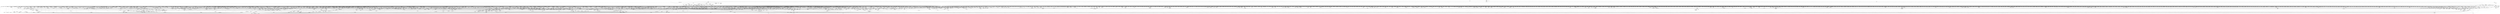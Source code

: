 digraph kerncollapsed {
    "arch_local_irq_restore" [color="black"];
    "mas_prev_slot" [color="black"];
    "prepare_to_wait_event" [color="black"];
    "tlb_remove_table_sync_one" [color="black"];
    "cpumask_any_distribute" [color="black"];
    "fd_install" [color="black"];
    "irq_chip_retrigger_hierarchy" [color="black"];
    "Indirect call201" [color="black"];
    "__hrtimer_next_event_base.constprop.0" [color="black"];
    "vm_unacct_memory_1" [color="black"];
    "Indirect call216" [color="black"];
    "__cmpxchg_case_acq_32.constprop.0_1" [color="black"];
    "rcu_gpnum_ovf" [color="black"];
    "__raw_spin_lock_irq_26" [color="black"];
    "Indirect call13" [color="black"];
    "get_file_1" [color="black"];
    "copy_user_highpage" [color="black"];
    "path_get" [color="black"];
    "Indirect call167" [color="black"];
    "grow_tree_refs" [color="black"];
    "__irq_get_desc_lock" [color="black"];
    "__wake_up_bit" [color="black"];
    "page_ref_inc_1" [color="black"];
    "pick_next_task_idle" [color="black"];
    "arm64_kernel_unmapped_at_el0_4" [color="black"];
    "inode_maybe_inc_iversion" [color="black"];
    "__mod_timer" [color="black"];
    "clear_ti_thread_flag" [color="black"];
    "clear_nonspinnable" [color="black"];
    "sock_rfree" [color="black"];
    "put_cpu_fpsimd_context" [color="black"];
    "wb_stat_mod" [color="black"];
    "Indirect call140" [color="black"];
    "sock_flag_3" [color="black"];
    "io_run_local_work_continue" [color="black"];
    "double_unlock_balance" [color="black"];
    "flush_tlb_kernel_range" [color="black"];
    "Indirect call131" [color="black"];
    "__cmpxchg_case_acq_32.constprop.0_19" [color="black"];
    "pageblock_skip_persistent" [color="black"];
    "ptep_set_access_flags" [color="black"];
    "strncmp" [color="black"];
    "take_dentry_name_snapshot" [color="black"];
    "xa_mk_value" [color="black"];
    "audit_tree_lookup" [color="black"];
    "count_vm_event_2" [color="black"];
    "__raw_write_lock_irq_1" [color="black"];
    "__raw_spin_unlock_irqrestore_10" [color="black"];
    "set_secondary_fwnode" [color="black"];
    "filemap_check_errors" [color="black"];
    "call_function_single_prep_ipi" [color="black"];
    "do_raw_spin_lock_38" [color="black"];
    "vma_needs_dirty_tracking" [color="black"];
    "__raw_spin_lock_irq_32" [color="black"];
    "skb_zcopy_clear" [color="black"];
    "__d_find_any_alias" [color="black"];
    "d_ancestor" [color="black"];
    "strchr" [color="black"];
    "__arch_copy_from_user" [color="black"];
    "Indirect call153" [color="black"];
    "do_raw_spin_lock_69" [color="black"];
    "__raw_spin_trylock_1" [color="black"];
    "cpu_util_cfs" [color="black"];
    "anon_vma_interval_tree_pre_update_vma" [color="black"];
    "__kern_my_cpu_offset_24" [color="black"];
    "__raw_spin_unlock_irqrestore_33" [color="black"];
    "pm_runtime_deactivate_timer" [color="black"];
    "__kern_my_cpu_offset_47" [color="black"];
    "__cmpwait_case_32_1" [color="black"];
    "io_put_kbuf" [color="black"];
    "task_ppid_nr" [color="black"];
    "xas_set_order.part.0" [color="black"];
    "Indirect call128" [color="black"];
    "access_ok_14" [color="black"];
    "rcu_accelerate_cbs" [color="black"];
    "__raise_softirq_irqoff" [color="black"];
    "set_pageblock_migratetype" [color="black"];
    "mab_set_b_end" [color="black"];
    "__set_open_fd" [color="black"];
    "init_entity_runnable_average" [color="black"];
    "min_deadline_cb_rotate" [color="black"];
    "pde_subdir_first" [color="black"];
    "tlb_flush_mmu_tlbonly_1" [color="black"];
    "Indirect call103" [color="black"];
    "tty_termios_input_baud_rate" [color="black"];
    "clear_ti_thread_flag_3" [color="black"];
    "__audit_file" [color="black"];
    "irq_enable" [color="black"];
    "queued_spin_lock_slowpath" [color="black"];
    "mas_walk" [color="black"];
    "__wake_q_add" [color="black"];
    "fsnotify" [color="black"];
    "Indirect call170" [color="black"];
    "is_migration_entry" [color="black"];
    "__xchg_case_mb_64.constprop.0_2" [color="black"];
    "ma_slots" [color="black"];
    "inc_rlimit_ucounts" [color="black"];
    "clear_siginfo" [color="black"];
    "update_curr" [color="black"];
    "__percpu_add_case_64.constprop.0_3" [color="black"];
    "update_sctlr_el1" [color="black"];
    "tlb_gather_mmu_fullmm" [color="black"];
    "mod_zone_state" [color="black"];
    "list_del_init_8" [color="black"];
    "oom_unkillable_task.isra.0" [color="black"];
    "get_ldops" [color="black"];
    "Indirect call10" [color="black"];
    "__wake_up_pollfree" [color="black"];
    "Indirect call148" [color="black"];
    "__raw_spin_unlock_irq.constprop.0_1" [color="black"];
    "__raw_spin_lock_43" [color="black"];
    "bump_cpu_timer" [color="black"];
    "eth_type_vlan" [color="black"];
    "inode_add_lru" [color="black"];
    "__finish_swait" [color="black"];
    "__raw_spin_lock_irq.constprop.0_1" [color="black"];
    "Indirect call24" [color="black"];
    "rseq_migrate" [color="black"];
    "Indirect call150" [color="black"];
    "do_raw_spin_lock.constprop.0_3" [color="black"];
    "attach_entity_load_avg" [color="black"];
    "Indirect call4" [color="black"];
    "cd_forget" [color="black"];
    "pm_qos_update_flags" [color="black"];
    "Indirect call67" [color="black"];
    "console_srcu_read_unlock" [color="black"];
    "___d_drop" [color="black"];
    "__dl_update" [color="black"];
    "__skb_fill_page_desc" [color="black"];
    "membarrier_update_current_mm" [color="black"];
    "kmem_valid_obj" [color="black"];
    "__efistub_caches_clean_inval_pou" [color="black"];
    "security_file_set_fowner" [color="black"];
    "kill_super_notify" [color="black"];
    "get_file" [color="black"];
    "fsnotify_handle_inode_event.isra.0" [color="black"];
    "cpumask_and" [color="black"];
    "list_del_2" [color="black"];
    "smp_call_function_single" [color="black"];
    "__anon_vma_interval_tree_augment_rotate" [color="black"];
    "this_cpu_has_cap.part.0" [color="black"];
    "io_put_kbuf_comp.isra.0" [color="black"];
    "clear_ti_thread_flag_6" [color="black"];
    "arm64_kernel_unmapped_at_el0_2" [color="black"];
    "page_vma_mapped_walk_done" [color="black"];
    "do_raw_spin_lock_117" [color="black"];
    "find_first_bit_6" [color="black"];
    "__raw_spin_unlock_irqrestore_38" [color="black"];
    "mas_wr_node_walk" [color="black"];
    "fpsimd_preserve_current_state" [color="black"];
    "rcu_cblist_dequeue" [color="black"];
    "percpu_down_read_1" [color="black"];
    "__raw_spin_lock_irqsave_12" [color="black"];
    "io_get_cqe_overflow" [color="black"];
    "__cmpxchg_case_mb_64_6" [color="black"];
    "__dev_fwnode" [color="black"];
    "__var_waitqueue" [color="black"];
    "Indirect call18" [color="black"];
    "wb_update_bandwidth" [color="black"];
    "__bitmap_weight" [color="black"];
    "__fsnotify_recalc_mask" [color="black"];
    "folio_size" [color="black"];
    "mas_store_b_node" [color="black"];
    "mapping_allow_writable" [color="black"];
    "pi_state_update_owner" [color="black"];
    "sync_rcu_exp_done_unlocked" [color="black"];
    "get_cred_1" [color="black"];
    "sched_ttwu_pending" [color="black"];
    "do_raw_spin_lock_87" [color="black"];
    "task_set_jobctl_pending" [color="black"];
    "ptep_clear_flush" [color="black"];
    "prb_first_valid_seq" [color="black"];
    "__cmpxchg_case_mb_32_13" [color="black"];
    "__set_fixmap" [color="black"];
    "fpsimd_save" [color="black"];
    "Indirect call198" [color="black"];
    "mm_set_has_pinned_flag" [color="black"];
    "__cmpxchg_case_64.isra.0" [color="black"];
    "try_to_unmap_flush" [color="black"];
    "flush_signal_handlers" [color="black"];
    "dget" [color="black"];
    "kthread_should_stop" [color="black"];
    "Indirect call195" [color="black"];
    "skb_checksum" [color="black"];
    "__cmpxchg_case_mb_32_6" [color="black"];
    "Indirect call193" [color="black"];
    "xas_not_node" [color="black"];
    "mas_split_final_node.isra.0" [color="black"];
    "mas_wr_walk_descend" [color="black"];
    "__sk_mem_reclaim" [color="black"];
    "d_lru_del" [color="black"];
    "cpumask_first_and" [color="black"];
    "__raw_spin_unlock_irqrestore_29" [color="black"];
    "workingset_age_nonresident" [color="black"];
    "sig_handler_ignored" [color="black"];
    "tlb_flush" [color="black"];
    "next_zone" [color="black"];
    "prepare_to_wait_exclusive" [color="black"];
    "group_classify" [color="black"];
    "__raw_spin_lock.constprop.0_2" [color="black"];
    "prep_new_page" [color="black"];
    "mab_shift_right" [color="black"];
    "__raw_spin_lock_18" [color="black"];
    "ktime_get_with_offset" [color="black"];
    "__msecs_to_jiffies" [color="black"];
    "__irq_domain_deactivate_irq" [color="black"];
    "folio_trylock" [color="black"];
    "show_mem_node_skip" [color="black"];
    "find_last_bit" [color="black"];
    "folio_mapped" [color="black"];
    "call_on_irq_stack" [color="black"];
    "xas_next_offset" [color="black"];
    "__udelay" [color="black"];
    "do_raw_spin_lock_116" [color="black"];
    "Indirect call55" [color="black"];
    "percpu_counter_set" [color="black"];
    "update_group_capacity" [color="black"];
    "skb_header_cloned" [color="black"];
    "do_raw_spin_lock_47" [color="black"];
    "do_raw_spin_lock_6" [color="black"];
    "task_rq_unlock" [color="black"];
    "__skb_zcopy_downgrade_managed" [color="black"];
    "__raw_spin_unlock_irq_20" [color="black"];
    "need_active_balance" [color="black"];
    "virt_to_slab" [color="black"];
    "__raw_spin_lock_4" [color="black"];
    "_find_last_bit" [color="black"];
    "find_later_rq" [color="black"];
    "kernfs_name_hash" [color="black"];
    "wb_stat_error" [color="black"];
    "io_acct_run_queue" [color="black"];
    "xas_next_entry.constprop.0" [color="black"];
    "__cmpxchg_case_mb_32_8" [color="black"];
    "get_work_pool" [color="black"];
    "get_file_2" [color="black"];
    "xas_set_mark" [color="black"];
    "fatal_signal_pending_4" [color="black"];
    "fatal_signal_pending_1" [color="black"];
    "allow_write_access" [color="black"];
    "__fsnotify_update_child_dentry_flags" [color="black"];
    "__skb_checksum" [color="black"];
    "__audit_uring_entry" [color="black"];
    "set_ti_thread_flag_4" [color="black"];
    "sb_clear_inode_writeback" [color="black"];
    "rb_erase_cached.isra.0" [color="black"];
    "cpu_online_2" [color="black"];
    "__cmpxchg_case_mb_64" [color="black"];
    "sibling_imbalance.isra.0" [color="black"];
    "_compound_head" [color="black"];
    "__raw_spin_unlock_irq_37" [color="black"];
    "folio_test_uptodate" [color="black"];
    "io_fill_cqe_aux" [color="black"];
    "mas_prev_range" [color="black"];
    "_compound_head_4" [color="black"];
    "__audit_inode" [color="black"];
    "sme_save_state" [color="black"];
    "fatal_signal_pending_6" [color="black"];
    "do_init_timer.constprop.0" [color="black"];
    "Indirect call38" [color="black"];
    "release_thread" [color="black"];
    "io_req_complete_defer" [color="black"];
    "pde_subdir_find" [color="black"];
    "page_ref_inc_3" [color="black"];
    "do_raw_spin_lock_85" [color="black"];
    "Indirect call165" [color="black"];
    "Indirect call15" [color="black"];
    "__raw_spin_lock_irqsave_1" [color="black"];
    "vma_interval_tree_subtree_search" [color="black"];
    "pagetable_pte_dtor" [color="black"];
    "iov_iter_revert" [color="black"];
    "__raw_spin_unlock_irq_19" [color="black"];
    "signal_pending" [color="black"];
    "__kern_my_cpu_offset_35" [color="black"];
    "Indirect call151" [color="black"];
    "tk_clock_read" [color="black"];
    "ttwu_queue_wakelist" [color="black"];
    "tty_port_kopened" [color="black"];
    "workingset_activation" [color="black"];
    "skb_cloned" [color="black"];
    "__percpu_down_write_trylock" [color="black"];
    "pfn_is_map_memory" [color="black"];
    "read_seqbegin.constprop.0" [color="black"];
    "folio_pfn" [color="black"];
    "__cmpxchg_case_mb_32_10" [color="black"];
    "test_and_set_ti_thread_flag_1" [color="black"];
    "pcpu_next_md_free_region" [color="black"];
    "do_raw_spin_lock_27" [color="black"];
    "mte_dead_walk" [color="black"];
    "posixtimer_rearm" [color="black"];
    "find_lock_later_rq" [color="black"];
    "__io_disarm_linked_timeout" [color="black"];
    "Indirect call45" [color="black"];
    "__dev_put.part.0" [color="black"];
    "vfsgid_in_group_p" [color="black"];
    "update_blocked_averages" [color="black"];
    "do_raw_spin_lock_44" [color="black"];
    "__io_acct_run_queue" [color="black"];
    "slab_want_init_on_alloc" [color="black"];
    "csum_block_add_ext" [color="black"];
    "qdisc_maybe_clear_missed" [color="black"];
    "drain_pages_zone" [color="black"];
    "hrtimer_force_reprogram.constprop.0" [color="black"];
    "recalc_sigpending_tsk" [color="black"];
    "__cmpxchg_case_acq_32.constprop.0_18" [color="black"];
    "cleanup_timerqueue" [color="black"];
    "defer_console_output" [color="black"];
    "__acct_reclaim_writeback" [color="black"];
    "io_poll_can_finish_inline.isra.0" [color="black"];
    "queued_write_lock.constprop.0_1" [color="black"];
    "Indirect call133" [color="black"];
    "io_is_timeout_noseq" [color="black"];
    "kmap_atomic_1" [color="black"];
    "Indirect call168" [color="black"];
    "forward_timer_base" [color="black"];
    "lru_note_cost_refault" [color="black"];
    "__raw_spin_unlock_irqrestore_32" [color="black"];
    "Indirect call213" [color="black"];
    "queued_write_lock_slowpath" [color="black"];
    "access_ok_12" [color="black"];
    "__kern_my_cpu_offset_38" [color="black"];
    "flush_dcache_folio" [color="black"];
    "__list_del_entry_2" [color="black"];
    "prb_read_valid" [color="black"];
    "data_alloc" [color="black"];
    "redirty_tail_locked" [color="black"];
    "__fprop_add_percpu_max" [color="black"];
    "__kmem_obj_info" [color="black"];
    "rcu_seq_start" [color="black"];
    "__lock_timer" [color="black"];
    "__put_cpu_fpsimd_context" [color="black"];
    "__pi_strlen" [color="black"];
    "retain_dentry" [color="black"];
    "__percpu_add_return_case_32_1" [color="black"];
    "__kern_my_cpu_offset_50" [color="black"];
    "__skb_flow_get_ports" [color="black"];
    "unlock_page" [color="black"];
    "hrtimer_cancel" [color="black"];
    "__set_task_comm" [color="black"];
    "security_sock_rcv_skb" [color="black"];
    "privileged_wrt_inode_uidgid" [color="black"];
    "timer_reduce" [color="black"];
    "get_work_pwq" [color="black"];
    "arm_timer" [color="black"];
    "plist_add" [color="black"];
    "test_ti_thread_flag_22" [color="black"];
    "__kern_my_cpu_offset_77" [color="black"];
    "do_softirq" [color="black"];
    "folio_activate_fn" [color="black"];
    "__printk_safe_exit" [color="black"];
    "__wb_calc_thresh" [color="black"];
    "copy_fd_bitmaps" [color="black"];
    "pfn_valid_1" [color="black"];
    "__cmpxchg_case_mb_32.constprop.0" [color="black"];
    "sk_leave_memory_pressure" [color="black"];
    "rcu_poll_gp_seq_start_unlocked" [color="black"];
    "pagefault_disable" [color="black"];
    "Indirect call219" [color="black"];
    "disable_irq_nosync" [color="black"];
    "rcu_segcblist_pend_cbs" [color="black"];
    "__raw_write_lock_irq" [color="black"];
    "pte_mkdirty" [color="black"];
    "tick_get_broadcast_device" [color="black"];
    "rcu_poll_gp_seq_end" [color="black"];
    "task_sched_runtime" [color="black"];
    "timer_base.isra.0" [color="black"];
    "Indirect call74" [color="black"];
    "__raw_spin_lock_irq.constprop.0_2" [color="black"];
    "free_vmap_area_rb_augment_cb_rotate" [color="black"];
    "skb_queue_tail" [color="black"];
    "is_rlimit_overlimit" [color="black"];
    "audit_serial" [color="black"];
    "__cmpxchg_case_acq_32_2" [color="black"];
    "__irq_disable" [color="black"];
    "crng_fast_key_erasure" [color="black"];
    "dec_mm_counter" [color="black"];
    "mas_leaf_set_meta" [color="black"];
    "mapping_shrinkable_2" [color="black"];
    "__raw_spin_lock_irq_11" [color="black"];
    "__count_vm_events_2" [color="black"];
    "set_area_direct_map" [color="black"];
    "Indirect call78" [color="black"];
    "bsearch" [color="black"];
    "get_arm64_ftr_reg_nowarn" [color="black"];
    "Indirect call80" [color="black"];
    "do_raw_spin_lock_34" [color="black"];
    "gup_folio_next" [color="black"];
    "is_posix_acl_xattr" [color="black"];
    "radix_tree_iter_tag_clear" [color="black"];
    "io_cancel_task_cb" [color="black"];
    "__irq_put_desc_unlock" [color="black"];
    "__raw_spin_lock_32" [color="black"];
    "folio_nr_pages_4" [color="black"];
    "hlist_del_init" [color="black"];
    "parent_len" [color="black"];
    "do_raw_spin_lock_15" [color="black"];
    "percpu_ref_put_many" [color="black"];
    "lazy_max_pages" [color="black"];
    "do_raw_spin_lock_99" [color="black"];
    "find_next_bit_10" [color="black"];
    "__percpu_add_case_64_3" [color="black"];
    "put_dec" [color="black"];
    "dev_bus_name" [color="black"];
    "io_timeout_extract" [color="black"];
    "memblock_is_map_memory" [color="black"];
    "__reuseport_detach_sock.isra.0" [color="black"];
    "Indirect call85" [color="black"];
    "percpu_ref_put_many.constprop.0_1" [color="black"];
    "freezing" [color="black"];
    "inode_cgwb_move_to_attached" [color="black"];
    "io_wq_cancel_pending_work" [color="black"];
    "pfn_valid_2" [color="black"];
    "next_signal" [color="black"];
    "split_page" [color="black"];
    "d_set_d_op" [color="black"];
    "Indirect call33" [color="black"];
    "bstats_update" [color="black"];
    "__kern_my_cpu_offset_54" [color="black"];
    "d_hash" [color="black"];
    "__raw_spin_lock_irq_3" [color="black"];
    "__kern_my_cpu_offset_29" [color="black"];
    "file_ns_capable" [color="black"];
    "csum_partial_ext" [color="black"];
    "do_raw_spin_lock_37" [color="black"];
    "lowest_in_progress" [color="black"];
    "online_section_nr" [color="black"];
    "__raw_spin_lock_62" [color="black"];
    "do_raw_spin_lock_83" [color="black"];
    "convert_prio" [color="black"];
    "__raw_spin_lock_irq_34" [color="black"];
    "fsnotify_group_assert_locked" [color="black"];
    "__kern_my_cpu_offset_55" [color="black"];
    "Indirect call17" [color="black"];
    "compact_lock_irqsave" [color="black"];
    "rcu_segcblist_extract_done_cbs" [color="black"];
    "find_next_bit.constprop.0_6" [color="black"];
    "vma_interval_tree_remove" [color="black"];
    "desc_make_final" [color="black"];
    "skb_tailroom_1" [color="black"];
    "put_tree_ref" [color="black"];
    "in_group_or_capable" [color="black"];
    "__xchg_case_mb_64.constprop.0_3" [color="black"];
    "find_first_bit_4" [color="black"];
    "arch_local_irq_save_2" [color="black"];
    "fsnotify_compare_groups" [color="black"];
    "Indirect call53" [color="black"];
    "Indirect call119" [color="black"];
    "siginfo_layout" [color="black"];
    "Indirect call135" [color="black"];
    "Indirect call77" [color="black"];
    "io_wq_get_acct" [color="black"];
    "__const_udelay" [color="black"];
    "strcspn" [color="black"];
    "__page_dup_rmap.constprop.0" [color="black"];
    "is_cpu_allowed" [color="black"];
    "__raw_spin_lock_28" [color="black"];
    "klist_node_attached" [color="black"];
    "drain_local_pages" [color="black"];
    "aio_nr_sub" [color="black"];
    "synchronize_rcu.part.0" [color="black"];
    "pud_clear_huge" [color="black"];
    "skb_tailroom" [color="black"];
    "__pageblock_pfn_to_page" [color="black"];
    "idle_cpu" [color="black"];
    "ktime_get_mono_fast_ns" [color="black"];
    "mapping_shrinkable" [color="black"];
    "Indirect call117" [color="black"];
    "__raw_spin_lock.constprop.0" [color="black"];
    "folio_trylock_1" [color="black"];
    "arch_timer_evtstrm_available" [color="black"];
    "move_freelist_tail" [color="black"];
    "do_raw_spin_lock_64" [color="black"];
    "folio_isolate_lru" [color="black"];
    "do_raw_spin_lock_66" [color="black"];
    "Indirect call54" [color="black"];
    "get_group_info.isra.0" [color="black"];
    "set_ti_thread_flag_5" [color="black"];
    "__attach_to_pi_owner" [color="black"];
    "deny_write_access.isra.0" [color="black"];
    "__raw_read_lock.constprop.0_5" [color="black"];
    "futex_get_value_locked" [color="black"];
    "page_ref_inc_2" [color="black"];
    "Indirect call160" [color="black"];
    "__raw_spin_lock_41" [color="black"];
    "errseq_sample" [color="black"];
    "__kern_my_cpu_offset_11" [color="black"];
    "from_vfsuid" [color="black"];
    "__percpu_add_case_32_2" [color="black"];
    "do_raw_spin_lock_67" [color="black"];
    "__raw_spin_lock_irqsave_41" [color="black"];
    "timer_delete_sync" [color="black"];
    "page_mapping" [color="black"];
    "del_page_from_free_list" [color="black"];
    "__fdget" [color="black"];
    "atomic_notifier_call_chain" [color="black"];
    "do_raw_spin_lock_42" [color="black"];
    "__raw_spin_trylock_3" [color="black"];
    "__get_task_comm" [color="black"];
    "anon_vma_interval_tree_iter_next" [color="black"];
    "zone_watermark_fast.constprop.0" [color="black"];
    "get_arm64_ftr_reg" [color="black"];
    "lookup_mountpoint" [color="black"];
    "collect_posix_cputimers" [color="black"];
    "futex_top_waiter" [color="black"];
    "propagate_mount_unlock" [color="black"];
    "process_shares_mm" [color="black"];
    "strscpy_pad" [color="black"];
    "rt_mutex_proxy_unlock" [color="black"];
    "test_ti_thread_flag_19" [color="black"];
    "__printk_cpu_sync_wait" [color="black"];
    "set_next_entity" [color="black"];
    "skb_orphan_1" [color="black"];
    "Indirect call196" [color="black"];
    "d_find_any_alias" [color="black"];
    "io_cqring_wake" [color="black"];
    "security_secid_to_secctx" [color="black"];
    "is_bad_inode" [color="black"];
    "check_and_switch_context" [color="black"];
    "__skb_dequeue_3" [color="black"];
    "wb_io_lists_populated" [color="black"];
    "percpu_counter_add" [color="black"];
    "mas_find_child" [color="black"];
    "xas_set_offset" [color="black"];
    "find_vma" [color="black"];
    "inode_io_list_move_locked" [color="black"];
    "list_del_init_7" [color="black"];
    "arch_get_random_longs" [color="black"];
    "fprop_fraction_percpu" [color="black"];
    "futex_q_lock" [color="black"];
    "get_page" [color="black"];
    "__gfp_pfmemalloc_flags" [color="black"];
    "unlock_mount_hash" [color="black"];
    "update_min_vruntime" [color="black"];
    "inc_tlb_flush_pending" [color="black"];
    "mas_wr_walk_index.isra.0" [color="black"];
    "rb_erase" [color="black"];
    "mmget" [color="black"];
    "pcpu_alloc_area" [color="black"];
    "skb_has_frag_list" [color="black"];
    "Indirect call73" [color="black"];
    "io_poll_get_ownership" [color="black"];
    "i_gid_into_vfsgid_1" [color="black"];
    "local_cpu_stop" [color="black"];
    "zone_page_state_snapshot" [color="black"];
    "io_should_retry_thread" [color="black"];
    "rcu_is_cpu_rrupt_from_idle" [color="black"];
    "d_find_alias" [color="black"];
    "Indirect call16" [color="black"];
    "__raw_spin_lock_irqsave_5" [color="black"];
    "Indirect call92" [color="black"];
    "send_sig" [color="black"];
    "audit_alloc_name" [color="black"];
    "io_poll_add_hash" [color="black"];
    "__cmpxchg_case_mb_32_4" [color="black"];
    "__reset_isolation_pfn" [color="black"];
    "__wake_up_common" [color="black"];
    "Indirect call185" [color="black"];
    "cpu_online_3" [color="black"];
    "_raw_spin_rq_lock_irqsave" [color="black"];
    "Indirect call61" [color="black"];
    "inode_to_bdi" [color="black"];
    "timerqueue_del" [color="black"];
    "__percpu_add_case_64" [color="black"];
    "Indirect call7" [color="black"];
    "tty_name" [color="black"];
    "__rb_insert_augmented" [color="black"];
    "__cmpxchg_case_acq_32.constprop.0_20" [color="black"];
    "qdisc_qstats_cpu_qlen_inc" [color="black"];
    "count_vm_event" [color="black"];
    "pvm_determine_end_from_reverse" [color="black"];
    "__raw_spin_unlock_irq.constprop.0_2" [color="black"];
    "vma_iter_config" [color="black"];
    "__delay" [color="black"];
    "vma_interval_tree_iter_first" [color="black"];
    "__cmpxchg_case_acq_32_1" [color="black"];
    "rcu_exp_need_qs" [color="black"];
    "mte_copy_page_tags" [color="black"];
    "Indirect call86" [color="black"];
    "skb_flow_get_icmp_tci" [color="black"];
    "ma_data_end" [color="black"];
    "__raw_spin_lock_irqsave_3" [color="black"];
    "__lookup_mnt" [color="black"];
    "notifier_call_chain" [color="black"];
    "security_task_kill" [color="black"];
    "lru_deactivate_file_fn" [color="black"];
    "net_eq_idr" [color="black"];
    "get_pwq" [color="black"];
    "sk_memory_allocated_sub" [color="black"];
    "__flow_hash_from_keys" [color="black"];
    "kick_process" [color="black"];
    "dl_bw_cpus" [color="black"];
    "xas_find_conflict" [color="black"];
    "vma_fs_can_writeback" [color="black"];
    "__init_swait_queue_head" [color="black"];
    "inactive_is_low.constprop.0" [color="black"];
    "__raw_read_lock_irqsave.constprop.0_1" [color="black"];
    "mas_next" [color="black"];
    "__raw_spin_unlock_irqrestore_18" [color="black"];
    "find_next_bit.constprop.0_1" [color="black"];
    "copy_highpage" [color="black"];
    "Indirect call75" [color="black"];
    "pvm_find_va_enclose_addr" [color="black"];
    "security_inode_getsecid" [color="black"];
    "security_sk_free" [color="black"];
    "irq_get_irq_data" [color="black"];
    "xas_update.isra.0" [color="black"];
    "set_next_task" [color="black"];
    "__raw_spin_trylock" [color="black"];
    "prb_commit" [color="black"];
    "blake2s_compress" [color="black"];
    "Indirect call141" [color="black"];
    "__kern_my_cpu_offset_16" [color="black"];
    "do_raw_spin_lock_18" [color="black"];
    "Indirect call84" [color="black"];
    "_mix_pool_bytes" [color="black"];
    "folio_trylock_flag" [color="black"];
    "lock_mnt_tree" [color="black"];
    "Indirect call44" [color="black"];
    "count_vm_events_1" [color="black"];
    "mas_pop_node" [color="black"];
    "get_mm_exe_file" [color="black"];
    "new_context" [color="black"];
    "__raw_read_unlock.constprop.0_2" [color="black"];
    "arch_tlbbatch_should_defer.constprop.0" [color="black"];
    "pcpu_chunk_slot" [color="black"];
    "__raw_spin_lock_54" [color="black"];
    "task_active_pid_ns" [color="black"];
    "rb_prev" [color="black"];
    "mas_allocated.isra.0" [color="black"];
    "this_cpu_has_cap" [color="black"];
    "panic_smp_self_stop" [color="black"];
    "__raw_spin_lock_bh.constprop.0_5" [color="black"];
    "split_map_pages" [color="black"];
    "ttwu_do_activate.constprop.0" [color="black"];
    "folio_not_mapped" [color="black"];
    "unmask_irq" [color="black"];
    "_find_next_zero_bit" [color="black"];
    "_find_first_bit" [color="black"];
    "system_supports_tlb_range" [color="black"];
    "security_audit_rule_free" [color="black"];
    "find_next_bit_13" [color="black"];
    "do_raw_spin_lock_24" [color="black"];
    "__raw_spin_lock_12" [color="black"];
    "list_lru_del" [color="black"];
    "Indirect call182" [color="black"];
    "cpudl_set" [color="black"];
    "mas_leaf_max_gap" [color="black"];
    "do_raw_spin_lock_10" [color="black"];
    "xas_result" [color="black"];
    "rcu_gp_is_normal" [color="black"];
    "security_task_getsecid_obj" [color="black"];
    "zone_watermark_ok" [color="black"];
    "arch_local_irq_save_7" [color="black"];
    "__cmpxchg_case_acq_32.constprop.0_10" [color="black"];
    "Indirect call210" [color="black"];
    "Indirect call121" [color="black"];
    "need_seqretry" [color="black"];
    "mas_max_gap" [color="black"];
    "pagefault_enable_1" [color="black"];
    "arch_local_irq_save_5" [color="black"];
    "Indirect call166" [color="black"];
    "__cmpxchg_case_acq_64_1" [color="black"];
    "rcu_segcblist_first_pend_cb" [color="black"];
    "rwsem_read_trylock" [color="black"];
    "rcu_start_this_gp" [color="black"];
    "__kern_my_cpu_offset_25" [color="black"];
    "Indirect call109" [color="black"];
    "down_read_trylock" [color="black"];
    "csum_partial" [color="black"];
    "pcpu_update_empty_pages" [color="black"];
    "cpumask_and.isra.0_3" [color="black"];
    "radix_tree_load_root" [color="black"];
    "__finalize_skb_around" [color="black"];
    "futex_hb_waiters_dec" [color="black"];
    "dev_xmit_recursion_inc" [color="black"];
    "__cmpxchg_case_acq_64" [color="black"];
    "Indirect call89" [color="black"];
    "do_raw_spin_lock" [color="black"];
    "task_pid_vnr_1" [color="black"];
    "get_task_mm" [color="black"];
    "__remove_hrtimer" [color="black"];
    "irq_disable" [color="black"];
    "update_cfs_rq_load_avg.isra.0" [color="black"];
    "mas_safe_min" [color="black"];
    "wakeup_source_deactivate" [color="black"];
    "search_cmp_ftr_reg" [color="black"];
    "arch_send_call_function_single_ipi" [color="black"];
    "exit_oom_victim" [color="black"];
    "Indirect call217" [color="black"];
    "local_bh_disable" [color="black"];
    "cpudl_find" [color="black"];
    "lockref_get_not_zero" [color="black"];
    "list_move_1" [color="black"];
    "sync_exp_work_done" [color="black"];
    "__raw_spin_unlock_irqrestore.constprop.0_1" [color="black"];
    "finish_swait" [color="black"];
    "isolation_suitable.isra.0" [color="black"];
    "arch_send_call_function_ipi_mask" [color="black"];
    "Indirect call79" [color="black"];
    "folio_total_mapcount" [color="black"];
    "post_alloc_hook" [color="black"];
    "task_call_func" [color="black"];
    "test_ti_thread_flag_1" [color="black"];
    "__attach_mnt" [color="black"];
    "do_raw_spin_lock_56" [color="black"];
    "mas_push_data" [color="black"];
    "Indirect call206" [color="black"];
    "Indirect call63" [color="black"];
    "mas_descend" [color="black"];
    "mas_data_end" [color="black"];
    "mte_set_pivot" [color="black"];
    "steal_suitable_fallback" [color="black"];
    "inode_io_list_del" [color="black"];
    "__dl_add" [color="black"];
    "percpu_counter_dec" [color="black"];
    "srcu_gp_start" [color="black"];
    "Indirect call186" [color="black"];
    "__wake_up_locked_key" [color="black"];
    "__raw_spin_lock_irqsave_23" [color="black"];
    "device_links_read_unlock" [color="black"];
    "xas_clear_mark" [color="black"];
    "hrtimer_start_range_ns" [color="black"];
    "pcpu_chunk_populated" [color="black"];
    "io_req_defer_failed" [color="black"];
    "group_open_release" [color="black"];
    "__raw_spin_lock_46" [color="black"];
    "mas_wr_end_piv" [color="black"];
    "arch_stack_walk" [color="black"];
    "__tlb_reset_range" [color="black"];
    "arm64_kernel_unmapped_at_el0_3" [color="black"];
    "Indirect call57" [color="black"];
    "find_task_by_vpid" [color="black"];
    "timer_delete" [color="black"];
    "pfn_swap_entry_to_page" [color="black"];
    "__cmpxchg_case_acq_32_3" [color="black"];
    "_atomic_dec_and_lock_irqsave" [color="black"];
    "enqueue_hrtimer.constprop.0" [color="black"];
    "mas_wr_walk" [color="black"];
    "Indirect call154" [color="black"];
    "try_check_zero" [color="black"];
    "__raw_spin_unlock_irqrestore_3" [color="black"];
    "__dl_sub" [color="black"];
    "cpumask_subset" [color="black"];
    "compound_order_2" [color="black"];
    "lock_mount_hash" [color="black"];
    "clear_bit_unlock.constprop.0" [color="black"];
    "generic_exec_single" [color="black"];
    "__raw_spin_lock_irqsave_4" [color="black"];
    "__folio_cancel_dirty" [color="black"];
    "capable_wrt_inode_uidgid" [color="black"];
    "wakeup_kcompactd" [color="black"];
    "vfs_fchmod" [color="black"];
    "__kern_my_cpu_offset_52" [color="black"];
    "mast_split_data" [color="black"];
    "cpumask_weight.constprop.0_5" [color="black"];
    "__percpu_add_case_64_1" [color="black"];
    "Indirect call37" [color="black"];
    "__pfn_to_section" [color="black"];
    "__raw_spin_unlock_irq_17" [color="black"];
    "noop_dirty_folio" [color="black"];
    "find_first_bit_3" [color="black"];
    "update_pm_runtime_accounting" [color="black"];
    "Indirect call9" [color="black"];
    "mutex_spin_on_owner" [color="black"];
    "__raw_spin_lock_irqsave_19" [color="black"];
    "pid_task" [color="black"];
    "arch_local_irq_save_1" [color="black"];
    "__raw_spin_unlock_irq_7" [color="black"];
    "vma_interval_tree_insert" [color="black"];
    "console_is_usable" [color="black"];
    "__percpu_add_case_32" [color="black"];
    "kthread_insert_work_sanity_check" [color="black"];
    "__raw_spin_lock_irqsave_42" [color="black"];
    "xas_retry" [color="black"];
    "io_cancel_ctx_cb" [color="black"];
    "count_vm_events_2" [color="black"];
    "get_task_exe_file" [color="black"];
    "prb_next_seq" [color="black"];
    "fasync_insert_entry" [color="black"];
    "__raw_spin_lock_irq_23" [color="black"];
    "__raw_spin_unlock_irqrestore_2" [color="black"];
    "get_new_cred" [color="black"];
    "timer_delete_hook" [color="black"];
    "__kern_my_cpu_offset_42" [color="black"];
    "__kern_my_cpu_offset_28" [color="black"];
    "_task_util_est" [color="black"];
    "select_collect" [color="black"];
    "__fprop_add_percpu" [color="black"];
    "Indirect call146" [color="black"];
    "__kern_my_cpu_offset_2" [color="black"];
    "__raw_spin_lock_irqsave_44" [color="black"];
    "is_software_node" [color="black"];
    "mmgrab_2" [color="black"];
    "pmd_install" [color="black"];
    "u64_stats_add_2" [color="black"];
    "get_file.isra.0" [color="black"];
    "__io_put_kbuf_list" [color="black"];
    "arch_local_irq_restore_2" [color="black"];
    "page_move_anon_rmap" [color="black"];
    "__put_unused_fd" [color="black"];
    "radix_tree_lookup" [color="black"];
    "rcu_seq_end_1" [color="black"];
    "xas_find" [color="black"];
    "flush_tlb_mm" [color="black"];
    "__raw_spin_unlock_irqrestore_11" [color="black"];
    "__percpu_add_case_64_2" [color="black"];
    "__kern_my_cpu_offset_79" [color="black"];
    "chmod_common" [color="black"];
    "rcu_segcblist_accelerate" [color="black"];
    "__kern_my_cpu_offset_26" [color="black"];
    "do_raw_spin_lock.constprop.0_6" [color="black"];
    "irqd_irq_disabled.isra.0" [color="black"];
    "__percpu_counter_sum" [color="black"];
    "Indirect call8" [color="black"];
    "clear_ti_thread_flag_1" [color="black"];
    "_prb_commit" [color="black"];
    "folio_invalidate" [color="black"];
    "_compound_head_7" [color="black"];
    "__cmpxchg_case_acq_32.constprop.0_7" [color="black"];
    "folio_anon_vma" [color="black"];
    "add_timer" [color="black"];
    "raw_spin_rq_lock_nested" [color="black"];
    "Indirect call93" [color="black"];
    "gup_must_unshare" [color="black"];
    "list_del_init_6" [color="black"];
    "mutex_trylock" [color="black"];
    "__integrity_iint_find" [color="black"];
    "wp_page_reuse" [color="black"];
    "mas_update_gap" [color="black"];
    "access_ok_16" [color="black"];
    "cpu_timer_dequeue" [color="black"];
    "_compound_head_5" [color="black"];
    "Indirect call108" [color="black"];
    "count_vm_events" [color="black"];
    "dl_clear_overload.part.0" [color="black"];
    "__lock_parent" [color="black"];
    "netlink_unlock_table" [color="black"];
    "read_seqbegin_or_lock" [color="black"];
    "cpumask_empty_3" [color="black"];
    "__kern_my_cpu_offset_61" [color="black"];
    "__raw_spin_lock_irqsave_11" [color="black"];
    "__raw_spin_lock_irq_19" [color="black"];
    "Indirect call189" [color="black"];
    "_find_next_and_bit" [color="black"];
    "do_raw_spin_lock_73" [color="black"];
    "copyin" [color="black"];
    "extract_entropy.constprop.0" [color="black"];
    "debug_locks_off" [color="black"];
    "memcg_charge_kernel_stack.part.0" [color="black"];
    "__kern_my_cpu_offset_49" [color="black"];
    "smp_call_function_many" [color="black"];
    "pwq_activate_inactive_work" [color="black"];
    "rcu_segcblist_move_seglen" [color="black"];
    "find_buddy_page_pfn" [color="black"];
    "__cmpxchg_case_acq_32.constprop.0_5" [color="black"];
    "Indirect call21" [color="black"];
    "enqueue_task" [color="black"];
    "security_d_instantiate" [color="black"];
    "mte_clear_page_tags" [color="black"];
    "rb_insert_color" [color="black"];
    "pcpu_block_refresh_hint" [color="black"];
    "get_data" [color="black"];
    "first_zones_zonelist" [color="black"];
    "memchr" [color="black"];
    "timer_wait_running" [color="black"];
    "__raw_spin_unlock_bh.constprop.0" [color="black"];
    "check_class_changed" [color="black"];
    "kill_device" [color="black"];
    "__radix_tree_lookup" [color="black"];
    "update_dl_migration" [color="black"];
    "mas_start" [color="black"];
    "mnt_add_count" [color="black"];
    "__raw_spin_lock_19" [color="black"];
    "osq_lock" [color="black"];
    "task_rq_lock" [color="black"];
    "_double_lock_balance" [color="black"];
    "mutex_can_spin_on_owner" [color="black"];
    "__raw_spin_lock_irqsave.constprop.0_3" [color="black"];
    "__xchg_case_mb_32.constprop.0" [color="black"];
    "__down_trylock_console_sem.constprop.0" [color="black"];
    "__rb_erase_color" [color="black"];
    "__cmpxchg_case_acq_32.constprop.0" [color="black"];
    "load_unaligned_zeropad_1" [color="black"];
    "__kern_my_cpu_offset_89" [color="black"];
    "__raw_spin_unlock_irqrestore_1" [color="black"];
    "__cmpxchg_case_acq_32.constprop.0_15" [color="black"];
    "do_raw_spin_lock_58" [color="black"];
    "compaction_suitable" [color="black"];
    "invalid_folio_referenced_vma" [color="black"];
    "vma_interval_tree_augment_rotate" [color="black"];
    "Indirect call116" [color="black"];
    "mab_mas_cp" [color="black"];
    "__raw_spin_unlock_irq_1" [color="black"];
    "Indirect call1" [color="black"];
    "dput_to_list" [color="black"];
    "Indirect call122" [color="black"];
    "cpumask_next.constprop.0" [color="black"];
    "set_swapper_pgd" [color="black"];
    "__fswab32_10" [color="black"];
    "sock_flag.constprop.0" [color="black"];
    "__kern_my_cpu_offset_76" [color="black"];
    "__raw_spin_lock_24" [color="black"];
    "__percpu_add_case_32_21" [color="black"];
    "__raw_spin_lock_irqsave_6" [color="black"];
    "desc_make_reusable" [color="black"];
    "__xchg_case_64.constprop.0" [color="black"];
    "mas_safe_pivot" [color="black"];
    "pgdat_balanced" [color="black"];
    "other_cpu_in_panic" [color="black"];
    "__kern_my_cpu_offset_56" [color="black"];
    "list_del_3" [color="black"];
    "count_vm_event_1" [color="black"];
    "activate_task" [color="black"];
    "percpu_ref_get_many.constprop.0" [color="black"];
    "fill_contig_page_info" [color="black"];
    "Indirect call156" [color="black"];
    "mas_put_in_tree" [color="black"];
    "flush_tlb_batched_pending" [color="black"];
    "rcu_seq_start_1" [color="black"];
    "to_kthread" [color="black"];
    "folio_nr_pages" [color="black"];
    "rcu_segcblist_add_len" [color="black"];
    "zone_reclaimable_pages" [color="black"];
    "__mnt_is_readonly" [color="black"];
    "ktime_get_coarse_real_ts64" [color="black"];
    "do_raw_spin_lock_28" [color="black"];
    "check_preempt_curr_dl" [color="black"];
    "folio_lruvec_relock_irq.constprop.0" [color="black"];
    "find_next_bit.constprop.0_8" [color="black"];
    "rwsem_spin_on_owner" [color="black"];
    "tick_get_device" [color="black"];
    "_compound_head_1" [color="black"];
    "security_inode_need_killpriv" [color="black"];
    "do_raw_spin_lock_7" [color="black"];
    "__raw_spin_lock_21" [color="black"];
    "____do_softirq" [color="black"];
    "allow_direct_reclaim" [color="black"];
    "Indirect call142" [color="black"];
    "enqueue_pushable_dl_task" [color="black"];
    "tsk_fork_get_node" [color="black"];
    "add_mm_rss_vec" [color="black"];
    "Indirect call81" [color="black"];
    "wants_signal" [color="black"];
    "crng_make_state" [color="black"];
    "clear_ti_thread_flag_5" [color="black"];
    "update_rq_clock" [color="black"];
    "audit_uid_comparator" [color="black"];
    "compaction_free" [color="black"];
    "mte_destroy_descend.constprop.0" [color="black"];
    "expand" [color="black"];
    "cpu_timer_task_rcu" [color="black"];
    "Indirect call60" [color="black"];
    "should_fail_alloc_page" [color="black"];
    "num_other_online_cpus" [color="black"];
    "folio_mapped_3" [color="black"];
    "__raw_spin_unlock_irq_18" [color="black"];
    "drain_pages" [color="black"];
    "lru_deactivate_fn" [color="black"];
    "__cmpxchg_case_rel_32" [color="black"];
    "list_lru_add" [color="black"];
    "__zone_watermark_ok" [color="black"];
    "__raw_spin_lock_52" [color="black"];
    "arm_smccc_1_1_get_conduit" [color="black"];
    "audit_rate_check.part.0" [color="black"];
    "__cmpxchg_case_mb_64_1" [color="black"];
    "__pi_strcmp" [color="black"];
    "posix_cpu_timer_rearm" [color="black"];
    "detach_if_pending" [color="black"];
    "pm_runtime_get_noresume" [color="black"];
    "post_init_entity_util_avg" [color="black"];
    "audit_comparator" [color="black"];
    "arch_local_irq_save_8" [color="black"];
    "__kern_my_cpu_offset_23" [color="black"];
    "queued_read_lock.constprop.0" [color="black"];
    "get_next_ino" [color="black"];
    "list_splice_tail_init" [color="black"];
    "io_match_task_safe" [color="black"];
    "__wake_up_common_lock" [color="black"];
    "dl_set_overload.part.0" [color="black"];
    "__raw_spin_lock_23" [color="black"];
    "rwsem_set_nonspinnable" [color="black"];
    "wakeup_kswapd" [color="black"];
    "inode_owner_or_capable" [color="black"];
    "__update_gt_cputime" [color="black"];
    "__lock_task_sighand" [color="black"];
    "__raw_spin_lock_irq_12" [color="black"];
    "sock_flag_1" [color="black"];
    "mod_timer" [color="black"];
    "notify_change" [color="black"];
    "arch_local_irq_enable_2" [color="black"];
    "req_set_fail" [color="black"];
    "cpuhp_invoke_callback" [color="black"];
    "igrab" [color="black"];
    "make_vfsgid" [color="black"];
    "__skb_header_pointer" [color="black"];
    "resched_curr" [color="black"];
    "node_page_state_add" [color="black"];
    "prepend_char" [color="black"];
    "arch_local_irq_save" [color="black"];
    "kernel_init_pages" [color="black"];
    "cpu_switch_to" [color="black"];
    "rcu_jiffies_till_stall_check" [color="black"];
    "purge_fragmented_block" [color="black"];
    "skb_headers_offset_update" [color="black"];
    "active_load_balance_cpu_stop" [color="black"];
    "wq_worker_running" [color="black"];
    "__mod_lruvec_state" [color="black"];
    "__lshrti3" [color="black"];
    "futex_q_unlock" [color="black"];
    "__cmpxchg_case_acq_32.constprop.0_16" [color="black"];
    "find_mergeable_anon_vma" [color="black"];
    "current_wq_worker" [color="black"];
    "__cmpxchg_case_acq_32.constprop.0_6" [color="black"];
    "__disable_irq" [color="black"];
    "mod_zone_page_state" [color="black"];
    "mas_alloc_req.isra.0" [color="black"];
    "ktime_add_safe" [color="black"];
    "Indirect call20" [color="black"];
    "task_get_vl" [color="black"];
    "do_raw_spin_lock_57" [color="black"];
    "list_del_init_5" [color="black"];
    "memmove" [color="black"];
    "sve_get_vl" [color="black"];
    "pcpu_size_to_slot" [color="black"];
    "__nr_to_section" [color="black"];
    "find_next_and_bit.constprop.0" [color="black"];
    "copy_page" [color="black"];
    "do_raw_spin_lock_52" [color="black"];
    "io_wq_worker_running" [color="black"];
    "__wake_up_klogd.part.0" [color="black"];
    "Indirect call183" [color="black"];
    "setattr_copy" [color="black"];
    "Indirect call199" [color="black"];
    "mas_set_alloc_req" [color="black"];
    "__srcu_read_unlock" [color="black"];
    "IS_ERR_OR_NULL_3" [color="black"];
    "__cmpxchg_case_mb_64_7" [color="black"];
    "rcu_advance_cbs" [color="black"];
    "__raw_spin_lock_irqsave_17" [color="black"];
    "Indirect call32" [color="black"];
    "Indirect call161" [color="black"];
    "__raw_spin_unlock_irqrestore_9" [color="black"];
    "__percpu_add_case_64_6" [color="black"];
    "__raw_spin_unlock_irq_12" [color="black"];
    "Indirect call26" [color="black"];
    "change_page_range" [color="black"];
    "__raw_spin_lock_irqsave_7" [color="black"];
    "skip_atoi" [color="black"];
    "anon_vma_interval_tree_iter_first" [color="black"];
    "system_supports_address_auth_1" [color="black"];
    "do_raw_spin_lock_50" [color="black"];
    "__raw_read_unlock.constprop.0" [color="black"];
    "kthread_data" [color="black"];
    "raw_spin_rq_unlock" [color="black"];
    "__arm64_sys_fchmod" [color="black"];
    "should_zap_page" [color="black"];
    "pcpu_chunk_relocate" [color="black"];
    "__cmpxchg_case_mb_32_2" [color="black"];
    "sk_error_report" [color="black"];
    "task_pid_vnr" [color="black"];
    "PageMovable" [color="black"];
    "Indirect call169" [color="black"];
    "ptrauth_keys_install_user" [color="black"];
    "security_inode_permission" [color="black"];
    "tty_driver_flush_buffer" [color="black"];
    "test_ti_thread_flag_21" [color="black"];
    "jiffies_to_usecs" [color="black"];
    "kernfs_next_descendant_post" [color="black"];
    "test_ti_thread_flag_4" [color="black"];
    "__peernet2id" [color="black"];
    "set_page_dirty" [color="black"];
    "eventfd_signal_mask" [color="black"];
    "group_balance_cpu" [color="black"];
    "group_close_release" [color="black"];
    "percpu_ref_put_many.constprop.0" [color="black"];
    "__bitmap_intersects" [color="black"];
    "vma_interval_tree_insert_after" [color="black"];
    "i_uid_into_vfsuid" [color="black"];
    "local_bh_enable" [color="black"];
    "compaction_zonelist_suitable" [color="black"];
    "__kern_my_cpu_offset_18" [color="black"];
    "do_raw_spin_lock.constprop.0_13" [color="black"];
    "find_busiest_group" [color="black"];
    "folio_account_cleaned" [color="black"];
    "Indirect call124" [color="black"];
    "Indirect call95" [color="black"];
    "pmd_offset.isra.0_1" [color="black"];
    "test_ti_thread_flag_11" [color="black"];
    "do_raw_spin_lock_61" [color="black"];
    "rcu_seq_set_state" [color="black"];
    "find_next_bit.constprop.0_7" [color="black"];
    "Indirect call171" [color="black"];
    "tty_ldisc_open" [color="black"];
    "__raw_spin_lock_irq_20" [color="black"];
    "Indirect call72" [color="black"];
    "__raw_spin_unlock_irq_43" [color="black"];
    "do_csum" [color="black"];
    "to_desc" [color="black"];
    "Indirect call147" [color="black"];
    "device_links_read_lock" [color="black"];
    "Indirect call203" [color="black"];
    "__next_zones_zonelist" [color="black"];
    "task_will_free_mem" [color="black"];
    "Indirect call106" [color="black"];
    "cpu_online" [color="black"];
    "prepend_name" [color="black"];
    "dev_driver_string" [color="black"];
    "__siphash_unaligned" [color="black"];
    "do_raw_spin_lock_2" [color="black"];
    "__raw_spin_lock" [color="black"];
    "irqd_set.isra.0_1" [color="black"];
    "do_raw_spin_lock_48" [color="black"];
    "d_shrink_del" [color="black"];
    "filemap_release_folio" [color="black"];
    "do_raw_spin_lock_97" [color="black"];
    "kobj_ns_ops" [color="black"];
    "mab_calc_split" [color="black"];
    "list_del_init_2" [color="black"];
    "pcpu_unit_page_offset" [color="black"];
    "fsnotify_detach_connector_from_object" [color="black"];
    "__add_wait_queue" [color="black"];
    "llist_add_batch" [color="black"];
    "cpu_util.constprop.0" [color="black"];
    "mas_new_ma_node" [color="black"];
    "do_raw_spin_lock_1" [color="black"];
    "__cmpwait_case_32" [color="black"];
    "xa_is_node" [color="black"];
    "find_next_bit_17" [color="black"];
    "try_release_thread_stack_to_cache" [color="black"];
    "add_wait_queue_exclusive" [color="black"];
    "__ipi_send_mask" [color="black"];
    "task_sigpending_2" [color="black"];
    "gup_signal_pending" [color="black"];
    "do_raw_spin_lock_45" [color="black"];
    "update_newidle_cost" [color="black"];
    "find_vma_prev" [color="black"];
    "__kern_my_cpu_offset_17" [color="black"];
    "hrtimer_sleeper_start_expires" [color="black"];
    "cpu_active" [color="black"];
    "__raw_spin_lock_irq_6" [color="black"];
    "do_raw_spin_lock_32" [color="black"];
    "__raw_spin_unlock_irq" [color="black"];
    "__raw_spin_lock_irq_21" [color="black"];
    "ma_pivots" [color="black"];
    "has_managed_dma" [color="black"];
    "wake_up_bit" [color="black"];
    "test_taint" [color="black"];
    "irq_set_thread_affinity" [color="black"];
    "cpu_util_cfs_boost" [color="black"];
    "dev_nit_active" [color="black"];
    "double_rq_lock" [color="black"];
    "__raw_spin_lock.constprop.0_1" [color="black"];
    "cpumask_weight" [color="black"];
    "irq_work_claim" [color="black"];
    "get_sd_balance_interval" [color="black"];
    "mas_set_split_parent.isra.0" [color="black"];
    "pagefault_enable_2" [color="black"];
    "Indirect call100" [color="black"];
    "__kern_my_cpu_offset_53" [color="black"];
    "tlb_remove_table_smp_sync" [color="black"];
    "do_raw_spin_lock_8" [color="black"];
    "kernfs_leftmost_descendant" [color="black"];
    "calc_wheel_index" [color="black"];
    "Indirect call180" [color="black"];
    "__raw_spin_lock_irqsave.constprop.0_2" [color="black"];
    "check_vma_flags" [color="black"];
    "d_instantiate" [color="black"];
    "dcache_clean_pou" [color="black"];
    "fpsimd_thread_switch" [color="black"];
    "Indirect call5" [color="black"];
    "jiffies_to_msecs" [color="black"];
    "osq_wait_next" [color="black"];
    "Indirect call14" [color="black"];
    "kmap_local_page" [color="black"];
    "clear_ti_thread_flag_8" [color="black"];
    "Indirect call27" [color="black"];
    "Indirect call129" [color="black"];
    "__set_task_special" [color="black"];
    "page_ref_add" [color="black"];
    "__pi_memcmp" [color="black"];
    "lock_parent" [color="black"];
    "do_raw_spin_lock_25" [color="black"];
    "__raw_spin_lock_irqsave_22" [color="black"];
    "__irq_domain_activate_irq" [color="black"];
    "io_file_get_flags" [color="black"];
    "rwsem_set_reader_owned" [color="black"];
    "compound_order" [color="black"];
    "__raw_spin_lock_irqsave.constprop.0_1" [color="black"];
    "__raw_spin_lock_irqsave_25" [color="black"];
    "xa_find_after" [color="black"];
    "__raw_spin_unlock_irq_5" [color="black"];
    "page_ref_add_1" [color="black"];
    "account_pipe_buffers" [color="black"];
    "__raw_spin_lock_5" [color="black"];
    "__cmpxchg_case_acq_32.constprop.0_17" [color="black"];
    "folio_order" [color="black"];
    "mas_wr_new_end" [color="black"];
    "__mod_node_page_state" [color="black"];
    "prep_compound_page" [color="black"];
    "__cmpxchg_case_64" [color="black"];
    "__local_bh_enable_ip" [color="black"];
    "__kern_my_cpu_offset_71" [color="black"];
    "copy_from_kernel_nofault" [color="black"];
    "security_inode_init_security_anon" [color="black"];
    "__kern_my_cpu_offset_22" [color="black"];
    "hrtimer_forward" [color="black"];
    "mte_sync_tags" [color="black"];
    "__accumulate_pelt_segments" [color="black"];
    "__raw_spin_unlock_irqrestore_12" [color="black"];
    "__raw_spin_unlock_irq_25" [color="black"];
    "list_del_1" [color="black"];
    "folio_nr_pages_3" [color="black"];
    "groups_search" [color="black"];
    "__bitmap_equal" [color="black"];
    "mte_update_sctlr_user" [color="black"];
    "memzero_explicit" [color="black"];
    "Indirect call43" [color="black"];
    "__cmpxchg_case_mb_32_5" [color="black"];
    "__ptrace_link" [color="black"];
    "__raw_spin_lock_27" [color="black"];
    "Indirect call158" [color="black"];
    "lru_lazyfree_fn" [color="black"];
    "xas_error.isra.0_1" [color="black"];
    "Indirect call187" [color="black"];
    "io_poll_find.constprop.0" [color="black"];
    "netdev_start_xmit" [color="black"];
    "wake_up_var" [color="black"];
    "idr_for_each" [color="black"];
    "kmsg_dump" [color="black"];
    "__list_del_entry" [color="black"];
    "get_cred" [color="black"];
    "pid_nr_ns" [color="black"];
    "cpumask_next_and" [color="black"];
    "system_supports_generic_auth" [color="black"];
    "proto_memory_pcpu_drain" [color="black"];
    "__cmpxchg_case_acq_32.constprop.0_4" [color="black"];
    "folio_evictable" [color="black"];
    "enqueue_timer" [color="black"];
    "__timer_delete_sync" [color="black"];
    "dequeue_task" [color="black"];
    "__kern_my_cpu_offset_19" [color="black"];
    "Indirect call19" [color="black"];
    "min_deadline_cb_propagate" [color="black"];
    "qdisc_qstats_cpu_qlen_dec" [color="black"];
    "mutex_is_locked" [color="black"];
    "Indirect call113" [color="black"];
    "__raw_spin_unlock_irq_38" [color="black"];
    "__raw_spin_unlock_irqrestore_24" [color="black"];
    "do_raw_spin_lock_29" [color="black"];
    "page_ref_dec_and_test" [color="black"];
    "Indirect call139" [color="black"];
    "arch_asym_cpu_priority" [color="black"];
    "sock_inuse_add" [color="black"];
    "vmalloc_to_page" [color="black"];
    "Indirect call58" [color="black"];
    "kthread_is_per_cpu" [color="black"];
    "_find_next_or_bit" [color="black"];
    "do_kernel_restart" [color="black"];
    "workingset_eviction" [color="black"];
    "will_become_orphaned_pgrp" [color="black"];
    "__raw_spin_lock_irq_43" [color="black"];
    "__rb_change_child.constprop.0" [color="black"];
    "fdput.isra.0" [color="black"];
    "Indirect call47" [color="black"];
    "lockref_get" [color="black"];
    "find_submount" [color="black"];
    "find_next_bit_7" [color="black"];
    "reusable_anon_vma" [color="black"];
    "netlink_overrun" [color="black"];
    "__sync_icache_dcache" [color="black"];
    "__printk_cpu_sync_put" [color="black"];
    "Indirect call115" [color="black"];
    "update_sd_lb_stats" [color="black"];
    "virt_to_head_page.isra.0" [color="black"];
    "Indirect call145" [color="black"];
    "Indirect call172" [color="black"];
    "do_raw_spin_lock_14" [color="black"];
    "find_unlink_vmap_area" [color="black"];
    "tag_get" [color="black"];
    "mas_next_range" [color="black"];
    "__prepare_to_swait" [color="black"];
    "rt_mutex_setprio" [color="black"];
    "memblock_search" [color="black"];
    "Indirect call120" [color="black"];
    "check_stable_address_space" [color="black"];
    "Indirect call190" [color="black"];
    "io_poll_remove_entries" [color="black"];
    "__ksize" [color="black"];
    "remove_wait_queue" [color="black"];
    "__raw_spin_lock_30" [color="black"];
    "hrtimer_try_to_cancel" [color="black"];
    "Indirect call101" [color="black"];
    "skb_copy_bits" [color="black"];
    "prepend_path" [color="black"];
    "__cmpxchg_case_mb_64_4" [color="black"];
    "arch_teardown_dma_ops" [color="black"];
    "mast_fill_bnode" [color="black"];
    "Indirect call214" [color="black"];
    "__preempt_count_sub" [color="black"];
    "truncate_setsize" [color="black"];
    "Indirect call200" [color="black"];
    "__do_set_cpus_allowed" [color="black"];
    "put_dec_trunc8" [color="black"];
    "Indirect call40" [color="black"];
    "lockref_mark_dead" [color="black"];
    "attach_task" [color="black"];
    "__sw_hweight64" [color="black"];
    "__hlist_del" [color="black"];
    "invalid_migration_vma" [color="black"];
    "sched_cgroup_fork" [color="black"];
    "ma_dead_node" [color="black"];
    "find_vmap_area" [color="black"];
    "__percpu_add_case_64_7" [color="black"];
    "do_raw_spin_lock_36" [color="black"];
    "mte_thread_switch" [color="black"];
    "__raw_spin_lock_49" [color="black"];
    "__preempt_count_add.constprop.0_1" [color="black"];
    "cpumask_any_and_distribute" [color="black"];
    "req_ref_put_and_test" [color="black"];
    "Indirect call91" [color="black"];
    "Indirect call34" [color="black"];
    "do_raw_spin_lock.constprop.0_7" [color="black"];
    "mapping_unmap_writable" [color="black"];
    "device_pm_check_callbacks" [color="black"];
    "security_inode_setattr" [color="black"];
    "dl_rq_of_se" [color="black"];
    "get_vfs_caps_from_disk" [color="black"];
    "strcpy" [color="black"];
    "signal_pending_state_2" [color="black"];
    "__raw_spin_lock_14" [color="black"];
    "__wb_writeout_add" [color="black"];
    "mte_dead_leaves.constprop.0" [color="black"];
    "dev_pm_disable_wake_irq_check" [color="black"];
    "netdev_name" [color="black"];
    "workingset_refault" [color="black"];
    "cpumask_intersects.constprop.0_1" [color="black"];
    "fprop_reflect_period_percpu.isra.0" [color="black"];
    "do_raw_spin_lock_12" [color="black"];
    "need_mlock_drain" [color="black"];
    "system_supports_mte" [color="black"];
    "Indirect call155" [color="black"];
    "desc_read_finalized_seq" [color="black"];
    "__irq_startup" [color="black"];
    "addr_to_vb_xa" [color="black"];
    "Indirect call83" [color="black"];
    "mas_push_node" [color="black"];
    "__kern_my_cpu_offset_78" [color="black"];
    "raw_spin_rq_trylock" [color="black"];
    "Indirect call56" [color="black"];
    "rcu_segcblist_entrain" [color="black"];
    "mm_counter" [color="black"];
    "Indirect call71" [color="black"];
    "mas_state_walk" [color="black"];
    "do_raw_spin_lock_30" [color="black"];
    "update_load_avg" [color="black"];
    "can_migrate_task" [color="black"];
    "__raw_spin_unlock_irq_23" [color="black"];
    "sub_running_bw.isra.0" [color="black"];
    "user_disable_single_step" [color="black"];
    "tag_clear_highpage" [color="black"];
    "do_raw_spin_lock_118" [color="black"];
    "update_cached_migrate" [color="black"];
    "__anon_vma_interval_tree_augment_propagate" [color="black"];
    "set_load_weight" [color="black"];
    "Indirect call188" [color="black"];
    "__raw_spin_lock_irq_7" [color="black"];
    "Indirect call35" [color="black"];
    "folio_evictable_1" [color="black"];
    "workingset_update_node" [color="black"];
    "Indirect call110" [color="black"];
    "pte_offset_kernel.isra.0" [color="black"];
    "dec_rlimit_ucounts" [color="black"];
    "find_lock_task_mm" [color="black"];
    "thread_group_cputime" [color="black"];
    "__cmpxchg_case_acq_32.constprop.0_9" [color="black"];
    "copy_to_user_page" [color="black"];
    "bit_waitqueue" [color="black"];
    "queued_read_lock_slowpath" [color="black"];
    "Indirect call137" [color="black"];
    "__raw_spin_lock_irqsave_52" [color="black"];
    "arch_local_irq_restore_1" [color="black"];
    "srcu_get_delay.isra.0" [color="black"];
    "__raw_spin_lock_3" [color="black"];
    "put_dec_full8" [color="black"];
    "signal_pending_state_1" [color="black"];
    "__raw_spin_unlock_irqrestore_37" [color="black"];
    "llist_reverse_order" [color="black"];
    "folio_mapped_1" [color="black"];
    "zone_page_state_add" [color="black"];
    "__raw_spin_unlock_irqrestore_15" [color="black"];
    "d_walk" [color="black"];
    "remove_nodes.constprop.0" [color="black"];
    "from_vfsgid" [color="black"];
    "mas_rewalk_if_dead" [color="black"];
    "do_raw_spin_lock_65" [color="black"];
    "vma_is_secretmem" [color="black"];
    "Indirect call152" [color="black"];
    "security_current_getsecid_subj" [color="black"];
    "__wake_up_parent" [color="black"];
    "__raw_spin_lock_irqsave_50" [color="black"];
    "sched_post_fork" [color="black"];
    "cpu_clock_sample" [color="black"];
    "__smp_call_single_queue" [color="black"];
    "timerqueue_add" [color="black"];
    "Indirect call204" [color="black"];
    "rpm_check_suspend_allowed" [color="black"];
    "io_cqe_cache_refill" [color="black"];
    "entity_eligible" [color="black"];
    "xas_error.isra.0" [color="black"];
    "lockref_put_or_lock" [color="black"];
    "Indirect call179" [color="black"];
    "__isolate_free_page" [color="black"];
    "do_raw_spin_lock_33" [color="black"];
    "pgattr_change_is_safe" [color="black"];
    "Indirect call52" [color="black"];
    "Indirect call6" [color="black"];
    "Indirect call42" [color="black"];
    "__raw_spin_trylock_4" [color="black"];
    "get_ucounts_or_wrap" [color="black"];
    "fsnotify_first_mark" [color="black"];
    "__anon_vma_interval_tree_subtree_search" [color="black"];
    "sched_clock_noinstr" [color="black"];
    "__do_once_start" [color="black"];
    "io_poll_mark_cancelled" [color="black"];
    "page_ref_inc_4" [color="black"];
    "init_multi_vma_prep" [color="black"];
    "set_task_cpu" [color="black"];
    "fsnotify_free_mark" [color="black"];
    "reweight_task" [color="black"];
    "vma_last_pgoff" [color="black"];
    "mas_prev_setup.constprop.0" [color="black"];
    "kthread_probe_data" [color="black"];
    "__reuseport_detach_closed_sock" [color="black"];
    "do_softirq_own_stack" [color="black"];
    "find_suitable_fallback" [color="black"];
    "zone_page_state_snapshot.constprop.0" [color="black"];
    "rcu_is_watching" [color="black"];
    "memset" [color="black"];
    "__raw_spin_lock_irqsave_29" [color="black"];
    "add_device_randomness" [color="black"];
    "node_dirty_ok" [color="black"];
    "do_raw_spin_lock_26" [color="black"];
    "do_raw_spin_lock_3" [color="black"];
    "i_gid_into_vfsgid" [color="black"];
    "slab_want_init_on_free" [color="black"];
    "__flush_tlb_page_nosync" [color="black"];
    "tls_preserve_current_state" [color="black"];
    "__kern_my_cpu_offset_67" [color="black"];
    "set_cpu_online" [color="black"];
    "vma_address" [color="black"];
    "test_tsk_need_resched" [color="black"];
    "__iget" [color="black"];
    "hlist_bl_unlock" [color="black"];
    "__raw_spin_lock_64" [color="black"];
    "__kern_my_cpu_offset_51" [color="black"];
    "se_weight.isra.0" [color="black"];
    "osq_unlock" [color="black"];
    "unlock_task_sighand.isra.0_1" [color="black"];
    "__raw_spin_lock_irq_18" [color="black"];
    "do_raw_spin_lock_41" [color="black"];
    "mas_prev" [color="black"];
    "security_inode_killpriv" [color="black"];
    "tcp_get_info_chrono_stats" [color="black"];
    "vm_stat_account" [color="black"];
    "mnt_get_writers" [color="black"];
    "__kern_my_cpu_offset_4" [color="black"];
    "signal_pending_11" [color="black"];
    "strnlen" [color="black"];
    "pcpu_chunk_refresh_hint" [color="black"];
    "Indirect call159" [color="black"];
    "req_set_fail_3" [color="black"];
    "arch_irq_work_raise" [color="black"];
    "fpsimd_flush_task_state" [color="black"];
    "strreplace" [color="black"];
    "io_cancel_cb" [color="black"];
    "folio_nr_pages_2" [color="black"];
    "d_path" [color="black"];
    "Indirect call126" [color="black"];
    "anon_vma_interval_tree_remove" [color="black"];
    "Indirect call132" [color="black"];
    "list_move_tail" [color="black"];
    "anon_vma_interval_tree_post_update_vma" [color="black"];
    "do_raw_spin_lock_13" [color="black"];
    "stackinfo_on_stack" [color="black"];
    "mas_store_prealloc.part.0" [color="black"];
    "__raw_write_unlock_irq_4" [color="black"];
    "prb_reserve_in_last" [color="black"];
    "prepend" [color="black"];
    "tk_xtime.constprop.0" [color="black"];
    "set_ti_thread_flag" [color="black"];
    "__raw_spin_lock_irq_1" [color="black"];
    "add_nr_running" [color="black"];
    "io_acct_cancel_pending_work" [color="black"];
    "__remove_inode_hash" [color="black"];
    "folio_nr_pages_1" [color="black"];
    "ksize" [color="black"];
    "rt_mutex_init_proxy_locked" [color="black"];
    "Indirect call123" [color="black"];
    "__wb_update_bandwidth.constprop.0" [color="black"];
    "pcpu_post_unmap_tlb_flush" [color="black"];
    "d_shrink_add" [color="black"];
    "__percpu_add_case_32_1" [color="black"];
    "skb_pfmemalloc" [color="black"];
    "Indirect call50" [color="black"];
    "__raw_spin_lock_irqsave_39" [color="black"];
    "security_capable" [color="black"];
    "do_raw_spin_lock_17" [color="black"];
    "vmf_pte_changed" [color="black"];
    "folio_mapping" [color="black"];
    "__get_cpu_fpsimd_context" [color="black"];
    "__count_vm_events_3" [color="black"];
    "do_raw_spin_lock_93" [color="black"];
    "__raw_write_lock.constprop.0_1" [color="black"];
    "io_prep_async_work" [color="black"];
    "__kern_my_cpu_offset_21" [color="black"];
    "task_clear_jobctl_trapping" [color="black"];
    "__dequeue_entity" [color="black"];
    "data_push_tail" [color="black"];
    "find_next_and_bit" [color="black"];
    "__hrtimer_get_next_event" [color="black"];
    "try_to_take_rt_mutex" [color="black"];
    "__raw_spin_lock_26" [color="black"];
    "do_raw_spin_lock_51" [color="black"];
    "page_vma_mapped_walk_done_1" [color="black"];
    "security_audit_rule_match" [color="black"];
    "__raw_spin_unlock_irqrestore_5" [color="black"];
    "free_unref_page_commit" [color="black"];
    "d_flags_for_inode" [color="black"];
    "anon_vma_interval_tree_insert" [color="black"];
    "folio_try_get_rcu" [color="black"];
    "update_rt_rq_load_avg" [color="black"];
    "clear_ti_thread_flag_4" [color="black"];
    "recalc_sigpending" [color="black"];
    "audit_mark_compare" [color="black"];
    "__kern_my_cpu_offset_60" [color="black"];
    "hlist_del_init_4" [color="black"];
    "find_alive_thread.isra.0" [color="black"];
    "clear_buddies.isra.0" [color="black"];
    "vma_interval_tree_augment_propagate" [color="black"];
    "rcu_segcblist_advance" [color="black"];
    "__rt_mutex_futex_trylock" [color="black"];
    "Indirect call173" [color="black"];
    "mod_node_page_state" [color="black"];
    "__mnt_want_write" [color="black"];
    "may_setattr" [color="black"];
    "_find_first_zero_bit" [color="black"];
    "netlink_has_listeners" [color="black"];
    "chacha_permute" [color="black"];
    "rcu_seq_end" [color="black"];
    "pageblock_pfn_to_page" [color="black"];
    "__raw_spin_lock_63" [color="black"];
    "mas_is_err" [color="black"];
    "move_linked_works" [color="black"];
    "access_ok_39" [color="black"];
    "peernet2id" [color="black"];
    "first_online_pgdat" [color="black"];
    "__raw_spin_lock_irqsave.constprop.0_8" [color="black"];
    "__irq_can_set_affinity" [color="black"];
    "__cmpxchg_case_rel_64" [color="black"];
    "Indirect call111" [color="black"];
    "wb_has_dirty_io" [color="black"];
    "Indirect call107" [color="black"];
    "get_state_synchronize_rcu_full" [color="black"];
    "Indirect call2" [color="black"];
    "dev_xmit_recursion_dec" [color="black"];
    "arch_smp_send_reschedule" [color="black"];
    "__raw_spin_unlock_irqrestore" [color="black"];
    "__wake_up_locked_key_bookmark" [color="black"];
    "__percpu_add_case_64.constprop.0_1" [color="black"];
    "efi_reboot" [color="black"];
    "__kern_my_cpu_offset_62" [color="black"];
    "Indirect call205" [color="black"];
    "pagecache_get_page" [color="black"];
    "zone_watermark_ok_safe" [color="black"];
    "add_timer_on" [color="black"];
    "Indirect call192" [color="black"];
    "do_raw_spin_lock_80" [color="black"];
    "io_cancel_req_match" [color="black"];
    "__kern_my_cpu_offset_74" [color="black"];
    "Indirect call209" [color="black"];
    "rcu_stall_is_suppressed" [color="black"];
    "__percpu_add_case_64_4" [color="black"];
    "Indirect call162" [color="black"];
    "Indirect call25" [color="black"];
    "dl_bw_of" [color="black"];
    "do_raw_spin_lock_16" [color="black"];
    "sched_asym_prefer" [color="black"];
    "qdisc_run_begin" [color="black"];
    "pm_qos_read_value" [color="black"];
    "ldsem_down_read_trylock" [color="black"];
    "__raw_spin_unlock_irqrestore_6" [color="black"];
    "_copy_from_iter" [color="black"];
    "pcpu_free_area.isra.0" [color="black"];
    "do_raw_spin_lock_9" [color="black"];
    "__cmpxchg_case_acq_32" [color="black"];
    "Indirect call178" [color="black"];
    "signalfd_cleanup" [color="black"];
    "pcpu_init_md_blocks" [color="black"];
    "__xa_clear_mark" [color="black"];
    "Indirect call136" [color="black"];
    "__raw_spin_lock_irq_17" [color="black"];
    "data_check_size" [color="black"];
    "__raw_spin_trylock_5" [color="black"];
    "u64_stats_add_1" [color="black"];
    "_find_first_and_bit" [color="black"];
    "Indirect call41" [color="black"];
    "dev_to_swnode" [color="black"];
    "percpu_ref_noop_confirm_switch" [color="black"];
    "Indirect call69" [color="black"];
    "Indirect call70" [color="black"];
    "do_raw_spin_lock_63" [color="black"];
    "console_verbose" [color="black"];
    "pagecache_isize_extended" [color="black"];
    "Indirect call194" [color="black"];
    "cpumask_copy_1" [color="black"];
    "__raw_spin_unlock_irq_28" [color="black"];
    "__raw_spin_lock_6" [color="black"];
    "__count_vm_events" [color="black"];
    "add_wait_queue" [color="black"];
    "task_sigpending_1" [color="black"];
    "folio_unlock" [color="black"];
    "Indirect call127" [color="black"];
    "lru_add_fn" [color="black"];
    "mas_mab_cp" [color="black"];
    "__raw_spin_lock_irqsave_15" [color="black"];
    "__remove_shared_vm_struct.constprop.0" [color="black"];
    "xa_err" [color="black"];
    "__raw_spin_lock_15" [color="black"];
    "Indirect call96" [color="black"];
    "arch_local_irq_save_3" [color="black"];
    "req_set_fail_4" [color="black"];
    "fdget" [color="black"];
    "__raw_spin_lock_irqsave_18" [color="black"];
    "no_page_table" [color="black"];
    "fatal_signal_pending" [color="black"];
    "should_failslab" [color="black"];
    "__find_vmap_area.constprop.0" [color="black"];
    "Indirect call12" [color="black"];
    "in_group_p" [color="black"];
    "__kern_my_cpu_offset_37" [color="black"];
    "spin_lock_irqsave_ssp_contention" [color="black"];
    "mnt_set_mountpoint" [color="black"];
    "mas_find" [color="black"];
    "kernfs_release_file.part.0.isra.0" [color="black"];
    "find_next_bit_18" [color="black"];
    "Indirect call51" [color="black"];
    "simple_xattr_space" [color="black"];
    "fsnotify_update_flags" [color="black"];
    "__wake_up_sync_key" [color="black"];
    "arch_local_irq_save_4" [color="black"];
    "override_creds" [color="black"];
    "__mutex_init" [color="black"];
    "task_fits_cpu" [color="black"];
    "Indirect call99" [color="black"];
    "workingset_test_recent" [color="black"];
    "__bitmap_and" [color="black"];
    "__bpf_free_used_maps" [color="black"];
    "cpumask_and.isra.0_1" [color="black"];
    "find_vm_area" [color="black"];
    "__raw_spin_lock_20" [color="black"];
    "simple_setattr" [color="black"];
    "select_collect2" [color="black"];
    "Indirect call197" [color="black"];
    "folio_add_new_anon_rmap" [color="black"];
    "audit_gid_comparator" [color="black"];
    "__raw_spin_lock_2" [color="black"];
    "kobj_child_ns_ops" [color="black"];
    "__page_set_anon_rmap" [color="black"];
    "ktime_get_real_seconds" [color="black"];
    "timespec64_equal" [color="black"];
    "io_run_cancel" [color="black"];
    "find_next_bit_6" [color="black"];
    "task_clear_jobctl_pending" [color="black"];
    "__raw_spin_unlock_irqrestore_31" [color="black"];
    "folio_size_2" [color="black"];
    "find_next_bit.constprop.0_5" [color="black"];
    "__raw_spin_unlock_irqrestore_21" [color="black"];
    "llist_del_first" [color="black"];
    "posix_cpu_timers_exit" [color="black"];
    "gfp_pfmemalloc_allowed" [color="black"];
    "pm_runtime_put_noidle_2" [color="black"];
    "__raw_spin_unlock_irq_6" [color="black"];
    "unreserve_highatomic_pageblock" [color="black"];
    "smp_call_function_many_cond" [color="black"];
    "fsnotify_data_inode" [color="black"];
    "__raw_spin_unlock_irqrestore.constprop.0_2" [color="black"];
    "rt_mutex_top_waiter" [color="black"];
    "Indirect call46" [color="black"];
    "calc_delta_fair" [color="black"];
    "Indirect call62" [color="black"];
    "__inode_add_lru" [color="black"];
    "__raw_spin_unlock_irq_35" [color="black"];
    "do_raw_spin_lock_88" [color="black"];
    "__kern_my_cpu_offset_83" [color="black"];
    "__raw_spin_unlock_irq_11" [color="black"];
    "tag_clear" [color="black"];
    "__cmpxchg_case_mb_64_2" [color="black"];
    "kmalloc_slab" [color="black"];
    "do_raw_spin_lock_35" [color="black"];
    "Indirect call164" [color="black"];
    "__dl_clear_params" [color="black"];
    "find_worker_executing_work" [color="black"];
    "rcu_inkernel_boot_has_ended" [color="black"];
    "Indirect call125" [color="black"];
    "__raw_spin_lock_irq_31" [color="black"];
    "pte_to_swp_entry" [color="black"];
    "audit_dummy_context" [color="black"];
    "is_valid_gup_args" [color="black"];
    "find_next_bit_11" [color="black"];
    "set_kpti_asid_bits" [color="black"];
    "Indirect call87" [color="black"];
    "__skb_set_length_1" [color="black"];
    "make_vfsuid" [color="black"];
    "radix_tree_tag_get" [color="black"];
    "__raw_spin_lock_31" [color="black"];
    "__task_rq_lock" [color="black"];
    "__xchg_case_acq_64.isra.0" [color="black"];
    "auditsc_get_stamp" [color="black"];
    "pte_to_swp_entry_2" [color="black"];
    "mnt_want_write" [color="black"];
    "Indirect call181" [color="black"];
    "Indirect call68" [color="black"];
    "cfs_rq_of" [color="black"];
    "rb_first" [color="black"];
    "signal_pending_state" [color="black"];
    "Indirect call29" [color="black"];
    "__sk_mem_reduce_allocated" [color="black"];
    "pcpu_block_update_hint_alloc" [color="black"];
    "__percpu_add_case_32_3" [color="black"];
    "capacity_of" [color="black"];
    "__balance_callbacks" [color="black"];
    "mas_next_sibling" [color="black"];
    "prepare_to_swait_event" [color="black"];
    "Indirect call48" [color="black"];
    "decay_load" [color="black"];
    "__page_cache_release" [color="black"];
    "check_cb_ovld_locked" [color="black"];
    "kernfs_root" [color="black"];
    "set_tsk_need_resched" [color="black"];
    "mast_ascend" [color="black"];
    "inode_permission" [color="black"];
    "find_next_bit_3" [color="black"];
    "u64_stats_inc" [color="black"];
    "Indirect call102" [color="black"];
    "rcu_segcblist_init" [color="black"];
    "Indirect call82" [color="black"];
    "Indirect call112" [color="black"];
    "super_wake" [color="black"];
    "cpumask_first" [color="black"];
    "audit_string_contains_control" [color="black"];
    "lock_hrtimer_base" [color="black"];
    "vm_commit_limit" [color="black"];
    "kmalloc_size_roundup" [color="black"];
    "__pick_first_entity" [color="black"];
    "hlist_del_init_2" [color="black"];
    "mm_counter_file" [color="black"];
    "hrtimer_active" [color="black"];
    "Indirect call211" [color="black"];
    "oom_badness" [color="black"];
    "mte_update_gcr_excl.isra.0" [color="black"];
    "can_set_direct_map" [color="black"];
    "__kern_my_cpu_offset_36" [color="black"];
    "mtree_load" [color="black"];
    "move_queued_task.constprop.0" [color="black"];
    "__cmpxchg_case_acq_32.constprop.0_2" [color="black"];
    "__raw_spin_unlock_irq_3" [color="black"];
    "sched_clock_cpu" [color="black"];
    "__wake_up" [color="black"];
    "__clear_open_fd" [color="black"];
    "__cmpxchg_case_acq_32.constprop.0_13" [color="black"];
    "Indirect call218" [color="black"];
    "percpu_ref_get_many" [color="black"];
    "__cmpxchg_case_acq_32.constprop.0_8" [color="black"];
    "printk_parse_prefix" [color="black"];
    "sk_mem_reclaim" [color="black"];
    "__kern_my_cpu_offset_70" [color="black"];
    "exit_rcu" [color="black"];
    "__percpu_add_case_32_20" [color="black"];
    "update_misfit_status" [color="black"];
    "pm_runtime_autosuspend_expiration" [color="black"];
    "__update_load_avg_cfs_rq" [color="black"];
    "fetch_robust_entry" [color="black"];
    "__kern_my_cpu_offset_91" [color="black"];
    "xas_pause" [color="black"];
    "lock_timer_base" [color="black"];
    "mod_node_state" [color="black"];
    "mnt_dec_writers" [color="black"];
    "pm_ops_is_empty" [color="black"];
    "fast_dput" [color="black"];
    "propagation_next" [color="black"];
    "__raw_spin_unlock_irqrestore_4" [color="black"];
    "__cmpxchg_case_8" [color="black"];
    "pmd_set_huge" [color="black"];
    "tick_get_wakeup_device" [color="black"];
    "mapping_shrinkable_1" [color="black"];
    "pmd_clear_huge" [color="black"];
    "__task_pid_nr_ns" [color="black"];
    "Indirect call90" [color="black"];
    "wake_all_kswapds" [color="black"];
    "pcpu_page_idx" [color="black"];
    "__raw_spin_lock_irq_35" [color="black"];
    "list_del_init_3" [color="black"];
    "Indirect call31" [color="black"];
    "blake2s.constprop.0" [color="black"];
    "task_curr" [color="black"];
    "Indirect call163" [color="black"];
    "next_online_pgdat" [color="black"];
    "Indirect call184" [color="black"];
    "__skb_set_length" [color="black"];
    "__update_min_deadline" [color="black"];
    "__kern_my_cpu_offset_80" [color="black"];
    "_prb_read_valid" [color="black"];
    "avg_vruntime" [color="black"];
    "mntget" [color="black"];
    "ktime_get" [color="black"];
    "kernfs_should_drain_open_files" [color="black"];
    "__raw_spin_lock_irq_4" [color="black"];
    "do_raw_spin_lock_23" [color="black"];
    "__init_waitqueue_head" [color="black"];
    "set_task_reclaim_state" [color="black"];
    "inode_lru_list_del" [color="black"];
    "vma_interval_tree_iter_next" [color="black"];
    "_compound_head_3" [color="black"];
    "__raw_spin_unlock_irq_29" [color="black"];
    "try_grab_page" [color="black"];
    "mas_parent_type" [color="black"];
    "_compound_head_13" [color="black"];
    "srcu_read_unlock.constprop.0" [color="black"];
    "mnt_get_count" [color="black"];
    "__rpm_get_callback" [color="black"];
    "do_raw_spin_lock_72" [color="black"];
    "skb_frag_ref" [color="black"];
    "rcu_cblist_init" [color="black"];
    "HAS_UNMAPPED_ID" [color="black"];
    "Indirect call30" [color="black"];
    "__raw_spin_lock_42" [color="black"];
    "cpu_online_1" [color="black"];
    "Indirect call3" [color="black"];
    "__io_prep_linked_timeout" [color="black"];
    "domain_dirty_limits" [color="black"];
    "__percpu_add_case_32_13" [color="black"];
    "__srcu_read_lock" [color="black"];
    "Indirect call202" [color="black"];
    "xa_load" [color="black"];
    "freezing_slow_path" [color="black"];
    "do_raw_spin_lock_86" [color="black"];
    "__mnt_want_write_file" [color="black"];
    "pcpu_next_fit_region.constprop.0" [color="black"];
    "__percpu_add_case_32_15" [color="black"];
    "blake2s_final" [color="black"];
    "fragmentation_index" [color="black"];
    "__kern_my_cpu_offset_44" [color="black"];
    "prepare_alloc_pages.constprop.0" [color="black"];
    "set_work_data" [color="black"];
    "fsnotify_put_sb_connectors" [color="black"];
    "__mnt_drop_write_file" [color="black"];
    "mas_wr_store_setup" [color="black"];
    "Indirect call118" [color="black"];
    "sock_rmem_free" [color="black"];
    "__percpu_add_case_64.constprop.0" [color="black"];
    "raw_spin_rq_lock_1" [color="black"];
    "__raw_write_lock_irq.constprop.0" [color="black"];
    "init_completion" [color="black"];
    "mmgrab_1" [color="black"];
    "Indirect call105" [color="black"];
    "kernfs_get" [color="black"];
    "cpudl_heapify_up" [color="black"];
    "arch_get_random_seed_longs" [color="black"];
    "__cmpwait_case_32_3" [color="black"];
    "pmd_offset.isra.0" [color="black"];
    "pagefault_enable" [color="black"];
    "security_release_secctx" [color="black"];
    "_get_random_bytes" [color="black"];
    "mas_adopt_children.isra.0" [color="black"];
    "sub_rq_bw.isra.0" [color="black"];
    "first_zones_zonelist_1" [color="black"];
    "__dput_to_list" [color="black"];
    "Indirect call49" [color="black"];
    "__raw_spin_unlock_irq_36" [color="black"];
    "__printk_cpu_sync_try_get" [color="black"];
    "wb_dirty_limits" [color="black"];
    "compaction_defer_reset" [color="black"];
    "migrate_disable" [color="black"];
    "rcu_dynticks_snap" [color="black"];
    "Indirect call221" [color="black"];
    "__bitmap_set" [color="black"];
    "__raw_spin_lock_irqsave" [color="black"];
    "srcu_funnel_exp_start" [color="black"];
    "put_unused_fd" [color="black"];
    "Indirect call104" [color="black"];
    "tty_driver_name" [color="black"];
    "maybe_mkwrite.isra.0" [color="black"];
    "posix_cpu_timers_exit_group" [color="black"];
    "__mod_zone_page_state" [color="black"];
    "do_raw_spin_lock.constprop.0_10" [color="black"];
    "folio_wake_bit" [color="black"];
    "percpu_up_read_1" [color="black"];
    "is_vmalloc_addr" [color="black"];
    "__list_del_entry_1" [color="black"];
    "__try_to_del_timer_sync" [color="black"];
    "post_ttbr_update_workaround" [color="black"];
    "blake2s_update" [color="black"];
    "shrink_lock_dentry" [color="black"];
    "find_task_by_pid_ns" [color="black"];
    "sve_save_state" [color="black"];
    "move_freepages_block" [color="black"];
    "do_raw_spin_lock_46" [color="black"];
    "__io_put_kbuf" [color="black"];
    "__futex_queue" [color="black"];
    "rcu_exp_jiffies_till_stall_check" [color="black"];
    "set_tlb_ubc_flush_pending" [color="black"];
    "__cmpwait_case_32_2" [color="black"];
    "generic_permission" [color="black"];
    "__raw_spin_lock_irq" [color="black"];
    "break_deleg_wait.constprop.0.isra.0" [color="black"];
    "Indirect call65" [color="black"];
    "rcu_poll_gp_seq_end_unlocked" [color="black"];
    "put_filesystem" [color="black"];
    "hlist_bl_lock" [color="black"];
    "console_srcu_read_lock" [color="black"];
    "Indirect call222" [color="black"];
    "__bitmap_clear" [color="black"];
    "ktime_get_real_ts64" [color="black"];
    "rb_next" [color="black"];
    "find_next_bit.constprop.0_11" [color="black"];
    "skb_zcopy_downgrade_managed" [color="black"];
    "check_preempt_curr" [color="black"];
    "do_raw_spin_lock_31" [color="black"];
    "rcu_poll_gp_seq_start" [color="black"];
    "__irq_work_queue_local" [color="black"];
    "global_dirtyable_memory" [color="black"];
    "Indirect call39" [color="black"];
    "io_poll_remove_entry" [color="black"];
    "flush_dcache_page" [color="black"];
    "mas_next_setup.constprop.0" [color="black"];
    "setattr_prepare" [color="black"];
    "get_state_synchronize_rcu" [color="black"];
    "auditd_test_task" [color="black"];
    "Indirect call114" [color="black"];
    "lockref_put_return" [color="black"];
    "__fget_light" [color="black"];
    "update_dl_rq_load_avg" [color="black"];
    "____core____" [color="kernel"];
    "tty_termios_baud_rate" [color="black"];
    "__cmpxchg_case_mb_32_3" [color="black"];
    "find_next_bit.constprop.0_21" [color="black"];
    "__flush_tlb_kernel_pgtable" [color="black"];
    "__mnt_drop_write" [color="black"];
    "__cmpxchg_case_acq_32.constprop.0_14" [color="black"];
    "fpsimd_save_state" [color="black"];
    "Indirect call0" [color="black"];
    "mas_set_height" [color="black"];
    "rb_insert_color_cached" [color="black"];
    "mnt_drop_write" [color="black"];
    "page_ref_dec_and_test_1" [color="black"];
    "do_raw_spin_lock_5" [color="black"];
    "list_del_4" [color="black"];
    "free_vmap_area_rb_augment_cb_propagate" [color="black"];
    "irq_work_single" [color="black"];
    "skb_zcopy" [color="black"];
    "futex_cmpxchg_value_locked" [color="black"];
    "detach_entity_load_avg" [color="black"];
    "__percpu_add_case_32_8" [color="black"];
    "is_current_pgrp_orphaned" [color="black"];
    "mas_set_parent.constprop.0" [color="black"];
    "Indirect call144" [color="black"];
    "sve_state_size" [color="black"];
    "Indirect call22" [color="black"];
    "__raw_spin_lock_16" [color="black"];
    "__xas_next" [color="black"];
    "__rt_mutex_slowtrylock" [color="black"];
    "__raw_spin_lock_irqsave.constprop.0_7" [color="black"];
    "__bitmap_subset" [color="black"];
    "Indirect call191" [color="black"];
    "Indirect call176" [color="black"];
    "spin_lock_irqsave_check_contention" [color="black"];
    "__task_will_free_mem" [color="black"];
    "Indirect call212" [color="black"];
    "folio_mark_dirty" [color="black"];
    "__kern_my_cpu_offset_134" [color="black"];
    "test_ti_thread_flag_10" [color="black"];
    "Indirect call157" [color="black"];
    "next_mnt" [color="black"];
    "__sw_hweight32" [color="black"];
    "__vfs_getxattr" [color="black"];
    "irq_to_desc" [color="black"];
    "io_wq_work_match_item" [color="black"];
    "__wait_for_common" [color="black"];
    "tlb_gather_mmu" [color="black"];
    "mas_pause" [color="black"];
    "__dev_pm_qos_resume_latency" [color="black"];
    "__clear_close_on_exec.isra.0" [color="black"];
    "__raw_read_unlock.constprop.0_6" [color="black"];
    "mas_prev_sibling" [color="black"];
    "__to_kthread" [color="black"];
    "__init_rwsem" [color="black"];
    "io_schedule_prepare" [color="black"];
    "__raw_spin_lock_irq_25" [color="black"];
    "tty_ldisc_close" [color="black"];
    "xas_init_marks" [color="black"];
    "test_ti_thread_flag_7" [color="black"];
    "put_ldops.constprop.0" [color="black"];
    "xas_start" [color="black"];
    "task_join_group_stop" [color="black"];
    "hrtimer_reprogram.constprop.0" [color="black"];
    "lru_move_tail_fn" [color="black"];
    "get_cpu_fpsimd_context" [color="black"];
    "_find_next_bit" [color="black"];
    "put_prev_task" [color="black"];
    "inode_newsize_ok" [color="black"];
    "set_pud" [color="black"];
    "__raw_write_unlock_irq_5" [color="black"];
    "rt_mutex_slowtrylock" [color="black"];
    "skb_may_tx_timestamp.part.0" [color="black"];
    "read_sanitised_ftr_reg" [color="black"];
    "system_supports_mte_1" [color="black"];
    "__wait_on_bit" [color="black"];
    "raw_spin_rq_lock" [color="black"];
    "cpudl_heapify" [color="black"];
    "find_next_zero_bit" [color="black"];
    "__kern_my_cpu_offset_14" [color="black"];
    "find_next_zero_bit_1" [color="black"];
    "timekeeping_get_ns" [color="black"];
    "__cmpxchg_case_acq_32.constprop.0_21" [color="black"];
    "__raw_spin_unlock_irqrestore_17" [color="black"];
    "idr_find" [color="black"];
    "Indirect call28" [color="black"];
    "__kern_my_cpu_offset_133" [color="black"];
    "is_subdir" [color="black"];
    "unhash_mnt" [color="black"];
    "replace_mark_chunk" [color="black"];
    "tty_audit_fork" [color="black"];
    "xas_next_entry" [color="black"];
    "do_raw_spin_lock.constprop.0_14" [color="black"];
    "Indirect call175" [color="black"];
    "ihold" [color="black"];
    "cpu_do_switch_mm" [color="black"];
    "task_participate_group_stop" [color="black"];
    "class_raw_spinlock_irqsave_destructor" [color="black"];
    "int_sqrt" [color="black"];
    "finish_wait" [color="black"];
    "copy_from_kernel_nofault_allowed" [color="black"];
    "Indirect call59" [color="black"];
    "task_work_cancel_match" [color="black"];
    "__free_one_page" [color="black"];
    "find_next_bit.constprop.0_14" [color="black"];
    "futex_hash" [color="black"];
    "is_zero_page" [color="black"];
    "__kern_my_cpu_offset_27" [color="black"];
    "__mutex_add_waiter" [color="black"];
    "wb_io_lists_depopulated" [color="black"];
    "__mutex_trylock_common" [color="black"];
    "do_raw_spin_lock_43" [color="black"];
    "__enqueue_entity" [color="black"];
    "page_try_share_anon_rmap" [color="black"];
    "find_next_bit_15" [color="black"];
    "tlb_flush_mmu_tlbonly" [color="black"];
    "get_random_bytes" [color="black"];
    "xas_reload" [color="black"];
    "cpus_share_cache" [color="black"];
    "mas_next_slot" [color="black"];
    "Indirect call88" [color="black"];
    "invalid_mkclean_vma" [color="black"];
    "print_tainted" [color="black"];
    "Indirect call174" [color="black"];
    "plist_del" [color="black"];
    "Indirect call11" [color="black"];
    "__note_gp_changes" [color="black"];
    "Indirect call23" [color="black"];
    "rcu_seq_snap" [color="black"];
    "__mutex_trylock" [color="black"];
    "__raw_spin_lock_irq_41" [color="black"];
    "Indirect call149" [color="black"];
    "__set_close_on_exec.isra.0" [color="black"];
    "mte_zero_clear_page_tags" [color="black"];
    "deactivate_task" [color="black"];
    "__raw_spin_lock_irq_5" [color="black"];
    "pcpu_find_block_fit" [color="black"];
    "io_wq_exit_start" [color="black"];
    "__cmpxchg_case_acq_32.constprop.0_12" [color="black"];
    "wake_up_klogd" [color="black"];
    "current_is_kswapd" [color="black"];
    "prepare_to_wait" [color="black"];
    "signal_set_stop_flags" [color="black"];
    "chacha_block_generic" [color="black"];
    "xas_load" [color="black"];
    "tag_set" [color="black"];
    "rcu_segcblist_inc_len" [color="black"];
    "cpupri_set" [color="black"];
    "do_raw_spin_lock_60" [color="black"];
    "init_timer_key" [color="black"];
    "desc_read" [color="black"];
    "set_ptes.constprop.0.isra.0_1" [color="black"];
    "set_ptes.constprop.0.isra.0" [color="black"];
    "posix_cputimers_group_init" [color="black"];
    "Indirect call138" [color="black"];
    "node_tag_clear" [color="black"];
    "mt_find" [color="black"];
    "find_next_bit_8" [color="black"];
    "clear_page" [color="black"];
    "test_and_set_bit_lock.constprop.0" [color="black"];
    "Indirect call94" [color="black"];
    "percpu_counter_add_batch" [color="black"];
    "pcpu_block_update" [color="black"];
    "slab_is_available" [color="black"];
    "set_ptes.isra.0" [color="black"];
    "dl_task_is_earliest_deadline" [color="black"];
    "queued_read_unlock.constprop.0_2" [color="black"];
    "__raw_spin_unlock_irq_21" [color="black"];
    "__raw_spin_lock_irqsave.constprop.0_9" [color="black"];
    "__kern_my_cpu_offset_15" [color="black"];
    "arch_local_irq_restore_3" [color="black"];
    "__count_vm_events_1" [color="black"];
    "__raw_read_lock.constprop.0_1" [color="black"];
    "Indirect call36" [color="black"];
    "try_to_unmap_flush_dirty" [color="black"];
    "xa_find" [color="black"];
    "xattr_resolve_name" [color="black"];
    "fatal_signal_pending_3" [color="black"];
    "rt_mutex_futex_trylock" [color="black"];
    "__d_instantiate" [color="black"];
    "folio_trylock_2" [color="black"];
    "skb_header_pointer_2" [color="black"];
    "access_ok_2" [color="black"];
    "page_ref_dec_and_test_2" [color="black"];
    "page_ref_inc" [color="black"];
    "find_next_bit_29" [color="black"];
    "__pm_relax" [color="black"];
    "get_pfnblock_flags_mask" [color="black"];
    "mas_ascend" [color="black"];
    "attach_pid" [color="black"];
    "__printk_safe_enter" [color="black"];
    "mab_no_null_split" [color="black"];
    "__posix_timers_find" [color="black"];
    "device_match_devt" [color="black"];
    "virt_to_folio" [color="black"];
    "Indirect call143" [color="black"];
    "flush_tlb_mm_1" [color="black"];
    "io_prep_async_link" [color="black"];
    "strscpy" [color="black"];
    "timerqueue_iterate_next" [color="black"];
    "set_pfnblock_flags_mask" [color="black"];
    "files_lookup_fd_raw" [color="black"];
    "__rb_rotate_set_parents" [color="black"];
    "mas_find_setup.constprop.0" [color="black"];
    "fsnotify_connector_sb" [color="black"];
    "page_ref_inc_6" [color="black"];
    "do_raw_spin_lock_11" [color="black"];
    "Indirect call98" [color="black"];
    "mm_trace_rss_stat" [color="black"];
    "Indirect call66" [color="black"];
    "mask_irq" [color="black"];
    "irq_work_queue" [color="black"];
    "arch_local_irq_disable_2" [color="black"];
    "irq_domain_activate_irq" [color="black"];
    "__raw_spin_lock_22" [color="black"];
    "lru_note_cost" [color="black"];
    "smp_call_function" [color="black"];
    "__update_load_avg_se" [color="black"];
    "dequeue_load_avg" [color="black"];
    "tick_get_broadcast_mask" [color="black"];
    "system_supports_tlb_range_1" [color="black"];
    "copy_thread" [color="black"];
    "Indirect call64" [color="black"];
    "down_trylock" [color="black"];
    "io_wq_work_match_all" [color="black"];
    "__raw_spin_lock_irqsave_21" [color="black"];
    "__raw_spin_unlock_irqrestore_8" [color="black"];
    "xas_find_marked" [color="black"];
    "__raw_spin_unlock_irq_4" [color="black"];
    "prb_final_commit" [color="black"];
    "list_del_init" [color="black"];
    "audit_copy_inode" [color="black"];
    "rcu_segcblist_ready_cbs" [color="black"];
    "list_splice" [color="black"];
    "__timer_delete" [color="black"];
    "__raw_spin_unlock_irqrestore_14" [color="black"];
    "Indirect call134" [color="black"];
    "radix_tree_next_chunk" [color="black"];
    "__raw_spin_lock_irqsave_34" [color="black"];
    "_atomic_dec_and_lock" [color="black"];
    "tty_update_time" [color="black"];
    "sync_icache_aliases" [color="black"];
    "Indirect call207" [color="black"];
    "console_trylock" [color="black"];
    "sched_clock" [color="black"];
    "mas_bulk_rebalance" [color="black"];
    "test_ti_thread_flag_6" [color="black"];
    "pud_set_huge" [color="black"];
    "Indirect call76" [color="black"];
    "netlink_lock_table" [color="black"];
    "raw_spin_rq_unlock_irqrestore" [color="black"];
    "truncate_pagecache" [color="black"];
    "free_pcppages_bulk" [color="black"];
    "hrtimer_start_expires" [color="black"];
    "__raw_spin_lock_irqsave_32" [color="black"];
    "__mutex_remove_waiter" [color="black"];
    "mast_spanning_rebalance.isra.0" [color="black"];
    "__raw_spin_lock_34" [color="black"];
    "rcu_gp_is_expedited" [color="black"];
    "Indirect call215" [color="black"];
    "io_wq_hash_work" [color="black"];
    "skb_tailroom_2" [color="black"];
    "sane_fdtable_size" [color="black"];
    "qdisc_qstats_cpu_backlog_dec" [color="black"];
    "Indirect call220" [color="black"];
    "tlb_flush_1" [color="black"];
    "fsnotify_grab_connector" [color="black"];
    "fatal_signal_pending_5" [color="black"];
    "find_next_zero_bit_2" [color="black"];
    "Indirect call97" [color="black"];
    "__disable_irq_nosync" [color="black"];
    "mtree_range_walk" [color="black"];
    "cpu_clock_sample_group" [color="black"];
    "__d_drop" [color="black"];
    "compound_order_1" [color="black"];
    "Indirect call208" [color="black"];
    "clear_inode" [color="black"];
    "nsec_to_clock_t" [color="black"];
    "Indirect call177" [color="black"];
    "mte_parent_slot" [color="black"];
    "folio_mapped_2" [color="black"];
    "cpu_mitigations_off" [color="black"];
    "Indirect call130" [color="black"];
    "space_used" [color="black"];
    "pick_next_pushable_dl_task" [color="black"];
    "prb_reserve" [color="black"];
    "__kern_my_cpu_offset_6" [color="black"];
    "__raw_spin_unlock_irq_45" [color="black"];
    "rcu_segcblist_enqueue" [color="black"];
    "extfrag_for_order" [color="black"];
    "no_blink" [color="black"];
    "__futex_unqueue" [color="black"];
    "_compound_head_2" [color="black"];
    "__raw_spin_lock_irqsave_51" [color="black"];
    "internal_add_timer" [color="black"];
    "find_first_bit_1" [color="black"];
    "number" [color="black"];
    "folio_trylock_4" [color="black"];
    "exit_task_stack_account" [color="black"];
    "mab_shift_right" -> "memmove" [color="black"];
    "__task_pid_nr_ns" -> "pid_nr_ns" [color="black"];
    "__task_pid_nr_ns" -> "task_active_pid_ns" [color="black"];
    "cpumask_first_and" -> "_find_first_and_bit" [color="black"];
    "futex_q_lock" -> "do_raw_spin_lock_30" [color="black"];
    "futex_q_lock" -> "futex_hash" [color="black"];
    "__raw_spin_unlock_irqrestore_9" -> "arch_local_irq_restore_2" [color="black"];
    "__rb_insert_augmented" -> "Indirect call28" [color="black"];
    "__rb_insert_augmented" -> "__rb_rotate_set_parents" [color="black"];
    "mas_put_in_tree" -> "mas_set_height" [color="black"];
    "mas_put_in_tree" -> "mas_parent_type" [color="black"];
    "mas_put_in_tree" -> "ma_slots" [color="black"];
    "mas_put_in_tree" -> "mte_parent_slot" [color="black"];
    "count_vm_event" -> "__percpu_add_case_64_1" [color="black"];
    "count_vm_event" -> "__kern_my_cpu_offset_51" [color="black"];
    "__raw_spin_lock_15" -> "__cmpxchg_case_acq_32.constprop.0_12" [color="black"];
    "__raw_spin_lock_15" -> "queued_spin_lock_slowpath" [color="black"];
    "do_raw_spin_lock_2" -> "__cmpxchg_case_acq_32.constprop.0_2" [color="black"];
    "do_raw_spin_lock_2" -> "queued_spin_lock_slowpath" [color="black"];
    "inode_io_list_move_locked" -> "wb_io_lists_depopulated" [color="black"];
    "inode_io_list_move_locked" -> "wb_io_lists_populated" [color="black"];
    "find_task_by_pid_ns" -> "pid_task" [color="black"];
    "find_task_by_pid_ns" -> "idr_find" [color="black"];
    "detach_entity_load_avg" -> "dequeue_load_avg" [color="black"];
    "is_cpu_allowed" -> "cpu_online_1" [color="black"];
    "is_cpu_allowed" -> "kthread_is_per_cpu" [color="black"];
    "get_task_mm" -> "mmget" [color="black"];
    "get_task_mm" -> "__raw_spin_lock" [color="black"];
    "setattr_copy" -> "in_group_or_capable" [color="black"];
    "setattr_copy" -> "i_gid_into_vfsgid_1" [color="black"];
    "setattr_copy" -> "from_vfsuid" [color="black"];
    "setattr_copy" -> "from_vfsgid" [color="black"];
    "prepend" -> "memset" [color="black"];
    "prepend" -> "copy_from_kernel_nofault" [color="black"];
    "find_next_and_bit" -> "_find_next_and_bit" [color="black"];
    "pageblock_pfn_to_page" -> "__pageblock_pfn_to_page" [color="black"];
    "__raw_spin_lock.constprop.0_1" -> "queued_spin_lock_slowpath" [color="black"];
    "mod_zone_state" -> "__cmpxchg_case_8" [color="black"];
    "mod_zone_state" -> "__kern_my_cpu_offset_52" [color="black"];
    "mod_zone_state" -> "zone_page_state_add" [color="black"];
    "folio_invalidate" -> "Indirect call42" [color="black"];
    "__fprop_add_percpu_max" -> "__fprop_add_percpu" [color="black"];
    "__fprop_add_percpu_max" -> "fprop_fraction_percpu" [color="black"];
    "mm_counter_file" -> "_compound_head_5" [color="black"];
    "pfn_is_map_memory" -> "memblock_is_map_memory" [color="black"];
    "read_sanitised_ftr_reg" -> "get_arm64_ftr_reg" [color="black"];
    "__raw_spin_lock_irq_7" -> "do_raw_spin_lock_15" [color="black"];
    "exit_task_stack_account" -> "mod_node_page_state" [color="black"];
    "setattr_prepare" -> "make_vfsuid" [color="black"];
    "setattr_prepare" -> "inode_owner_or_capable" [color="black"];
    "setattr_prepare" -> "in_group_or_capable" [color="black"];
    "setattr_prepare" -> "inode_newsize_ok" [color="black"];
    "setattr_prepare" -> "vfsgid_in_group_p" [color="black"];
    "setattr_prepare" -> "security_inode_killpriv" [color="black"];
    "setattr_prepare" -> "capable_wrt_inode_uidgid" [color="black"];
    "setattr_prepare" -> "i_gid_into_vfsgid_1" [color="black"];
    "setattr_prepare" -> "____core____" [color="black"];
    "do_raw_spin_lock_61" -> "queued_spin_lock_slowpath" [color="black"];
    "zone_watermark_ok" -> "__zone_watermark_ok" [color="black"];
    "srcu_read_unlock.constprop.0" -> "__srcu_read_unlock" [color="black"];
    "security_secid_to_secctx" -> "Indirect call118" [color="black"];
    "__fdget" -> "__fget_light" [color="black"];
    "pfn_swap_entry_to_page" -> "_compound_head_5" [color="black"];
    "pfn_swap_entry_to_page" -> "is_migration_entry" [color="black"];
    "do_raw_spin_lock_36" -> "queued_spin_lock_slowpath" [color="black"];
    "pde_subdir_first" -> "rb_first" [color="black"];
    "pagetable_pte_dtor" -> "mod_node_page_state" [color="black"];
    "lockref_get" -> "__cmpxchg_case_64" [color="black"];
    "lockref_get" -> "__raw_spin_lock_43" [color="black"];
    "update_cfs_rq_load_avg.isra.0" -> "__update_load_avg_cfs_rq" [color="black"];
    "update_cfs_rq_load_avg.isra.0" -> "do_raw_spin_lock_10" [color="black"];
    "__raw_spin_lock_26" -> "do_raw_spin_lock_51" [color="black"];
    "add_wait_queue" -> "__add_wait_queue" [color="black"];
    "add_wait_queue" -> "__raw_spin_unlock_irqrestore_4" [color="black"];
    "add_wait_queue" -> "__raw_spin_lock_irqsave_5" [color="black"];
    "attach_entity_load_avg" -> "se_weight.isra.0" [color="black"];
    "split_map_pages" -> "split_page" [color="black"];
    "split_map_pages" -> "post_alloc_hook" [color="black"];
    "kthread_data" -> "to_kthread" [color="black"];
    "online_section_nr" -> "__nr_to_section" [color="black"];
    "security_inode_setattr" -> "Indirect call221" [color="black"];
    "io_cancel_cb" -> "io_cancel_req_match" [color="black"];
    "memzero_explicit" -> "memset" [color="black"];
    "mas_wr_walk" -> "mas_wr_walk_descend" [color="black"];
    "timerqueue_iterate_next" -> "rb_next" [color="black"];
    "lock_hrtimer_base" -> "__raw_spin_unlock_irqrestore_12" [color="black"];
    "lock_hrtimer_base" -> "__raw_spin_lock_irqsave_15" [color="black"];
    "fetch_robust_entry" -> "access_ok_12" [color="black"];
    "prepare_alloc_pages.constprop.0" -> "first_zones_zonelist_1" [color="black"];
    "prepare_alloc_pages.constprop.0" -> "should_fail_alloc_page" [color="black"];
    "mas_leaf_max_gap" -> "ma_pivots" [color="black"];
    "mas_leaf_max_gap" -> "ma_slots" [color="black"];
    "mas_leaf_max_gap" -> "ma_data_end" [color="black"];
    "__arm64_sys_fchmod" -> "fdget" [color="black"];
    "__arm64_sys_fchmod" -> "vfs_fchmod" [color="black"];
    "__arm64_sys_fchmod" -> "fdput.isra.0" [color="black"];
    "other_cpu_in_panic" -> "__kern_my_cpu_offset_28" [color="black"];
    "__d_instantiate" -> "__kern_my_cpu_offset_60" [color="black"];
    "__d_instantiate" -> "__percpu_add_case_64_3" [color="black"];
    "__d_instantiate" -> "d_flags_for_inode" [color="black"];
    "__d_instantiate" -> "__raw_spin_lock_21" [color="black"];
    "__d_instantiate" -> "fsnotify_update_flags" [color="black"];
    "prb_final_commit" -> "_prb_commit" [color="black"];
    "find_next_bit_13" -> "_find_next_bit" [color="black"];
    "__udelay" -> "__const_udelay" [color="black"];
    "__raw_spin_lock_irqsave_5" -> "do_raw_spin_lock_12" [color="black"];
    "lock_timer_base" -> "__raw_spin_unlock_irqrestore_11" [color="black"];
    "lock_timer_base" -> "do_raw_spin_lock_26" [color="black"];
    "cleanup_timerqueue" -> "timerqueue_del" [color="black"];
    "console_srcu_read_unlock" -> "__srcu_read_unlock" [color="black"];
    "__raw_spin_lock_54" -> "do_raw_spin_lock_99" [color="black"];
    "ttwu_do_activate.constprop.0" -> "check_preempt_curr" [color="black"];
    "ttwu_do_activate.constprop.0" -> "Indirect call4" [color="black"];
    "ttwu_do_activate.constprop.0" -> "activate_task" [color="black"];
    "recalc_sigpending" -> "clear_ti_thread_flag_5" [color="black"];
    "recalc_sigpending" -> "recalc_sigpending_tsk" [color="black"];
    "recalc_sigpending" -> "freezing_slow_path" [color="black"];
    "folio_isolate_lru" -> "__mod_zone_page_state" [color="black"];
    "folio_isolate_lru" -> "__mod_node_page_state" [color="black"];
    "folio_isolate_lru" -> "__raw_spin_unlock_irq_21" [color="black"];
    "folio_isolate_lru" -> "folio_nr_pages_3" [color="black"];
    "folio_isolate_lru" -> "__raw_spin_lock_irq_21" [color="black"];
    "folio_isolate_lru" -> "list_del_2" [color="black"];
    "__bpf_free_used_maps" -> "Indirect call93" [color="black"];
    "mas_find_child" -> "ma_data_end" [color="black"];
    "mas_find_child" -> "memmove" [color="black"];
    "mas_find_child" -> "ma_pivots" [color="black"];
    "mas_find_child" -> "ma_slots" [color="black"];
    "mas_find_child" -> "mas_descend" [color="black"];
    "hrtimer_cancel" -> "hrtimer_try_to_cancel" [color="black"];
    "__dl_add" -> "__dl_update" [color="black"];
    "lru_add_fn" -> "folio_nr_pages_2" [color="black"];
    "lru_add_fn" -> "__count_vm_events" [color="black"];
    "lru_add_fn" -> "__mod_lruvec_state" [color="black"];
    "lru_add_fn" -> "folio_mapping" [color="black"];
    "lru_add_fn" -> "__mod_zone_page_state" [color="black"];
    "add_timer" -> "__mod_timer" [color="black"];
    "hrtimer_force_reprogram.constprop.0" -> "__hrtimer_get_next_event" [color="black"];
    "try_grab_page" -> "is_zero_page" [color="black"];
    "try_grab_page" -> "_compound_head_4" [color="black"];
    "try_grab_page" -> "mod_node_page_state" [color="black"];
    "try_grab_page" -> "page_ref_add_1" [color="black"];
    "try_grab_page" -> "page_ref_inc_2" [color="black"];
    "hrtimer_forward" -> "ktime_add_safe" [color="black"];
    "find_next_bit.constprop.0_14" -> "_find_next_bit" [color="black"];
    "workingset_eviction" -> "workingset_age_nonresident" [color="black"];
    "console_is_usable" -> "__kern_my_cpu_offset_28" [color="black"];
    "kick_process" -> "arch_smp_send_reschedule" [color="black"];
    "kick_process" -> "__kern_my_cpu_offset_21" [color="black"];
    "kick_process" -> "task_curr" [color="black"];
    "do_raw_spin_lock_17" -> "queued_spin_lock_slowpath" [color="black"];
    "find_next_bit_7" -> "_find_next_bit" [color="black"];
    "prb_first_valid_seq" -> "_prb_read_valid" [color="black"];
    "mast_spanning_rebalance.isra.0" -> "mas_ascend" [color="black"];
    "mast_spanning_rebalance.isra.0" -> "memmove" [color="black"];
    "mast_spanning_rebalance.isra.0" -> "mas_descend" [color="black"];
    "mast_spanning_rebalance.isra.0" -> "mas_data_end" [color="black"];
    "mast_spanning_rebalance.isra.0" -> "mas_mab_cp" [color="black"];
    "mast_spanning_rebalance.isra.0" -> "mab_shift_right" [color="black"];
    "__disable_irq" -> "irq_disable" [color="black"];
    "_prb_commit" -> "__cmpxchg_case_mb_64_1" [color="black"];
    "_prb_commit" -> "to_desc" [color="black"];
    "__count_vm_events_3" -> "__kern_my_cpu_offset_56" [color="black"];
    "sock_rfree" -> "sk_mem_reclaim" [color="black"];
    "get_page" -> "_compound_head_13" [color="black"];
    "__raw_spin_lock_31" -> "queued_spin_lock_slowpath" [color="black"];
    "__raw_spin_lock_31" -> "__cmpxchg_case_acq_32.constprop.0_18" [color="black"];
    "enqueue_task" -> "Indirect call5" [color="black"];
    "enqueue_task" -> "update_rq_clock" [color="black"];
    "do_raw_spin_lock_1" -> "__cmpxchg_case_acq_32.constprop.0_1" [color="black"];
    "do_raw_spin_lock_1" -> "queued_spin_lock_slowpath" [color="black"];
    "do_kernel_restart" -> "atomic_notifier_call_chain" [color="black"];
    "tty_termios_input_baud_rate" -> "tty_termios_baud_rate" [color="black"];
    "kernfs_next_descendant_post" -> "kernfs_leftmost_descendant" [color="black"];
    "kernfs_next_descendant_post" -> "rb_next" [color="black"];
    "tlb_flush_1" -> "system_supports_tlb_range_1" [color="black"];
    "tlb_flush_1" -> "arm64_kernel_unmapped_at_el0_4" [color="black"];
    "tlb_flush_1" -> "flush_tlb_mm_1" [color="black"];
    "d_walk" -> "__raw_spin_lock_21" [color="black"];
    "d_walk" -> "Indirect call175" [color="black"];
    "d_walk" -> "read_seqbegin.constprop.0" [color="black"];
    "__attach_to_pi_owner" -> "rt_mutex_init_proxy_locked" [color="black"];
    "kmsg_dump" -> "Indirect call18" [color="black"];
    "get_pfnblock_flags_mask" -> "__pfn_to_section" [color="black"];
    "mab_set_b_end" -> "mas_max_gap" [color="black"];
    "inode_newsize_ok" -> "send_sig" [color="black"];
    "audit_alloc_name" -> "____core____" [color="black"];
    "audit_alloc_name" -> "path_get" [color="black"];
    "audit_alloc_name" -> "memset" [color="black"];
    "audit_alloc_name" -> "queued_spin_lock_slowpath" [color="black"];
    "find_next_bit_18" -> "_find_next_bit" [color="black"];
    "__irq_work_queue_local" -> "arch_irq_work_raise" [color="black"];
    "__irq_work_queue_local" -> "__kern_my_cpu_offset_44" [color="black"];
    "__irq_work_queue_local" -> "llist_add_batch" [color="black"];
    "pfn_valid_1" -> "__nr_to_section" [color="black"];
    "console_srcu_read_lock" -> "__srcu_read_lock" [color="black"];
    "__raw_spin_lock_irq_3" -> "do_raw_spin_lock_3" [color="black"];
    "__percpu_add_case_64_4" -> "__percpu_add_case_64_4" [color="black"];
    "skb_orphan_1" -> "Indirect call106" [color="black"];
    "kernfs_release_file.part.0.isra.0" -> "Indirect call125" [color="black"];
    "cpumask_first" -> "find_first_bit_4" [color="black"];
    "find_next_bit.constprop.0_5" -> "_find_next_bit" [color="black"];
    "mas_next_sibling" -> "memmove" [color="black"];
    "mas_next_sibling" -> "mas_descend" [color="black"];
    "mas_next_sibling" -> "mte_parent_slot" [color="black"];
    "mas_next_sibling" -> "mas_data_end" [color="black"];
    "mas_next_sibling" -> "mas_ascend" [color="black"];
    "prepend_name" -> "prepend" [color="black"];
    "prepend_name" -> "prepend_char" [color="black"];
    "mnt_get_count" -> "find_next_bit.constprop.0_11" [color="black"];
    "task_sched_runtime" -> "Indirect call83" [color="black"];
    "task_sched_runtime" -> "task_rq_unlock" [color="black"];
    "task_sched_runtime" -> "task_rq_lock" [color="black"];
    "task_sched_runtime" -> "update_rq_clock" [color="black"];
    "irq_chip_retrigger_hierarchy" -> "Indirect call137" [color="black"];
    "irq_chip_retrigger_hierarchy" -> "irq_chip_retrigger_hierarchy" [color="black"];
    "page_mapping" -> "_compound_head_1" [color="black"];
    "page_mapping" -> "folio_mapping" [color="black"];
    "do_raw_spin_lock_29" -> "queued_spin_lock_slowpath" [color="black"];
    "sb_clear_inode_writeback" -> "do_raw_spin_lock_51" [color="black"];
    "sb_clear_inode_writeback" -> "list_del_init_7" [color="black"];
    "double_unlock_balance" -> "raw_spin_rq_unlock" [color="black"];
    "percpu_ref_put_many.constprop.0" -> "Indirect call157" [color="black"];
    "check_preempt_curr_dl" -> "resched_curr" [color="black"];
    "check_preempt_curr_dl" -> "test_tsk_need_resched" [color="black"];
    "check_preempt_curr_dl" -> "cpudl_find" [color="black"];
    "find_next_bit.constprop.0_6" -> "_find_next_bit" [color="black"];
    "wakeup_kswapd" -> "pgdat_balanced" [color="black"];
    "wakeup_kswapd" -> "wakeup_kcompactd" [color="black"];
    "wakeup_kswapd" -> "__wake_up" [color="black"];
    "down_read_trylock" -> "__cmpxchg_case_acq_64_1" [color="black"];
    "down_read_trylock" -> "rwsem_set_reader_owned" [color="black"];
    "update_rt_rq_load_avg" -> "decay_load" [color="black"];
    "update_rt_rq_load_avg" -> "__accumulate_pelt_segments" [color="black"];
    "lowest_in_progress" -> "__raw_spin_lock_irqsave.constprop.0_2" [color="black"];
    "cpu_util_cfs_boost" -> "cpu_util.constprop.0" [color="black"];
    "update_pm_runtime_accounting" -> "ktime_get_mono_fast_ns" [color="black"];
    "__ksize" -> "virt_to_folio" [color="black"];
    "__raw_spin_lock_irq_17" -> "do_raw_spin_lock_30" [color="black"];
    "security_current_getsecid_subj" -> "Indirect call85" [color="black"];
    "is_subdir" -> "read_seqbegin.constprop.0" [color="black"];
    "is_subdir" -> "d_ancestor" [color="black"];
    "posix_cpu_timers_exit_group" -> "cleanup_timerqueue" [color="black"];
    "mas_state_walk" -> "mtree_range_walk" [color="black"];
    "mas_state_walk" -> "mas_start" [color="black"];
    "csum_partial_ext" -> "csum_partial" [color="black"];
    "__raw_write_lock_irq" -> "__cmpxchg_case_acq_32.constprop.0_15" [color="black"];
    "__raw_write_lock_irq" -> "queued_write_lock_slowpath" [color="black"];
    "mas_next" -> "mas_next_setup.constprop.0" [color="black"];
    "mas_next" -> "mas_next_slot" [color="black"];
    "mte_sync_tags" -> "mte_clear_page_tags" [color="black"];
    "file_ns_capable" -> "security_capable" [color="black"];
    "__raw_spin_lock_12" -> "queued_spin_lock_slowpath" [color="black"];
    "__percpu_add_case_32_20" -> "__percpu_add_case_32_20" [color="black"];
    "xa_load" -> "xas_load" [color="black"];
    "xattr_resolve_name" -> "is_bad_inode" [color="black"];
    "__mnt_want_write" -> "mnt_dec_writers" [color="black"];
    "__mnt_want_write" -> "__kern_my_cpu_offset_62" [color="black"];
    "__mnt_want_write" -> "__percpu_add_case_32_8" [color="black"];
    "__mnt_want_write" -> "__mnt_is_readonly" [color="black"];
    "__count_vm_events_2" -> "__kern_my_cpu_offset_54" [color="black"];
    "prepare_to_wait_event" -> "__add_wait_queue" [color="black"];
    "prepare_to_wait_event" -> "list_del_init_2" [color="black"];
    "prepare_to_wait_event" -> "__raw_spin_unlock_irqrestore_4" [color="black"];
    "prepare_to_wait_event" -> "signal_pending_state" [color="black"];
    "prepare_to_wait_event" -> "__raw_spin_lock_irqsave_5" [color="black"];
    "mntget" -> "mnt_add_count" [color="black"];
    "mas_store_b_node" -> "mas_bulk_rebalance" [color="black"];
    "mas_store_b_node" -> "mas_mab_cp" [color="black"];
    "mas_store_b_node" -> "mas_safe_pivot" [color="black"];
    "__rt_mutex_slowtrylock" -> "__xchg_case_acq_64.isra.0" [color="black"];
    "__rt_mutex_slowtrylock" -> "try_to_take_rt_mutex" [color="black"];
    "mas_prev_slot" -> "ma_pivots" [color="black"];
    "mas_prev_slot" -> "ma_slots" [color="black"];
    "mas_prev_slot" -> "mas_data_end" [color="black"];
    "mas_prev_slot" -> "mas_state_walk" [color="black"];
    "mas_prev_slot" -> "mas_rewalk_if_dead" [color="black"];
    "mas_prev_slot" -> "ma_dead_node" [color="black"];
    "mas_prev_slot" -> "mas_ascend" [color="black"];
    "mas_prev_slot" -> "mas_safe_min" [color="black"];
    "mas_prev_slot" -> "ma_data_end" [color="black"];
    "set_kpti_asid_bits" -> "memset" [color="black"];
    "__raw_spin_lock_22" -> "do_raw_spin_lock_50" [color="black"];
    "do_raw_spin_lock_99" -> "queued_spin_lock_slowpath" [color="black"];
    "__pageblock_pfn_to_page" -> "pfn_valid_2" [color="black"];
    "do_raw_spin_lock_72" -> "queued_spin_lock_slowpath" [color="black"];
    "lru_lazyfree_fn" -> "__mod_zone_page_state" [color="black"];
    "lru_lazyfree_fn" -> "list_del_1" [color="black"];
    "lru_lazyfree_fn" -> "folio_nr_pages_2" [color="black"];
    "lru_lazyfree_fn" -> "__count_vm_events" [color="black"];
    "lru_lazyfree_fn" -> "__mod_lruvec_state" [color="black"];
    "access_ok_16" -> "test_ti_thread_flag_11" [color="black"];
    "has_managed_dma" -> "next_online_pgdat" [color="black"];
    "has_managed_dma" -> "first_online_pgdat" [color="black"];
    "tk_clock_read" -> "Indirect call20" [color="black"];
    "_mix_pool_bytes" -> "blake2s_update" [color="black"];
    "do_raw_spin_lock_9" -> "__cmpxchg_case_acq_32" [color="black"];
    "do_raw_spin_lock_9" -> "queued_spin_lock_slowpath" [color="black"];
    "take_dentry_name_snapshot" -> "__raw_spin_lock_21" [color="black"];
    "take_dentry_name_snapshot" -> "memmove" [color="black"];
    "sk_error_report" -> "Indirect call103" [color="black"];
    "folio_not_mapped" -> "folio_mapped_2" [color="black"];
    "__update_load_avg_cfs_rq" -> "decay_load" [color="black"];
    "__update_load_avg_cfs_rq" -> "__accumulate_pelt_segments" [color="black"];
    "rcu_poll_gp_seq_start_unlocked" -> "rcu_poll_gp_seq_start" [color="black"];
    "rcu_poll_gp_seq_start_unlocked" -> "__raw_spin_lock_irqsave_12" [color="black"];
    "rcu_poll_gp_seq_start_unlocked" -> "__raw_spin_unlock_irqrestore_9" [color="black"];
    "netdev_start_xmit" -> "Indirect call111" [color="black"];
    "netdev_start_xmit" -> "__kern_my_cpu_offset_79" [color="black"];
    "do_raw_spin_lock_28" -> "queued_spin_lock_slowpath" [color="black"];
    "raw_spin_rq_trylock" -> "__cmpxchg_case_acq_32" [color="black"];
    "check_class_changed" -> "Indirect call173" [color="black"];
    "inode_owner_or_capable" -> "____core____" [color="black"];
    "inode_owner_or_capable" -> "make_vfsuid" [color="black"];
    "vma_interval_tree_augment_rotate" -> "vma_last_pgoff" [color="black"];
    "prb_reserve_in_last" -> "data_push_tail" [color="black"];
    "prb_reserve_in_last" -> "data_alloc" [color="black"];
    "prb_reserve_in_last" -> "__cmpxchg_case_mb_64_1" [color="black"];
    "prb_reserve_in_last" -> "space_used" [color="black"];
    "prb_reserve_in_last" -> "prb_commit" [color="black"];
    "prb_reserve_in_last" -> "desc_read" [color="black"];
    "prb_reserve_in_last" -> "data_check_size" [color="black"];
    "prb_reserve_in_last" -> "get_data" [color="black"];
    "prb_reserve_in_last" -> "memmove" [color="black"];
    "prb_reserve_in_last" -> "to_desc" [color="black"];
    "rcu_stall_is_suppressed" -> "rcu_inkernel_boot_has_ended" [color="black"];
    "kthread_probe_data" -> "__to_kthread" [color="black"];
    "kthread_probe_data" -> "copy_from_kernel_nofault" [color="black"];
    "signalfd_cleanup" -> "__wake_up_pollfree" [color="black"];
    "rcu_accelerate_cbs" -> "rcu_seq_snap" [color="black"];
    "rcu_accelerate_cbs" -> "rcu_start_this_gp" [color="black"];
    "rcu_accelerate_cbs" -> "rcu_segcblist_pend_cbs" [color="black"];
    "rcu_accelerate_cbs" -> "rcu_segcblist_accelerate" [color="black"];
    "__audit_uring_entry" -> "ktime_get_coarse_real_ts64" [color="black"];
    "tlb_flush_mmu_tlbonly" -> "tlb_flush" [color="black"];
    "redirty_tail_locked" -> "wb_io_lists_depopulated" [color="black"];
    "redirty_tail_locked" -> "list_del_init_7" [color="black"];
    "redirty_tail_locked" -> "inode_io_list_move_locked" [color="black"];
    "do_raw_spin_lock_31" -> "queued_spin_lock_slowpath" [color="black"];
    "__mutex_trylock_common" -> "__cmpxchg_case_acq_64" [color="black"];
    "do_raw_spin_lock_14" -> "queued_spin_lock_slowpath" [color="black"];
    "notifier_call_chain" -> "Indirect call16" [color="black"];
    "__futex_queue" -> "plist_add" [color="black"];
    "check_preempt_curr" -> "test_ti_thread_flag_7" [color="black"];
    "check_preempt_curr" -> "resched_curr" [color="black"];
    "check_preempt_curr" -> "Indirect call2" [color="black"];
    "osq_unlock" -> "__kern_my_cpu_offset_26" [color="black"];
    "osq_unlock" -> "__xchg_case_mb_64.constprop.0_2" [color="black"];
    "osq_unlock" -> "osq_wait_next" [color="black"];
    "update_misfit_status" -> "task_fits_cpu" [color="black"];
    "mas_update_gap" -> "mas_parent_type" [color="black"];
    "mas_update_gap" -> "mte_parent_slot" [color="black"];
    "mas_update_gap" -> "mas_max_gap" [color="black"];
    "do_raw_spin_lock_11" -> "__cmpxchg_case_acq_32.constprop.0_5" [color="black"];
    "do_raw_spin_lock_11" -> "queued_spin_lock_slowpath" [color="black"];
    "node_dirty_ok" -> "global_dirtyable_memory" [color="black"];
    "__percpu_add_case_32_13" -> "__percpu_add_case_32_13" [color="black"];
    "__raw_spin_lock_irqsave_23" -> "do_raw_spin_lock_46" [color="black"];
    "__raw_spin_lock.constprop.0" -> "queued_spin_lock_slowpath" [color="black"];
    "pcpu_chunk_slot" -> "pcpu_size_to_slot" [color="black"];
    "rpm_check_suspend_allowed" -> "__dev_pm_qos_resume_latency" [color="black"];
    "timerqueue_del" -> "rb_next" [color="black"];
    "timerqueue_del" -> "rb_erase" [color="black"];
    "do_raw_spin_lock_88" -> "queued_spin_lock_slowpath" [color="black"];
    "i_uid_into_vfsuid" -> "make_vfsuid" [color="black"];
    "truncate_setsize" -> "truncate_pagecache" [color="black"];
    "truncate_setsize" -> "pagecache_isize_extended" [color="black"];
    "do_raw_spin_lock_18" -> "queued_spin_lock_slowpath" [color="black"];
    "__raw_write_lock_irq.constprop.0" -> "__cmpxchg_case_acq_32.constprop.0_1" [color="black"];
    "__raw_write_lock_irq.constprop.0" -> "queued_write_lock_slowpath" [color="black"];
    "percpu_counter_set" -> "__raw_spin_unlock_irqrestore_21" [color="black"];
    "percpu_counter_set" -> "__raw_spin_lock_irqsave_29" [color="black"];
    "percpu_counter_set" -> "_find_next_bit" [color="black"];
    "timer_wait_running" -> "Indirect call183" [color="black"];
    "timer_wait_running" -> "__raw_spin_unlock_irqrestore_14" [color="black"];
    "timer_wait_running" -> "__lock_timer" [color="black"];
    "__raw_spin_lock_irq_35" -> "do_raw_spin_lock_73" [color="black"];
    "__dl_update" -> "find_next_and_bit.constprop.0" [color="black"];
    "kthread_is_per_cpu" -> "__to_kthread" [color="black"];
    "mod_node_state" -> "__cmpxchg_case_8" [color="black"];
    "mod_node_state" -> "__kern_my_cpu_offset_52" [color="black"];
    "mod_node_state" -> "node_page_state_add" [color="black"];
    "sched_ttwu_pending" -> "raw_spin_rq_unlock_irqrestore" [color="black"];
    "sched_ttwu_pending" -> "_raw_spin_rq_lock_irqsave" [color="black"];
    "sched_ttwu_pending" -> "update_rq_clock" [color="black"];
    "sched_ttwu_pending" -> "ttwu_do_activate.constprop.0" [color="black"];
    "sched_ttwu_pending" -> "__kern_my_cpu_offset_21" [color="black"];
    "security_release_secctx" -> "Indirect call119" [color="black"];
    "mnt_get_writers" -> "find_next_bit.constprop.0_11" [color="black"];
    "rseq_migrate" -> "set_ti_thread_flag_5" [color="black"];
    "mtree_range_walk" -> "ma_pivots" [color="black"];
    "mtree_range_walk" -> "ma_slots" [color="black"];
    "mtree_range_walk" -> "ma_data_end" [color="black"];
    "mtree_range_walk" -> "ma_dead_node" [color="black"];
    "zone_reclaimable_pages" -> "zone_page_state_snapshot" [color="black"];
    "cpumask_and" -> "__bitmap_and" [color="black"];
    "radix_tree_next_chunk" -> "radix_tree_load_root" [color="black"];
    "radix_tree_next_chunk" -> "tag_get" [color="black"];
    "extract_entropy.constprop.0" -> "memzero_explicit" [color="black"];
    "extract_entropy.constprop.0" -> "arch_get_random_longs" [color="black"];
    "extract_entropy.constprop.0" -> "arch_get_random_seed_longs" [color="black"];
    "extract_entropy.constprop.0" -> "__raw_spin_lock_irqsave_39" [color="black"];
    "extract_entropy.constprop.0" -> "blake2s.constprop.0" [color="black"];
    "extract_entropy.constprop.0" -> "Indirect call26" [color="black"];
    "extract_entropy.constprop.0" -> "blake2s_final" [color="black"];
    "extract_entropy.constprop.0" -> "__raw_spin_unlock_irqrestore_29" [color="black"];
    "cpumask_subset" -> "__bitmap_subset" [color="black"];
    "do_raw_spin_lock_47" -> "queued_spin_lock_slowpath" [color="black"];
    "pcpu_post_unmap_tlb_flush" -> "pcpu_unit_page_offset" [color="black"];
    "__raw_spin_lock_21" -> "queued_spin_lock_slowpath" [color="black"];
    "__raw_spin_lock_21" -> "__cmpxchg_case_acq_32.constprop.0_16" [color="black"];
    "mas_walk" -> "mas_state_walk" [color="black"];
    "ktime_get_real_ts64" -> "timekeeping_get_ns" [color="black"];
    "__raw_spin_lock_irqsave_25" -> "do_raw_spin_lock_47" [color="black"];
    "hrtimer_try_to_cancel" -> "__raw_spin_unlock_irqrestore_12" [color="black"];
    "hrtimer_try_to_cancel" -> "hrtimer_active" [color="black"];
    "hrtimer_try_to_cancel" -> "__remove_hrtimer" [color="black"];
    "hrtimer_try_to_cancel" -> "lock_hrtimer_base" [color="black"];
    "hrtimer_try_to_cancel" -> "__kern_my_cpu_offset_38" [color="black"];
    "__raw_spin_lock_irq_43" -> "do_raw_spin_lock_88" [color="black"];
    "activate_task" -> "enqueue_task" [color="black"];
    "cpu_clock_sample" -> "task_sched_runtime" [color="black"];
    "find_next_bit_11" -> "_find_next_bit" [color="black"];
    "init_completion" -> "__init_swait_queue_head" [color="black"];
    "rcu_exp_jiffies_till_stall_check" -> "rcu_jiffies_till_stall_check" [color="black"];
    "rcu_exp_jiffies_till_stall_check" -> "jiffies_to_msecs" [color="black"];
    "rcu_exp_jiffies_till_stall_check" -> "__msecs_to_jiffies" [color="black"];
    "security_inode_init_security_anon" -> "Indirect call69" [color="black"];
    "__get_task_comm" -> "__raw_spin_lock_18" [color="black"];
    "__get_task_comm" -> "strscpy_pad" [color="black"];
    "bsearch" -> "Indirect call159" [color="black"];
    "pcpu_chunk_relocate" -> "pcpu_chunk_slot" [color="black"];
    "pcpu_chunk_relocate" -> "list_move_1" [color="black"];
    "rb_erase_cached.isra.0" -> "rb_next" [color="black"];
    "rb_erase_cached.isra.0" -> "rb_erase" [color="black"];
    "posix_cputimers_group_init" -> "memset" [color="black"];
    "membarrier_update_current_mm" -> "__kern_my_cpu_offset_24" [color="black"];
    "xas_load" -> "xa_is_node" [color="black"];
    "xas_load" -> "xas_start" [color="black"];
    "vmalloc_to_page" -> "pmd_offset.isra.0_1" [color="black"];
    "vmalloc_to_page" -> "pte_offset_kernel.isra.0" [color="black"];
    "drain_pages" -> "first_online_pgdat" [color="black"];
    "drain_pages" -> "next_zone" [color="black"];
    "drain_pages" -> "drain_pages_zone" [color="black"];
    "rcu_segcblist_entrain" -> "rcu_segcblist_inc_len" [color="black"];
    "find_busiest_group" -> "sibling_imbalance.isra.0" [color="black"];
    "find_busiest_group" -> "update_sd_lb_stats" [color="black"];
    "find_busiest_group" -> "memset" [color="black"];
    "pcpu_block_refresh_hint" -> "_find_next_bit" [color="black"];
    "pcpu_block_refresh_hint" -> "_find_next_zero_bit" [color="black"];
    "pcpu_block_refresh_hint" -> "pcpu_block_update" [color="black"];
    "__raw_spin_lock_irqsave_7" -> "do_raw_spin_lock_15" [color="black"];
    "min_deadline_cb_propagate" -> "__update_min_deadline" [color="black"];
    "pmd_set_huge" -> "pgattr_change_is_safe" [color="black"];
    "cpu_util_cfs" -> "cpu_util.constprop.0" [color="black"];
    "ksize" -> "__ksize" [color="black"];
    "anon_vma_interval_tree_insert" -> "__anon_vma_interval_tree_augment_rotate" [color="black"];
    "anon_vma_interval_tree_insert" -> "__rb_insert_augmented" [color="black"];
    "anon_vma_interval_tree_insert" -> "vma_last_pgoff" [color="black"];
    "__set_task_comm" -> "__raw_spin_lock_18" [color="black"];
    "__set_task_comm" -> "strscpy_pad" [color="black"];
    "io_acct_cancel_pending_work" -> "Indirect call166" [color="black"];
    "io_acct_cancel_pending_work" -> "io_run_cancel" [color="black"];
    "io_acct_cancel_pending_work" -> "__raw_spin_lock_42" [color="black"];
    "update_dl_rq_load_avg" -> "__accumulate_pelt_segments" [color="black"];
    "update_dl_rq_load_avg" -> "decay_load" [color="black"];
    "recalc_sigpending_tsk" -> "set_ti_thread_flag_4" [color="black"];
    "count_vm_events_1" -> "__percpu_add_case_64_2" [color="black"];
    "count_vm_events_1" -> "__kern_my_cpu_offset_53" [color="black"];
    "set_swapper_pgd" -> "__set_fixmap" [color="black"];
    "set_swapper_pgd" -> "queued_spin_lock_slowpath" [color="black"];
    "skb_zcopy_downgrade_managed" -> "__skb_zcopy_downgrade_managed" [color="black"];
    "_copy_from_iter" -> "xas_retry" [color="black"];
    "_copy_from_iter" -> "xas_next_entry.constprop.0" [color="black"];
    "_copy_from_iter" -> "copyin" [color="black"];
    "_copy_from_iter" -> "memmove" [color="black"];
    "_copy_from_iter" -> "xas_find" [color="black"];
    "_copy_from_iter" -> "folio_size_2" [color="black"];
    "_copy_from_iter" -> "kmap_local_page" [color="black"];
    "tty_update_time" -> "ktime_get_real_seconds" [color="black"];
    "tty_update_time" -> "__raw_spin_lock_46" [color="black"];
    "do_raw_spin_lock_6" -> "queued_spin_lock_slowpath" [color="black"];
    "__raw_spin_lock_irq_25" -> "do_raw_spin_lock_51" [color="black"];
    "radix_tree_tag_get" -> "radix_tree_load_root" [color="black"];
    "radix_tree_tag_get" -> "tag_get" [color="black"];
    "set_ptes.constprop.0.isra.0" -> "mte_sync_tags" [color="black"];
    "set_ptes.constprop.0.isra.0" -> "__sync_icache_dcache" [color="black"];
    "_double_lock_balance" -> "raw_spin_rq_lock_nested" [color="black"];
    "_double_lock_balance" -> "raw_spin_rq_trylock" [color="black"];
    "_double_lock_balance" -> "raw_spin_rq_unlock" [color="black"];
    "_double_lock_balance" -> "double_rq_lock" [color="black"];
    "__dput_to_list" -> "d_lru_del" [color="black"];
    "__dput_to_list" -> "d_shrink_add" [color="black"];
    "__raw_spin_lock_irqsave_18" -> "queued_spin_lock_slowpath" [color="black"];
    "mnt_set_mountpoint" -> "mnt_add_count" [color="black"];
    "posixtimer_rearm" -> "__lock_timer" [color="black"];
    "posixtimer_rearm" -> "Indirect call204" [color="black"];
    "posixtimer_rearm" -> "__raw_spin_unlock_irqrestore_14" [color="black"];
    "__percpu_add_return_case_32_1" -> "__percpu_add_return_case_32_1" [color="black"];
    "__percpu_add_case_64" -> "__percpu_add_case_64" [color="black"];
    "__percpu_add_case_64_6" -> "__percpu_add_case_64_6" [color="black"];
    "cpuhp_invoke_callback" -> "Indirect call195" [color="black"];
    "find_vmap_area" -> "__raw_spin_lock_15" [color="black"];
    "find_vmap_area" -> "__find_vmap_area.constprop.0" [color="black"];
    "count_vm_events" -> "__kern_my_cpu_offset_51" [color="black"];
    "count_vm_events" -> "__percpu_add_case_64_1" [color="black"];
    "netlink_unlock_table" -> "__wake_up" [color="black"];
    "__wake_up_klogd.part.0" -> "__kern_my_cpu_offset_28" [color="black"];
    "__wake_up_klogd.part.0" -> "irq_work_queue" [color="black"];
    "pcpu_alloc_area" -> "find_next_bit_17" [color="black"];
    "pcpu_alloc_area" -> "__bitmap_clear" [color="black"];
    "pcpu_alloc_area" -> "find_next_zero_bit_1" [color="black"];
    "pcpu_alloc_area" -> "find_last_bit" [color="black"];
    "pcpu_alloc_area" -> "pcpu_chunk_slot" [color="black"];
    "pcpu_alloc_area" -> "pcpu_chunk_relocate" [color="black"];
    "pcpu_alloc_area" -> "pcpu_block_update_hint_alloc" [color="black"];
    "pcpu_alloc_area" -> "__bitmap_set" [color="black"];
    "pcpu_alloc_area" -> "pcpu_block_update" [color="black"];
    "io_run_cancel" -> "Indirect call167" [color="black"];
    "list_lru_add" -> "do_raw_spin_lock_42" [color="black"];
    "rcu_poll_gp_seq_start" -> "rcu_seq_start_1" [color="black"];
    "chacha_block_generic" -> "chacha_permute" [color="black"];
    "chacha_block_generic" -> "memmove" [color="black"];
    "____core____" -> "__mod_node_page_state" [color="black"];
    "____core____" -> "tick_get_wakeup_device" [color="black"];
    "____core____" -> "kmem_valid_obj" [color="black"];
    "____core____" -> "gup_must_unshare" [color="black"];
    "____core____" -> "dput_to_list" [color="black"];
    "____core____" -> "__kern_my_cpu_offset_62" [color="black"];
    "____core____" -> "mab_set_b_end" [color="black"];
    "____core____" -> "clear_ti_thread_flag_8" [color="black"];
    "____core____" -> "__dl_sub" [color="black"];
    "____core____" -> "__raw_spin_lock_27" [color="black"];
    "____core____" -> "cpuhp_invoke_callback" [color="black"];
    "____core____" -> "set_secondary_fwnode" [color="black"];
    "____core____" -> "fatal_signal_pending_4" [color="black"];
    "____core____" -> "find_next_bit.constprop.0_8" [color="black"];
    "____core____" -> "prepare_to_wait_exclusive" [color="black"];
    "____core____" -> "sock_rfree" [color="black"];
    "____core____" -> "count_vm_event" [color="black"];
    "____core____" -> "workingset_activation" [color="black"];
    "____core____" -> "rcu_exp_jiffies_till_stall_check" [color="black"];
    "____core____" -> "Indirect call187" [color="black"];
    "____core____" -> "__io_prep_linked_timeout" [color="black"];
    "____core____" -> "try_to_unmap_flush" [color="black"];
    "____core____" -> "pvm_find_va_enclose_addr" [color="black"];
    "____core____" -> "__raw_spin_unlock_irq_4" [color="black"];
    "____core____" -> "Indirect call55" [color="black"];
    "____core____" -> "Indirect call151" [color="black"];
    "____core____" -> "xa_find" [color="black"];
    "____core____" -> "find_next_bit.constprop.0_5" [color="black"];
    "____core____" -> "do_raw_spin_lock.constprop.0_6" [color="black"];
    "____core____" -> "__raw_spin_lock_42" [color="black"];
    "____core____" -> "copy_highpage" [color="black"];
    "____core____" -> "find_next_bit_18" [color="black"];
    "____core____" -> "req_set_fail_3" [color="black"];
    "____core____" -> "update_newidle_cost" [color="black"];
    "____core____" -> "__raw_spin_unlock_irq" [color="black"];
    "____core____" -> "Indirect call154" [color="black"];
    "____core____" -> "pagetable_pte_dtor" [color="black"];
    "____core____" -> "is_zero_page" [color="black"];
    "____core____" -> "do_raw_spin_lock_45" [color="black"];
    "____core____" -> "__kern_my_cpu_offset_49" [color="black"];
    "____core____" -> "_task_util_est" [color="black"];
    "____core____" -> "memchr" [color="black"];
    "____core____" -> "netlink_lock_table" [color="black"];
    "____core____" -> "find_next_bit_11" [color="black"];
    "____core____" -> "__raw_spin_trylock_3" [color="black"];
    "____core____" -> "ktime_get" [color="black"];
    "____core____" -> "need_active_balance" [color="black"];
    "____core____" -> "do_softirq" [color="black"];
    "____core____" -> "__raw_spin_lock_irqsave_3" [color="black"];
    "____core____" -> "__pm_relax" [color="black"];
    "____core____" -> "rcu_segcblist_enqueue" [color="black"];
    "____core____" -> "io_poll_can_finish_inline.isra.0" [color="black"];
    "____core____" -> "find_unlink_vmap_area" [color="black"];
    "____core____" -> "folio_mapped" [color="black"];
    "____core____" -> "__flow_hash_from_keys" [color="black"];
    "____core____" -> "futex_get_value_locked" [color="black"];
    "____core____" -> "mod_zone_page_state" [color="black"];
    "____core____" -> "get_work_pool" [color="black"];
    "____core____" -> "__integrity_iint_find" [color="black"];
    "____core____" -> "audit_serial" [color="black"];
    "____core____" -> "timespec64_equal" [color="black"];
    "____core____" -> "__raw_spin_unlock_irq_43" [color="black"];
    "____core____" -> "Indirect call128" [color="black"];
    "____core____" -> "_compound_head_7" [color="black"];
    "____core____" -> "test_ti_thread_flag_10" [color="black"];
    "____core____" -> "dl_bw_cpus" [color="black"];
    "____core____" -> "num_other_online_cpus" [color="black"];
    "____core____" -> "strncmp" [color="black"];
    "____core____" -> "to_kthread" [color="black"];
    "____core____" -> "get_pwq" [color="black"];
    "____core____" -> "find_next_bit_17" [color="black"];
    "____core____" -> "mas_store_b_node" [color="black"];
    "____core____" -> "cpumask_and" [color="black"];
    "____core____" -> "page_move_anon_rmap" [color="black"];
    "____core____" -> "page_ref_add" [color="black"];
    "____core____" -> "__cmpxchg_case_mb_32_4" [color="black"];
    "____core____" -> "__msecs_to_jiffies" [color="black"];
    "____core____" -> "pi_state_update_owner" [color="black"];
    "____core____" -> "__raw_spin_unlock_irq_29" [color="black"];
    "____core____" -> "__raw_spin_lock_irqsave_41" [color="black"];
    "____core____" -> "__kern_my_cpu_offset_25" [color="black"];
    "____core____" -> "__kern_my_cpu_offset_60" [color="black"];
    "____core____" -> "__raw_spin_lock_12" [color="black"];
    "____core____" -> "set_ptes.constprop.0.isra.0" [color="black"];
    "____core____" -> "__cmpxchg_case_acq_32.constprop.0" [color="black"];
    "____core____" -> "gfp_pfmemalloc_allowed" [color="black"];
    "____core____" -> "__raw_spin_unlock_irqrestore_10" [color="black"];
    "____core____" -> "fatal_signal_pending_1" [color="black"];
    "____core____" -> "io_prep_async_link" [color="black"];
    "____core____" -> "io_wq_cancel_pending_work" [color="black"];
    "____core____" -> "mas_allocated.isra.0" [color="black"];
    "____core____" -> "mast_fill_bnode" [color="black"];
    "____core____" -> "Indirect call198" [color="black"];
    "____core____" -> "Indirect call188" [color="black"];
    "____core____" -> "do_raw_spin_lock_85" [color="black"];
    "____core____" -> "mmgrab_2" [color="black"];
    "____core____" -> "count_vm_events_2" [color="black"];
    "____core____" -> "cpu_online" [color="black"];
    "____core____" -> "__raw_spin_lock_irqsave_34" [color="black"];
    "____core____" -> "__raw_spin_unlock_irqrestore_1" [color="black"];
    "____core____" -> "ttwu_do_activate.constprop.0" [color="black"];
    "____core____" -> "__kern_my_cpu_offset_89" [color="black"];
    "____core____" -> "posix_cputimers_group_init" [color="black"];
    "____core____" -> "pageblock_pfn_to_page" [color="black"];
    "____core____" -> "__mnt_drop_write" [color="black"];
    "____core____" -> "mas_wr_new_end" [color="black"];
    "____core____" -> "__raw_spin_lock_irq_17" [color="black"];
    "____core____" -> "Indirect call148" [color="black"];
    "____core____" -> "__set_close_on_exec.isra.0" [color="black"];
    "____core____" -> "__raw_spin_lock_62" [color="black"];
    "____core____" -> "__raw_spin_lock_52" [color="black"];
    "____core____" -> "cpupri_set" [color="black"];
    "____core____" -> "steal_suitable_fallback" [color="black"];
    "____core____" -> "invalid_mkclean_vma" [color="black"];
    "____core____" -> "mnt_get_writers" [color="black"];
    "____core____" -> "__irq_startup" [color="black"];
    "____core____" -> "Indirect call160" [color="black"];
    "____core____" -> "skb_copy_bits" [color="black"];
    "____core____" -> "kmalloc_size_roundup" [color="black"];
    "____core____" -> "vmalloc_to_page" [color="black"];
    "____core____" -> "__raw_spin_trylock_4" [color="black"];
    "____core____" -> "Indirect call169" [color="black"];
    "____core____" -> "lockref_mark_dead" [color="black"];
    "____core____" -> "__radix_tree_lookup" [color="black"];
    "____core____" -> "drain_pages_zone" [color="black"];
    "____core____" -> "__io_acct_run_queue" [color="black"];
    "____core____" -> "Indirect call72" [color="black"];
    "____core____" -> "xa_find_after" [color="black"];
    "____core____" -> "arch_local_irq_restore_3" [color="black"];
    "____core____" -> "mas_data_end" [color="black"];
    "____core____" -> "__percpu_add_case_32_20" [color="black"];
    "____core____" -> "task_rq_lock" [color="black"];
    "____core____" -> "__dl_add" [color="black"];
    "____core____" -> "find_busiest_group" [color="black"];
    "____core____" -> "xas_update.isra.0" [color="black"];
    "____core____" -> "virt_to_slab" [color="black"];
    "____core____" -> "__cmpxchg_case_mb_64_6" [color="black"];
    "____core____" -> "__raw_spin_lock_irqsave_6" [color="black"];
    "____core____" -> "io_acct_run_queue" [color="black"];
    "____core____" -> "do_raw_spin_lock_37" [color="black"];
    "____core____" -> "tty_name" [color="black"];
    "____core____" -> "task_pid_vnr" [color="black"];
    "____core____" -> "_atomic_dec_and_lock_irqsave" [color="black"];
    "____core____" -> "page_ref_dec_and_test_2" [color="black"];
    "____core____" -> "mte_dead_leaves.constprop.0" [color="black"];
    "____core____" -> "flush_dcache_folio" [color="black"];
    "____core____" -> "page_ref_dec_and_test" [color="black"];
    "____core____" -> "__kern_my_cpu_offset_18" [color="black"];
    "____core____" -> "__xchg_case_64.constprop.0" [color="black"];
    "____core____" -> "update_cached_migrate" [color="black"];
    "____core____" -> "__set_task_comm" [color="black"];
    "____core____" -> "extfrag_for_order" [color="black"];
    "____core____" -> "exit_oom_victim" [color="black"];
    "____core____" -> "anon_vma_interval_tree_iter_next" [color="black"];
    "____core____" -> "Indirect call33" [color="black"];
    "____core____" -> "tty_audit_fork" [color="black"];
    "____core____" -> "__raw_spin_lock_24" [color="black"];
    "____core____" -> "wake_up_klogd" [color="black"];
    "____core____" -> "IS_ERR_OR_NULL_3" [color="black"];
    "____core____" -> "is_cpu_allowed" [color="black"];
    "____core____" -> "tlb_remove_table_sync_one" [color="black"];
    "____core____" -> "pm_qos_read_value" [color="black"];
    "____core____" -> "tty_driver_name" [color="black"];
    "____core____" -> "d_shrink_del" [color="black"];
    "____core____" -> "capacity_of" [color="black"];
    "____core____" -> "rt_mutex_top_waiter" [color="black"];
    "____core____" -> "__xchg_case_mb_32.constprop.0" [color="black"];
    "____core____" -> "mte_thread_switch" [color="black"];
    "____core____" -> "__irq_can_set_affinity" [color="black"];
    "____core____" -> "Indirect call109" [color="black"];
    "____core____" -> "__folio_cancel_dirty" [color="black"];
    "____core____" -> "entity_eligible" [color="black"];
    "____core____" -> "mnt_add_count" [color="black"];
    "____core____" -> "percpu_ref_get_many.constprop.0" [color="black"];
    "____core____" -> "find_task_by_vpid" [color="black"];
    "____core____" -> "__io_disarm_linked_timeout" [color="black"];
    "____core____" -> "__raw_spin_unlock_irqrestore_4" [color="black"];
    "____core____" -> "Indirect call80" [color="black"];
    "____core____" -> "hrtimer_sleeper_start_expires" [color="black"];
    "____core____" -> "io_cancel_cb" [color="black"];
    "____core____" -> "__raw_spin_unlock_irqrestore_21" [color="black"];
    "____core____" -> "mas_find" [color="black"];
    "____core____" -> "__page_cache_release" [color="black"];
    "____core____" -> "__cmpxchg_case_mb_32_2" [color="black"];
    "____core____" -> "free_unref_page_commit" [color="black"];
    "____core____" -> "dec_rlimit_ucounts" [color="black"];
    "____core____" -> "domain_dirty_limits" [color="black"];
    "____core____" -> "percpu_ref_put_many" [color="black"];
    "____core____" -> "finish_wait" [color="black"];
    "____core____" -> "__acct_reclaim_writeback" [color="black"];
    "____core____" -> "security_sk_free" [color="black"];
    "____core____" -> "security_audit_rule_match" [color="black"];
    "____core____" -> "folio_mapped_3" [color="black"];
    "____core____" -> "list_del_3" [color="black"];
    "____core____" -> "do_raw_spin_lock_30" [color="black"];
    "____core____" -> "io_acct_cancel_pending_work" [color="black"];
    "____core____" -> "__raw_spin_lock" [color="black"];
    "____core____" -> "Indirect call98" [color="black"];
    "____core____" -> "__raw_spin_lock_irqsave_17" [color="black"];
    "____core____" -> "shrink_lock_dentry" [color="black"];
    "____core____" -> "__srcu_read_lock" [color="black"];
    "____core____" -> "do_raw_spin_lock_66" [color="black"];
    "____core____" -> "list_del_init_5" [color="black"];
    "____core____" -> "pmd_set_huge" [color="black"];
    "____core____" -> "oom_unkillable_task.isra.0" [color="black"];
    "____core____" -> "arch_local_irq_restore_2" [color="black"];
    "____core____" -> "do_raw_spin_lock_18" [color="black"];
    "____core____" -> "vma_interval_tree_insert" [color="black"];
    "____core____" -> "__raw_spin_lock_bh.constprop.0_5" [color="black"];
    "____core____" -> "Indirect call165" [color="black"];
    "____core____" -> "strscpy_pad" [color="black"];
    "____core____" -> "Indirect call14" [color="black"];
    "____core____" -> "kthread_should_stop" [color="black"];
    "____core____" -> "io_poll_mark_cancelled" [color="black"];
    "____core____" -> "__cmpxchg_case_acq_32.constprop.0_7" [color="black"];
    "____core____" -> "ptep_clear_flush" [color="black"];
    "____core____" -> "radix_tree_iter_tag_clear" [color="black"];
    "____core____" -> "inactive_is_low.constprop.0" [color="black"];
    "____core____" -> "io_put_kbuf_comp.isra.0" [color="black"];
    "____core____" -> "Indirect call124" [color="black"];
    "____core____" -> "pcpu_init_md_blocks" [color="black"];
    "____core____" -> "__const_udelay" [color="black"];
    "____core____" -> "mas_is_err" [color="black"];
    "____core____" -> "ihold" [color="black"];
    "____core____" -> "mas_update_gap" [color="black"];
    "____core____" -> "split_map_pages" [color="black"];
    "____core____" -> "__raw_spin_unlock_irq_6" [color="black"];
    "____core____" -> "mas_store_prealloc.part.0" [color="black"];
    "____core____" -> "__raw_spin_unlock_irqrestore_18" [color="black"];
    "____core____" -> "ksize" [color="black"];
    "____core____" -> "mas_bulk_rebalance" [color="black"];
    "____core____" -> "print_tainted" [color="black"];
    "____core____" -> "select_collect" [color="black"];
    "____core____" -> "pud_set_huge" [color="black"];
    "____core____" -> "irq_to_desc" [color="black"];
    "____core____" -> "lowest_in_progress" [color="black"];
    "____core____" -> "page_ref_inc_4" [color="black"];
    "____core____" -> "wants_signal" [color="black"];
    "____core____" -> "page_ref_inc_6" [color="black"];
    "____core____" -> "vma_interval_tree_insert_after" [color="black"];
    "____core____" -> "security_current_getsecid_subj" [color="black"];
    "____core____" -> "task_sigpending_2" [color="black"];
    "____core____" -> "__percpu_add_case_64.constprop.0_3" [color="black"];
    "____core____" -> "Indirect call194" [color="black"];
    "____core____" -> "_compound_head_5" [color="black"];
    "____core____" -> "vma_interval_tree_iter_first" [color="black"];
    "____core____" -> "sock_flag_3" [color="black"];
    "____core____" -> "tty_termios_baud_rate" [color="black"];
    "____core____" -> "do_raw_spin_lock_44" [color="black"];
    "____core____" -> "copy_user_highpage" [color="black"];
    "____core____" -> "pvm_determine_end_from_reverse" [color="black"];
    "____core____" -> "kernfs_name_hash" [color="black"];
    "____core____" -> "update_rq_clock" [color="black"];
    "____core____" -> "__raw_spin_unlock_irqrestore_17" [color="black"];
    "____core____" -> "rcu_segcblist_accelerate" [color="black"];
    "____core____" -> "Indirect call38" [color="black"];
    "____core____" -> "io_wq_work_match_item" [color="black"];
    "____core____" -> "rwsem_set_reader_owned" [color="black"];
    "____core____" -> "task_will_free_mem" [color="black"];
    "____core____" -> "update_misfit_status" [color="black"];
    "____core____" -> "folio_mapped_1" [color="black"];
    "____core____" -> "vmf_pte_changed" [color="black"];
    "____core____" -> "__futex_queue" [color="black"];
    "____core____" -> "__mutex_remove_waiter" [color="black"];
    "____core____" -> "page_ref_add_1" [color="black"];
    "____core____" -> "get_state_synchronize_rcu" [color="black"];
    "____core____" -> "rwsem_set_nonspinnable" [color="black"];
    "____core____" -> "check_vma_flags" [color="black"];
    "____core____" -> "is_rlimit_overlimit" [color="black"];
    "____core____" -> "try_check_zero" [color="black"];
    "____core____" -> "do_raw_spin_lock_73" [color="black"];
    "____core____" -> "security_release_secctx" [color="black"];
    "____core____" -> "folio_add_new_anon_rmap" [color="black"];
    "____core____" -> "set_area_direct_map" [color="black"];
    "____core____" -> "__inode_add_lru" [color="black"];
    "____core____" -> "task_join_group_stop" [color="black"];
    "____core____" -> "xas_error.isra.0" [color="black"];
    "____core____" -> "__raw_spin_lock_irqsave_11" [color="black"];
    "____core____" -> "arch_local_irq_disable_2" [color="black"];
    "____core____" -> "io_poll_get_ownership" [color="black"];
    "____core____" -> "__kern_my_cpu_offset_55" [color="black"];
    "____core____" -> "igrab" [color="black"];
    "____core____" -> "clear_ti_thread_flag_3" [color="black"];
    "____core____" -> "__raise_softirq_irqoff" [color="black"];
    "____core____" -> "__raw_spin_lock_irqsave_22" [color="black"];
    "____core____" -> "__percpu_add_case_32_8" [color="black"];
    "____core____" -> "__raw_spin_unlock_irq_12" [color="black"];
    "____core____" -> "test_ti_thread_flag_4" [color="black"];
    "____core____" -> "find_suitable_fallback" [color="black"];
    "____core____" -> "free_vmap_area_rb_augment_cb_rotate" [color="black"];
    "____core____" -> "free_vmap_area_rb_augment_cb_propagate" [color="black"];
    "____core____" -> "test_and_set_bit_lock.constprop.0" [color="black"];
    "____core____" -> "__remove_inode_hash" [color="black"];
    "____core____" -> "Indirect call193" [color="black"];
    "____core____" -> "Indirect call58" [color="black"];
    "____core____" -> "rcu_cblist_init" [color="black"];
    "____core____" -> "security_capable" [color="black"];
    "____core____" -> "__raw_spin_unlock_irq_45" [color="black"];
    "____core____" -> "__hlist_del" [color="black"];
    "____core____" -> "tcp_get_info_chrono_stats" [color="black"];
    "____core____" -> "__kern_my_cpu_offset_79" [color="black"];
    "____core____" -> "__raw_spin_unlock_irq_21" [color="black"];
    "____core____" -> "set_pageblock_migratetype" [color="black"];
    "____core____" -> "vm_commit_limit" [color="black"];
    "____core____" -> "copy_from_kernel_nofault" [color="black"];
    "____core____" -> "clear_ti_thread_flag_5" [color="black"];
    "____core____" -> "strscpy" [color="black"];
    "____core____" -> "drain_pages" [color="black"];
    "____core____" -> "__raw_spin_lock_irqsave_1" [color="black"];
    "____core____" -> "flush_dcache_page" [color="black"];
    "____core____" -> "Indirect call152" [color="black"];
    "____core____" -> "do_raw_spin_lock_3" [color="black"];
    "____core____" -> "Indirect call132" [color="black"];
    "____core____" -> "process_shares_mm" [color="black"];
    "____core____" -> "mas_push_node" [color="black"];
    "____core____" -> "__kern_my_cpu_offset_29" [color="black"];
    "____core____" -> "fsnotify_free_mark" [color="black"];
    "____core____" -> "__raw_spin_lock_32" [color="black"];
    "____core____" -> "sync_exp_work_done" [color="black"];
    "____core____" -> "Indirect call129" [color="black"];
    "____core____" -> "clear_siginfo" [color="black"];
    "____core____" -> "cpumask_weight.constprop.0_5" [color="black"];
    "____core____" -> "compaction_zonelist_suitable" [color="black"];
    "____core____" -> "inc_rlimit_ucounts" [color="black"];
    "____core____" -> "rcu_segcblist_first_pend_cb" [color="black"];
    "____core____" -> "__raw_spin_unlock_irq_37" [color="black"];
    "____core____" -> "try_release_thread_stack_to_cache" [color="black"];
    "____core____" -> "remove_wait_queue" [color="black"];
    "____core____" -> "kernfs_release_file.part.0.isra.0" [color="black"];
    "____core____" -> "mab_mas_cp" [color="black"];
    "____core____" -> "folio_nr_pages" [color="black"];
    "____core____" -> "task_work_cancel_match" [color="black"];
    "____core____" -> "pm_runtime_put_noidle_2" [color="black"];
    "____core____" -> "get_task_mm" [color="black"];
    "____core____" -> "__futex_unqueue" [color="black"];
    "____core____" -> "mutex_trylock" [color="black"];
    "____core____" -> "fetch_robust_entry" [color="black"];
    "____core____" -> "prb_reserve" [color="black"];
    "____core____" -> "do_raw_spin_lock_36" [color="black"];
    "____core____" -> "__raw_spin_unlock_irqrestore_5" [color="black"];
    "____core____" -> "security_inode_init_security_anon" [color="black"];
    "____core____" -> "__kern_my_cpu_offset_21" [color="black"];
    "____core____" -> "Indirect call207" [color="black"];
    "____core____" -> "__raw_spin_unlock_irqrestore_31" [color="black"];
    "____core____" -> "__kern_my_cpu_offset_16" [color="black"];
    "____core____" -> "page_ref_inc_3" [color="black"];
    "____core____" -> "timer_wait_running" [color="black"];
    "____core____" -> "workingset_refault" [color="black"];
    "____core____" -> "__raw_read_unlock.constprop.0_6" [color="black"];
    "____core____" -> "__percpu_add_case_32_3" [color="black"];
    "____core____" -> "do_raw_spin_lock.constprop.0_14" [color="black"];
    "____core____" -> "__attach_mnt" [color="black"];
    "____core____" -> "dev_xmit_recursion_inc" [color="black"];
    "____core____" -> "Indirect call211" [color="black"];
    "____core____" -> "__raw_spin_lock_irqsave_23" [color="black"];
    "____core____" -> "Indirect call75" [color="black"];
    "____core____" -> "__cmpxchg_case_mb_32_5" [color="black"];
    "____core____" -> "__mutex_add_waiter" [color="black"];
    "____core____" -> "__kern_my_cpu_offset_54" [color="black"];
    "____core____" -> "rcu_segcblist_ready_cbs" [color="black"];
    "____core____" -> "Indirect call46" [color="black"];
    "____core____" -> "compaction_suitable" [color="black"];
    "____core____" -> "memcg_charge_kernel_stack.part.0" [color="black"];
    "____core____" -> "split_page" [color="black"];
    "____core____" -> "posix_cpu_timer_rearm" [color="black"];
    "____core____" -> "prepare_to_wait_event" [color="black"];
    "____core____" -> "__raw_write_unlock_irq_5" [color="black"];
    "____core____" -> "queued_spin_lock_slowpath" [color="black"];
    "____core____" -> "__raw_spin_unlock_irq_18" [color="black"];
    "____core____" -> "do_raw_spin_lock_16" [color="black"];
    "____core____" -> "Indirect call97" [color="black"];
    "____core____" -> "move_queued_task.constprop.0" [color="black"];
    "____core____" -> "pte_to_swp_entry" [color="black"];
    "____core____" -> "__xas_next" [color="black"];
    "____core____" -> "mast_spanning_rebalance.isra.0" [color="black"];
    "____core____" -> "mas_mab_cp" [color="black"];
    "____core____" -> "__raw_spin_lock_irq_34" [color="black"];
    "____core____" -> "activate_task" [color="black"];
    "____core____" -> "__raw_spin_lock_63" [color="black"];
    "____core____" -> "vm_unacct_memory_1" [color="black"];
    "____core____" -> "next_online_pgdat" [color="black"];
    "____core____" -> "irq_chip_retrigger_hierarchy" [color="black"];
    "____core____" -> "prep_new_page" [color="black"];
    "____core____" -> "pick_next_pushable_dl_task" [color="black"];
    "____core____" -> "Indirect call156" [color="black"];
    "____core____" -> "__raw_spin_unlock_irqrestore_15" [color="black"];
    "____core____" -> "find_vma" [color="black"];
    "____core____" -> "node_tag_clear" [color="black"];
    "____core____" -> "idle_cpu" [color="black"];
    "____core____" -> "__raw_spin_lock_irqsave_29" [color="black"];
    "____core____" -> "__raw_spin_lock_5" [color="black"];
    "____core____" -> "__raw_spin_lock_irq_20" [color="black"];
    "____core____" -> "device_match_devt" [color="black"];
    "____core____" -> "u64_stats_add_2" [color="black"];
    "____core____" -> "current_is_kswapd" [color="black"];
    "____core____" -> "aio_nr_sub" [color="black"];
    "____core____" -> "deny_write_access.isra.0" [color="black"];
    "____core____" -> "__var_waitqueue" [color="black"];
    "____core____" -> "do_raw_spin_lock_34" [color="black"];
    "____core____" -> "test_taint" [color="black"];
    "____core____" -> "Indirect call107" [color="black"];
    "____core____" -> "Indirect call95" [color="black"];
    "____core____" -> "__raw_spin_unlock_irqrestore_24" [color="black"];
    "____core____" -> "arch_local_irq_restore_1" [color="black"];
    "____core____" -> "rb_prev" [color="black"];
    "____core____" -> "sched_cgroup_fork" [color="black"];
    "____core____" -> "mmget" [color="black"];
    "____core____" -> "__raw_spin_lock_irqsave.constprop.0_8" [color="black"];
    "____core____" -> "clear_ti_thread_flag_6" [color="black"];
    "____core____" -> "mas_set_parent.constprop.0" [color="black"];
    "____core____" -> "xas_pause" [color="black"];
    "____core____" -> "__ipi_send_mask" [color="black"];
    "____core____" -> "Indirect call19" [color="black"];
    "____core____" -> "__percpu_add_case_64_4" [color="black"];
    "____core____" -> "arch_local_irq_save_8" [color="black"];
    "____core____" -> "set_next_entity" [color="black"];
    "____core____" -> "lockref_get_not_zero" [color="black"];
    "____core____" -> "init_entity_runnable_average" [color="black"];
    "____core____" -> "irq_set_thread_affinity" [color="black"];
    "____core____" -> "folio_activate_fn" [color="black"];
    "____core____" -> "__kern_my_cpu_offset_19" [color="black"];
    "____core____" -> "class_raw_spinlock_irqsave_destructor" [color="black"];
    "____core____" -> "__raw_spin_lock_41" [color="black"];
    "____core____" -> "anon_vma_interval_tree_post_update_vma" [color="black"];
    "____core____" -> "lru_deactivate_fn" [color="black"];
    "____core____" -> "unlock_task_sighand.isra.0_1" [color="black"];
    "____core____" -> "__raw_spin_lock_26" [color="black"];
    "____core____" -> "Indirect call57" [color="black"];
    "____core____" -> "__raw_spin_unlock_irq.constprop.0_2" [color="black"];
    "____core____" -> "pde_subdir_find" [color="black"];
    "____core____" -> "__raw_spin_unlock_irq_20" [color="black"];
    "____core____" -> "__rb_change_child.constprop.0" [color="black"];
    "____core____" -> "Indirect call77" [color="black"];
    "____core____" -> "mtree_range_walk" [color="black"];
    "____core____" -> "check_cb_ovld_locked" [color="black"];
    "____core____" -> "move_freepages_block" [color="black"];
    "____core____" -> "Indirect call56" [color="black"];
    "____core____" -> "hlist_del_init" [color="black"];
    "____core____" -> "__kern_my_cpu_offset_35" [color="black"];
    "____core____" -> "__wake_up_parent" [color="black"];
    "____core____" -> "mas_find_child" [color="black"];
    "____core____" -> "console_is_usable" [color="black"];
    "____core____" -> "mtree_load" [color="black"];
    "____core____" -> "Indirect call150" [color="black"];
    "____core____" -> "number" [color="black"];
    "____core____" -> "wake_up_var" [color="black"];
    "____core____" -> "prb_commit" [color="black"];
    "____core____" -> "llist_reverse_order" [color="black"];
    "____core____" -> "gup_signal_pending" [color="black"];
    "____core____" -> "__printk_cpu_sync_wait" [color="black"];
    "____core____" -> "netlink_overrun" [color="black"];
    "____core____" -> "Indirect call105" [color="black"];
    "____core____" -> "sched_clock_cpu" [color="black"];
    "____core____" -> "override_creds" [color="black"];
    "____core____" -> "get_mm_exe_file" [color="black"];
    "____core____" -> "Indirect call191" [color="black"];
    "____core____" -> "tick_get_broadcast_mask" [color="black"];
    "____core____" -> "fsnotify" [color="black"];
    "____core____" -> "__raw_spin_lock_irq_41" [color="black"];
    "____core____" -> "rcu_seq_start_1" [color="black"];
    "____core____" -> "kernel_init_pages" [color="black"];
    "____core____" -> "fatal_signal_pending_3" [color="black"];
    "____core____" -> "pde_subdir_first" [color="black"];
    "____core____" -> "sock_flag_1" [color="black"];
    "____core____" -> "__wait_for_common" [color="black"];
    "____core____" -> "io_fill_cqe_aux" [color="black"];
    "____core____" -> "do_raw_spin_lock_13" [color="black"];
    "____core____" -> "page_mapping" [color="black"];
    "____core____" -> "update_dl_migration" [color="black"];
    "____core____" -> "sched_post_fork" [color="black"];
    "____core____" -> "__sync_icache_dcache" [color="black"];
    "____core____" -> "_find_next_bit" [color="black"];
    "____core____" -> "__skb_dequeue_3" [color="black"];
    "____core____" -> "unhash_mnt" [color="black"];
    "____core____" -> "__kern_my_cpu_offset_38" [color="black"];
    "____core____" -> "xas_next_entry" [color="black"];
    "____core____" -> "cpu_active" [color="black"];
    "____core____" -> "sane_fdtable_size" [color="black"];
    "____core____" -> "io_run_local_work_continue" [color="black"];
    "____core____" -> "anon_vma_interval_tree_pre_update_vma" [color="black"];
    "____core____" -> "down_read_trylock" [color="black"];
    "____core____" -> "console_trylock" [color="black"];
    "____core____" -> "freezing_slow_path" [color="black"];
    "____core____" -> "is_migration_entry" [color="black"];
    "____core____" -> "prb_read_valid" [color="black"];
    "____core____" -> "unlock_mount_hash" [color="black"];
    "____core____" -> "llist_del_first" [color="black"];
    "____core____" -> "prepare_alloc_pages.constprop.0" [color="black"];
    "____core____" -> "Indirect call71" [color="black"];
    "____core____" -> "cpumask_weight" [color="black"];
    "____core____" -> "task_sigpending_1" [color="black"];
    "____core____" -> "percpu_ref_get_many" [color="black"];
    "____core____" -> "__down_trylock_console_sem.constprop.0" [color="black"];
    "____core____" -> "__raw_spin_unlock_irq_3" [color="black"];
    "____core____" -> "prb_reserve_in_last" [color="black"];
    "____core____" -> "__raw_spin_lock_irqsave_42" [color="black"];
    "____core____" -> "Indirect call214" [color="black"];
    "____core____" -> "llist_add_batch" [color="black"];
    "____core____" -> "__raw_spin_lock_irq_3" [color="black"];
    "____core____" -> "mas_start" [color="black"];
    "____core____" -> "add_nr_running" [color="black"];
    "____core____" -> "__bitmap_equal" [color="black"];
    "____core____" -> "mapping_shrinkable_1" [color="black"];
    "____core____" -> "page_vma_mapped_walk_done" [color="black"];
    "____core____" -> "kernfs_next_descendant_post" [color="black"];
    "____core____" -> "netdev_name" [color="black"];
    "____core____" -> "replace_mark_chunk" [color="black"];
    "____core____" -> "folio_try_get_rcu" [color="black"];
    "____core____" -> "Indirect call178" [color="black"];
    "____core____" -> "test_and_set_ti_thread_flag_1" [color="black"];
    "____core____" -> "sched_ttwu_pending" [color="black"];
    "____core____" -> "xas_set_mark" [color="black"];
    "____core____" -> "__raw_spin_unlock_irqrestore_9" [color="black"];
    "____core____" -> "change_page_range" [color="black"];
    "____core____" -> "slab_want_init_on_free" [color="black"];
    "____core____" -> "__printk_safe_exit" [color="black"];
    "____core____" -> "__init_waitqueue_head" [color="black"];
    "____core____" -> "__raw_spin_lock_irqsave_5" [color="black"];
    "____core____" -> "lockref_get" [color="black"];
    "____core____" -> "collect_posix_cputimers" [color="black"];
    "____core____" -> "__kmem_obj_info" [color="black"];
    "____core____" -> "migrate_disable" [color="black"];
    "____core____" -> "access_ok_16" [color="black"];
    "____core____" -> "__dev_put.part.0" [color="black"];
    "____core____" -> "dl_bw_of" [color="black"];
    "____core____" -> "rb_next" [color="black"];
    "____core____" -> "task_clear_jobctl_pending" [color="black"];
    "____core____" -> "folio_nr_pages_1" [color="black"];
    "____core____" -> "arch_local_irq_save_1" [color="black"];
    "____core____" -> "do_raw_spin_lock_72" [color="black"];
    "____core____" -> "find_next_bit_6" [color="black"];
    "____core____" -> "account_pipe_buffers" [color="black"];
    "____core____" -> "fsnotify_group_assert_locked" [color="black"];
    "____core____" -> "wb_has_dirty_io" [color="black"];
    "____core____" -> "__kern_my_cpu_offset_134" [color="black"];
    "____core____" -> "mas_leaf_set_meta" [color="black"];
    "____core____" -> "Indirect call190" [color="black"];
    "____core____" -> "allow_write_access" [color="black"];
    "____core____" -> "invalid_migration_vma" [color="black"];
    "____core____" -> "rcu_poll_gp_seq_start_unlocked" [color="black"];
    "____core____" -> "resched_curr" [color="black"];
    "____core____" -> "futex_q_unlock" [color="black"];
    "____core____" -> "Indirect call168" [color="black"];
    "____core____" -> "mm_set_has_pinned_flag" [color="black"];
    "____core____" -> "rcu_segcblist_extract_done_cbs" [color="black"];
    "____core____" -> "__raw_spin_lock_irq.constprop.0_1" [color="black"];
    "____core____" -> "try_to_unmap_flush_dirty" [color="black"];
    "____core____" -> "wb_stat_error" [color="black"];
    "____core____" -> "__mnt_drop_write_file" [color="black"];
    "____core____" -> "radix_tree_load_root" [color="black"];
    "____core____" -> "audit_uid_comparator" [color="black"];
    "____core____" -> "bit_waitqueue" [color="black"];
    "____core____" -> "__raw_spin_lock_23" [color="black"];
    "____core____" -> "Indirect call91" [color="black"];
    "____core____" -> "__raw_spin_lock_irqsave_25" [color="black"];
    "____core____" -> "rcu_seq_snap" [color="black"];
    "____core____" -> "__cmpxchg_case_mb_32.constprop.0" [color="black"];
    "____core____" -> "memmove" [color="black"];
    "____core____" -> "memset" [color="black"];
    "____core____" -> "first_online_pgdat" [color="black"];
    "____core____" -> "update_blocked_averages" [color="black"];
    "____core____" -> "fast_dput" [color="black"];
    "____core____" -> "fatal_signal_pending_6" [color="black"];
    "____core____" -> "do_raw_spin_lock_58" [color="black"];
    "____core____" -> "fpsimd_thread_switch" [color="black"];
    "____core____" -> "find_worker_executing_work" [color="black"];
    "____core____" -> "__cmpxchg_case_mb_64" [color="black"];
    "____core____" -> "kthread_probe_data" [color="black"];
    "____core____" -> "audit_mark_compare" [color="black"];
    "____core____" -> "skb_cloned" [color="black"];
    "____core____" -> "mas_wr_end_piv" [color="black"];
    "____core____" -> "expand" [color="black"];
    "____core____" -> "timer_delete_hook" [color="black"];
    "____core____" -> "__raw_spin_unlock_irq_28" [color="black"];
    "____core____" -> "srcu_gp_start" [color="black"];
    "____core____" -> "can_set_direct_map" [color="black"];
    "____core____" -> "rcu_cblist_dequeue" [color="black"];
    "____core____" -> "rcu_is_cpu_rrupt_from_idle" [color="black"];
    "____core____" -> "set_pfnblock_flags_mask" [color="black"];
    "____core____" -> "ttwu_queue_wakelist" [color="black"];
    "____core____" -> "__raw_spin_lock_irq_12" [color="black"];
    "____core____" -> "__raw_spin_lock_irq_35" [color="black"];
    "____core____" -> "pfn_is_map_memory" [color="black"];
    "____core____" -> "rcu_exp_need_qs" [color="black"];
    "____core____" -> "__percpu_add_case_32" [color="black"];
    "____core____" -> "sock_inuse_add" [color="black"];
    "____core____" -> "__srcu_read_unlock" [color="black"];
    "____core____" -> "first_zones_zonelist" [color="black"];
    "____core____" -> "__raw_spin_lock_15" [color="black"];
    "____core____" -> "invalid_folio_referenced_vma" [color="black"];
    "____core____" -> "flush_tlb_kernel_range" [color="black"];
    "____core____" -> "do_raw_spin_lock_31" [color="black"];
    "____core____" -> "raw_spin_rq_lock_1" [color="black"];
    "____core____" -> "find_next_bit_3" [color="black"];
    "____core____" -> "security_task_getsecid_obj" [color="black"];
    "____core____" -> "sub_running_bw.isra.0" [color="black"];
    "____core____" -> "rt_mutex_proxy_unlock" [color="black"];
    "____core____" -> "Indirect call47" [color="black"];
    "____core____" -> "__raw_spin_unlock_irqrestore_3" [color="black"];
    "____core____" -> "__kern_my_cpu_offset_42" [color="black"];
    "____core____" -> "xas_find_conflict" [color="black"];
    "____core____" -> "audit_comparator" [color="black"];
    "____core____" -> "clear_inode" [color="black"];
    "____core____" -> "Indirect call196" [color="black"];
    "____core____" -> "cpumask_any_and_distribute" [color="black"];
    "____core____" -> "Indirect call177" [color="black"];
    "____core____" -> "__pi_strcmp" [color="black"];
    "____core____" -> "inode_to_bdi" [color="black"];
    "____core____" -> "__kern_my_cpu_offset_36" [color="black"];
    "____core____" -> "xas_set_order.part.0" [color="black"];
    "____core____" -> "netlink_unlock_table" [color="black"];
    "____core____" -> "Indirect call66" [color="black"];
    "____core____" -> "list_del_init_6" [color="black"];
    "____core____" -> "allow_direct_reclaim" [color="black"];
    "____core____" -> "io_match_task_safe" [color="black"];
    "____core____" -> "netlink_has_listeners" [color="black"];
    "____core____" -> "set_pud" [color="black"];
    "____core____" -> "post_alloc_hook" [color="black"];
    "____core____" -> "tty_port_kopened" [color="black"];
    "____core____" -> "global_dirtyable_memory" [color="black"];
    "____core____" -> "path_get" [color="black"];
    "____core____" -> "signal_pending_11" [color="black"];
    "____core____" -> "io_req_defer_failed" [color="black"];
    "____core____" -> "task_active_pid_ns" [color="black"];
    "____core____" -> "folio_nr_pages_2" [color="black"];
    "____core____" -> "rwsem_spin_on_owner" [color="black"];
    "____core____" -> "maybe_mkwrite.isra.0" [color="black"];
    "____core____" -> "Indirect call158" [color="black"];
    "____core____" -> "__mutex_trylock_common" [color="black"];
    "____core____" -> "arch_local_irq_save_2" [color="black"];
    "____core____" -> "Indirect call34" [color="black"];
    "____core____" -> "Indirect call136" [color="black"];
    "____core____" -> "find_alive_thread.isra.0" [color="black"];
    "____core____" -> "skb_zcopy_clear" [color="black"];
    "____core____" -> "io_poll_find.constprop.0" [color="black"];
    "____core____" -> "pmd_clear_huge" [color="black"];
    "____core____" -> "lock_parent" [color="black"];
    "____core____" -> "filemap_release_folio" [color="black"];
    "____core____" -> "folio_mapping" [color="black"];
    "____core____" -> "wake_up_bit" [color="black"];
    "____core____" -> "test_ti_thread_flag_21" [color="black"];
    "____core____" -> "task_fits_cpu" [color="black"];
    "____core____" -> "sched_asym_prefer" [color="black"];
    "____core____" -> "auditsc_get_stamp" [color="black"];
    "____core____" -> "tls_preserve_current_state" [color="black"];
    "____core____" -> "cpumask_intersects.constprop.0_1" [color="black"];
    "____core____" -> "__raw_spin_lock_46" [color="black"];
    "____core____" -> "__note_gp_changes" [color="black"];
    "____core____" -> "rcu_stall_is_suppressed" [color="black"];
    "____core____" -> "__cmpxchg_case_mb_32_3" [color="black"];
    "____core____" -> "__isolate_free_page" [color="black"];
    "____core____" -> "find_next_bit.constprop.0_6" [color="black"];
    "____core____" -> "_find_first_zero_bit" [color="black"];
    "____core____" -> "set_ptes.isra.0" [color="black"];
    "____core____" -> "wake_all_kswapds" [color="black"];
    "____core____" -> "__wb_update_bandwidth.constprop.0" [color="black"];
    "____core____" -> "__raw_spin_unlock_irq_35" [color="black"];
    "____core____" -> "io_is_timeout_noseq" [color="black"];
    "____core____" -> "percpu_counter_add_batch" [color="black"];
    "____core____" -> "find_submount" [color="black"];
    "____core____" -> "__raw_spin_unlock_irq.constprop.0_1" [color="black"];
    "____core____" -> "rcu_poll_gp_seq_end_unlocked" [color="black"];
    "____core____" -> "__percpu_add_case_32_1" [color="black"];
    "____core____" -> "Indirect call89" [color="black"];
    "____core____" -> "__raw_spin_lock_irq_31" [color="black"];
    "____core____" -> "Indirect call155" [color="black"];
    "____core____" -> "__kern_my_cpu_offset_2" [color="black"];
    "____core____" -> "kernfs_leftmost_descendant" [color="black"];
    "____core____" -> "skb_orphan_1" [color="black"];
    "____core____" -> "Indirect call170" [color="black"];
    "____core____" -> "kmap_atomic_1" [color="black"];
    "____core____" -> "_compound_head_2" [color="black"];
    "____core____" -> "Indirect call112" [color="black"];
    "____core____" -> "Indirect call172" [color="black"];
    "____core____" -> "no_page_table" [color="black"];
    "____core____" -> "Indirect call45" [color="black"];
    "____core____" -> "d_instantiate" [color="black"];
    "____core____" -> "Indirect call90" [color="black"];
    "____core____" -> "__raw_spin_lock_22" [color="black"];
    "____core____" -> "unreserve_highatomic_pageblock" [color="black"];
    "____core____" -> "pid_task" [color="black"];
    "____core____" -> "__wake_up" [color="black"];
    "____core____" -> "get_ucounts_or_wrap" [color="black"];
    "____core____" -> "dev_driver_string" [color="black"];
    "____core____" -> "rt_mutex_setprio" [color="black"];
    "____core____" -> "arch_local_irq_save_3" [color="black"];
    "____core____" -> "tty_termios_input_baud_rate" [color="black"];
    "____core____" -> "__kern_my_cpu_offset_78" [color="black"];
    "____core____" -> "skb_headers_offset_update" [color="black"];
    "____core____" -> "pm_runtime_get_noresume" [color="black"];
    "____core____" -> "percpu_ref_put_many.constprop.0_1" [color="black"];
    "____core____" -> "is_current_pgrp_orphaned" [color="black"];
    "____core____" -> "mas_push_data" [color="black"];
    "____core____" -> "lru_add_fn" [color="black"];
    "____core____" -> "mast_ascend" [color="black"];
    "____core____" -> "__cmpxchg_case_acq_64" [color="black"];
    "____core____" -> "__kern_my_cpu_offset_91" [color="black"];
    "____core____" -> "get_group_info.isra.0" [color="black"];
    "____core____" -> "io_req_complete_defer" [color="black"];
    "____core____" -> "tlb_gather_mmu_fullmm" [color="black"];
    "____core____" -> "drain_local_pages" [color="black"];
    "____core____" -> "cpu_util_cfs_boost" [color="black"];
    "____core____" -> "cpumask_next.constprop.0" [color="black"];
    "____core____" -> "arch_local_irq_save_5" [color="black"];
    "____core____" -> "test_ti_thread_flag_7" [color="black"];
    "____core____" -> "pcpu_page_idx" [color="black"];
    "____core____" -> "count_vm_events" [color="black"];
    "____core____" -> "can_migrate_task" [color="black"];
    "____core____" -> "slab_is_available" [color="black"];
    "____core____" -> "list_splice" [color="black"];
    "____core____" -> "do_raw_spin_lock_32" [color="black"];
    "____core____" -> "lookup_mountpoint" [color="black"];
    "____core____" -> "filemap_check_errors" [color="black"];
    "____core____" -> "compound_order_2" [color="black"];
    "____core____" -> "__mod_zone_page_state" [color="black"];
    "____core____" -> "list_del_init_3" [color="black"];
    "____core____" -> "strreplace" [color="black"];
    "____core____" -> "folio_trylock_4" [color="black"];
    "____core____" -> "arch_local_irq_save" [color="black"];
    "____core____" -> "_compound_head_3" [color="black"];
    "____core____" -> "tag_clear" [color="black"];
    "____core____" -> "sync_rcu_exp_done_unlocked" [color="black"];
    "____core____" -> "__raw_spin_unlock_irqrestore_32" [color="black"];
    "____core____" -> "__raw_spin_lock_14" [color="black"];
    "____core____" -> "io_cqring_wake" [color="black"];
    "____core____" -> "io_cancel_ctx_cb" [color="black"];
    "____core____" -> "__raw_read_lock.constprop.0_1" [color="black"];
    "____core____" -> "audit_string_contains_control" [color="black"];
    "____core____" -> "lru_deactivate_file_fn" [color="black"];
    "____core____" -> "__kern_my_cpu_offset_28" [color="black"];
    "____core____" -> "__cmpxchg_case_mb_64_7" [color="black"];
    "____core____" -> "mnt_get_count" [color="black"];
    "____core____" -> "next_signal" [color="black"];
    "____core____" -> "__init_swait_queue_head" [color="black"];
    "____core____" -> "get_pfnblock_flags_mask" [color="black"];
    "____core____" -> "deactivate_task" [color="black"];
    "____core____" -> "mas_next_range" [color="black"];
    "____core____" -> "__fswab32_10" [color="black"];
    "____core____" -> "Indirect call61" [color="black"];
    "____core____" -> "__cmpxchg_case_mb_32_8" [color="black"];
    "____core____" -> "irq_enable" [color="black"];
    "____core____" -> "folio_trylock_flag" [color="black"];
    "____core____" -> "qdisc_run_begin" [color="black"];
    "____core____" -> "put_filesystem" [color="black"];
    "____core____" -> "__kern_my_cpu_offset_22" [color="black"];
    "____core____" -> "folio_evictable_1" [color="black"];
    "____core____" -> "do_raw_spin_lock_63" [color="black"];
    "____core____" -> "mab_calc_split" [color="black"];
    "____core____" -> "__raw_spin_lock_irqsave_52" [color="black"];
    "____core____" -> "do_raw_spin_lock_83" [color="black"];
    "____core____" -> "io_wq_work_match_all" [color="black"];
    "____core____" -> "mas_set_split_parent.isra.0" [color="black"];
    "____core____" -> "lazy_max_pages" [color="black"];
    "____core____" -> "lru_move_tail_fn" [color="black"];
    "____core____" -> "set_page_dirty" [color="black"];
    "____core____" -> "mas_prev_range" [color="black"];
    "____core____" -> "__raw_spin_unlock_irq_19" [color="black"];
    "____core____" -> "__raw_spin_unlock_irqrestore_8" [color="black"];
    "____core____" -> "__xchg_case_mb_64.constprop.0_3" [color="black"];
    "____core____" -> "__fsnotify_update_child_dentry_flags" [color="black"];
    "____core____" -> "__flush_tlb_page_nosync" [color="black"];
    "____core____" -> "folio_invalidate" [color="black"];
    "____core____" -> "pcpu_unit_page_offset" [color="black"];
    "____core____" -> "ktime_get_mono_fast_ns" [color="black"];
    "____core____" -> "pm_runtime_autosuspend_expiration" [color="black"];
    "____core____" -> "skip_atoi" [color="black"];
    "____core____" -> "dev_xmit_recursion_dec" [color="black"];
    "____core____" -> "__reset_isolation_pfn" [color="black"];
    "____core____" -> "sve_state_size" [color="black"];
    "____core____" -> "cpumask_empty_3" [color="black"];
    "____core____" -> "Indirect call135" [color="black"];
    "____core____" -> "page_ref_dec_and_test_1" [color="black"];
    "____core____" -> "io_cancel_req_match" [color="black"];
    "____core____" -> "kthread_data" [color="black"];
    "____core____" -> "cpu_mitigations_off" [color="black"];
    "____core____" -> "folio_unlock" [color="black"];
    "____core____" -> "__cmpwait_case_32" [color="black"];
    "____core____" -> "try_to_take_rt_mutex" [color="black"];
    "____core____" -> "__raw_spin_unlock_irqrestore_6" [color="black"];
    "____core____" -> "__percpu_add_case_64.constprop.0_1" [color="black"];
    "____core____" -> "sk_error_report" [color="black"];
    "____core____" -> "inode_cgwb_move_to_attached" [color="black"];
    "____core____" -> "xa_mk_value" [color="black"];
    "____core____" -> "__next_zones_zonelist" [color="black"];
    "____core____" -> "count_vm_events_1" [color="black"];
    "____core____" -> "pte_to_swp_entry_2" [color="black"];
    "____core____" -> "first_zones_zonelist_1" [color="black"];
    "____core____" -> "__skb_set_length" [color="black"];
    "____core____" -> "kill_device" [color="black"];
    "____core____" -> "device_links_read_lock" [color="black"];
    "____core____" -> "clear_bit_unlock.constprop.0" [color="black"];
    "____core____" -> "do_raw_spin_lock_28" [color="black"];
    "____core____" -> "anon_vma_interval_tree_iter_first" [color="black"];
    "____core____" -> "mutex_spin_on_owner" [color="black"];
    "____core____" -> "panic_smp_self_stop" [color="black"];
    "____core____" -> "__do_once_start" [color="black"];
    "____core____" -> "security_secid_to_secctx" [color="black"];
    "____core____" -> "__kern_my_cpu_offset_56" [color="black"];
    "____core____" -> "strchr" [color="black"];
    "____core____" -> "kernfs_root" [color="black"];
    "____core____" -> "task_participate_group_stop" [color="black"];
    "____core____" -> "__rt_mutex_futex_trylock" [color="black"];
    "____core____" -> "Indirect call181" [color="black"];
    "____core____" -> "xas_find" [color="black"];
    "____core____" -> "Indirect call153" [color="black"];
    "____core____" -> "get_file_1" [color="black"];
    "____core____" -> "zone_page_state_snapshot.constprop.0" [color="black"];
    "____core____" -> "do_raw_spin_lock_29" [color="black"];
    "____core____" -> "tty_ldisc_close" [color="black"];
    "____core____" -> "list_del_4" [color="black"];
    "____core____" -> "oom_badness" [color="black"];
    "____core____" -> "Indirect call122" [color="black"];
    "____core____" -> "task_pid_vnr_1" [color="black"];
    "____core____" -> "_find_next_and_bit" [color="black"];
    "____core____" -> "mas_prev" [color="black"];
    "____core____" -> "security_file_set_fowner" [color="black"];
    "____core____" -> "ptrauth_keys_install_user" [color="black"];
    "____core____" -> "list_del_1" [color="black"];
    "____core____" -> "__reuseport_detach_sock.isra.0" [color="black"];
    "____core____" -> "inode_io_list_move_locked" [color="black"];
    "____core____" -> "Indirect call50" [color="black"];
    "____core____" -> "find_mergeable_anon_vma" [color="black"];
    "____core____" -> "clear_nonspinnable" [color="black"];
    "____core____" -> "skb_tailroom" [color="black"];
    "____core____" -> "tag_set" [color="black"];
    "____core____" -> "find_next_zero_bit_2" [color="black"];
    "____core____" -> "__task_pid_nr_ns" [color="black"];
    "____core____" -> "propagate_mount_unlock" [color="black"];
    "____core____" -> "get_state_synchronize_rcu_full" [color="black"];
    "____core____" -> "double_unlock_balance" [color="black"];
    "____core____" -> "strcspn" [color="black"];
    "____core____" -> "Indirect call104" [color="black"];
    "____core____" -> "user_disable_single_step" [color="black"];
    "____core____" -> "_find_first_and_bit" [color="black"];
    "____core____" -> "rb_erase_cached.isra.0" [color="black"];
    "____core____" -> "find_lock_later_rq" [color="black"];
    "____core____" -> "xas_reload" [color="black"];
    "____core____" -> "sig_handler_ignored" [color="black"];
    "____core____" -> "xa_err" [color="black"];
    "____core____" -> "read_sanitised_ftr_reg" [color="black"];
    "____core____" -> "fd_install" [color="black"];
    "____core____" -> "Indirect call54" [color="black"];
    "____core____" -> "device_pm_check_callbacks" [color="black"];
    "____core____" -> "update_sctlr_el1" [color="black"];
    "____core____" -> "list_splice_tail_init" [color="black"];
    "____core____" -> "lru_lazyfree_fn" [color="black"];
    "____core____" -> "ktime_get_with_offset" [color="black"];
    "____core____" -> "io_put_kbuf" [color="black"];
    "____core____" -> "find_next_bit_15" [color="black"];
    "____core____" -> "mas_wr_walk_index.isra.0" [color="black"];
    "____core____" -> "is_valid_gup_args" [color="black"];
    "____core____" -> "Indirect call11" [color="black"];
    "____core____" -> "tlb_flush_mmu_tlbonly" [color="black"];
    "____core____" -> "find_next_bit.constprop.0_14" [color="black"];
    "____core____" -> "mntget" [color="black"];
    "____core____" -> "io_run_cancel" [color="black"];
    "____core____" -> "__raw_write_unlock_irq_4" [color="black"];
    "____core____" -> "console_srcu_read_unlock" [color="black"];
    "____core____" -> "__raw_spin_lock_irq_43" [color="black"];
    "____core____" -> "__raw_spin_lock_irqsave.constprop.0_3" [color="black"];
    "____core____" -> "__clear_open_fd" [color="black"];
    "____core____" -> "__list_del_entry" [color="black"];
    "____core____" -> "remove_nodes.constprop.0" [color="black"];
    "____core____" -> "debug_locks_off" [color="black"];
    "____core____" -> "move_freelist_tail" [color="black"];
    "____core____" -> "find_next_and_bit" [color="black"];
    "____core____" -> "test_ti_thread_flag_19" [color="black"];
    "____core____" -> "do_raw_spin_lock_117" [color="black"];
    "____core____" -> "vma_interval_tree_iter_next" [color="black"];
    "____core____" -> "d_path" [color="black"];
    "____core____" -> "wakeup_kswapd" [color="black"];
    "____core____" -> "do_raw_spin_lock_6" [color="black"];
    "____core____" -> "attach_pid" [color="black"];
    "____core____" -> "synchronize_rcu.part.0" [color="black"];
    "____core____" -> "cpu_online_3" [color="black"];
    "____core____" -> "__raw_spin_unlock_irq_1" [color="black"];
    "____core____" -> "Indirect call161" [color="black"];
    "____core____" -> "get_sd_balance_interval" [color="black"];
    "____core____" -> "__set_task_special" [color="black"];
    "____core____" -> "iov_iter_revert" [color="black"];
    "____core____" -> "__raw_spin_lock_30" [color="black"];
    "____core____" -> "d_set_d_op" [color="black"];
    "____core____" -> "_compound_head_13" [color="black"];
    "____core____" -> "mas_prev_sibling" [color="black"];
    "____core____" -> "Indirect call203" [color="black"];
    "____core____" -> "do_raw_spin_lock.constprop.0_13" [color="black"];
    "____core____" -> "fsnotify_data_inode" [color="black"];
    "____core____" -> "__kern_my_cpu_offset_50" [color="black"];
    "____core____" -> "check_and_switch_context" [color="black"];
    "____core____" -> "posix_cpu_timers_exit_group" [color="black"];
    "____core____" -> "__skb_flow_get_ports" [color="black"];
    "____core____" -> "signalfd_cleanup" [color="black"];
    "____core____" -> "Indirect call22" [color="black"];
    "____core____" -> "cpumask_copy_1" [color="black"];
    "____core____" -> "arch_stack_walk" [color="black"];
    "____core____" -> "signal_set_stop_flags" [color="black"];
    "____core____" -> "__cmpxchg_case_mb_32_6" [color="black"];
    "____core____" -> "folio_trylock" [color="black"];
    "____core____" -> "folio_trylock_2" [color="black"];
    "____core____" -> "__remove_shared_vm_struct.constprop.0" [color="black"];
    "____core____" -> "__raw_spin_lock_6" [color="black"];
    "____core____" -> "do_raw_spin_lock.constprop.0_7" [color="black"];
    "____core____" -> "clear_ti_thread_flag_4" [color="black"];
    "____core____" -> "Indirect call123" [color="black"];
    "____core____" -> "__kern_my_cpu_offset_61" [color="black"];
    "____core____" -> "__balance_callbacks" [color="black"];
    "____core____" -> "mas_safe_pivot" [color="black"];
    "____core____" -> "page_try_share_anon_rmap" [color="black"];
    "____core____" -> "plist_del" [color="black"];
    "____core____" -> "__raw_spin_lock_irq_21" [color="black"];
    "____core____" -> "do_raw_spin_lock_69" [color="black"];
    "____core____" -> "mas_alloc_req.isra.0" [color="black"];
    "____core____" -> "next_zone" [color="black"];
    "____core____" -> "__raw_spin_unlock_irq_38" [color="black"];
    "____core____" -> "get_work_pwq" [color="black"];
    "____core____" -> "zone_watermark_ok_safe" [color="black"];
    "____core____" -> "__raw_spin_lock.constprop.0_2" [color="black"];
    "____core____" -> "__page_dup_rmap.constprop.0" [color="black"];
    "____core____" -> "radix_tree_tag_get" [color="black"];
    "____core____" -> "local_bh_enable" [color="black"];
    "____core____" -> "Indirect call13" [color="black"];
    "____core____" -> "need_mlock_drain" [color="black"];
    "____core____" -> "spin_lock_irqsave_ssp_contention" [color="black"];
    "____core____" -> "__task_rq_lock" [color="black"];
    "____core____" -> "set_swapper_pgd" [color="black"];
    "____core____" -> "do_raw_spin_lock_9" [color="black"];
    "____core____" -> "add_device_randomness" [color="black"];
    "____core____" -> "inode_maybe_inc_iversion" [color="black"];
    "____core____" -> "compound_order" [color="black"];
    "____core____" -> "skb_frag_ref" [color="black"];
    "____core____" -> "folio_isolate_lru" [color="black"];
    "____core____" -> "virt_to_folio" [color="black"];
    "____core____" -> "freezing" [color="black"];
    "____core____" -> "access_ok_2" [color="black"];
    "____core____" -> "wb_dirty_limits" [color="black"];
    "____core____" -> "__raw_spin_lock_4" [color="black"];
    "____core____" -> "pmd_offset.isra.0" [color="black"];
    "____core____" -> "recalc_sigpending_tsk" [color="black"];
    "____core____" -> "dev_pm_disable_wake_irq_check" [color="black"];
    "____core____" -> "__bitmap_clear" [color="black"];
    "____core____" -> "vma_interval_tree_remove" [color="black"];
    "____core____" -> "__wake_q_add" [color="black"];
    "____core____" -> "is_subdir" [color="black"];
    "____core____" -> "skb_tailroom_2" [color="black"];
    "____core____" -> "should_zap_page" [color="black"];
    "____core____" -> "percpu_counter_dec" [color="black"];
    "____core____" -> "__percpu_add_case_64_3" [color="black"];
    "____core____" -> "irq_domain_activate_irq" [color="black"];
    "____core____" -> "__reuseport_detach_closed_sock" [color="black"];
    "____core____" -> "Indirect call39" [color="black"];
    "____core____" -> "ptep_set_access_flags" [color="black"];
    "____core____" -> "tsk_fork_get_node" [color="black"];
    "____core____" -> "Indirect call116" [color="black"];
    "____core____" -> "rcu_seq_end_1" [color="black"];
    "____core____" -> "__count_vm_events_3" [color="black"];
    "____core____" -> "mmgrab_1" [color="black"];
    "____core____" -> "zone_watermark_fast.constprop.0" [color="black"];
    "____core____" -> "access_ok_14" [color="black"];
    "____core____" -> "auditd_test_task" [color="black"];
    "____core____" -> "xa_is_node" [color="black"];
    "____core____" -> "task_clear_jobctl_trapping" [color="black"];
    "____core____" -> "folio_nr_pages_4" [color="black"];
    "____core____" -> "sub_rq_bw.isra.0" [color="black"];
    "____core____" -> "io_wq_exit_start" [color="black"];
    "____core____" -> "queued_write_lock_slowpath" [color="black"];
    "____core____" -> "__set_open_fd" [color="black"];
    "____core____" -> "__raw_spin_lock_49" [color="black"];
    "____core____" -> "__raw_spin_lock_irq_6" [color="black"];
    "____core____" -> "task_ppid_nr" [color="black"];
    "____core____" -> "rcu_segcblist_add_len" [color="black"];
    "____core____" -> "tick_get_device" [color="black"];
    "____core____" -> "zone_page_state_snapshot" [color="black"];
    "____core____" -> "task_get_vl" [color="black"];
    "____core____" -> "tty_update_time" [color="black"];
    "____core____" -> "get_file" [color="black"];
    "____core____" -> "prb_first_valid_seq" [color="black"];
    "____core____" -> "kthread_insert_work_sanity_check" [color="black"];
    "____core____" -> "Indirect call52" [color="black"];
    "____core____" -> "skb_checksum" [color="black"];
    "____core____" -> "mm_counter" [color="black"];
    "____core____" -> "group_balance_cpu" [color="black"];
    "____core____" -> "Indirect call44" [color="black"];
    "____core____" -> "init_completion" [color="black"];
    "____core____" -> "__skb_fill_page_desc" [color="black"];
    "____core____" -> "__audit_uring_entry" [color="black"];
    "____core____" -> "signal_pending_state_1" [color="black"];
    "____core____" -> "futex_hash" [color="black"];
    "____core____" -> "do_kernel_restart" [color="black"];
    "____core____" -> "membarrier_update_current_mm" [color="black"];
    "____core____" -> "get_next_ino" [color="black"];
    "____core____" -> "mas_set_alloc_req" [color="black"];
    "____core____" -> "__kern_my_cpu_offset_11" [color="black"];
    "____core____" -> "u64_stats_inc" [color="black"];
    "____core____" -> "task_call_func" [color="black"];
    "____core____" -> "__xa_clear_mark" [color="black"];
    "____core____" -> "posixtimer_rearm" [color="black"];
    "____core____" -> "__raw_spin_lock_irqsave_18" [color="black"];
    "____core____" -> "io_should_retry_thread" [color="black"];
    "____core____" -> "__raw_spin_lock_irq_23" [color="black"];
    "____core____" -> "hlist_del_init_4" [color="black"];
    "____core____" -> "Indirect call126" [color="black"];
    "____core____" -> "fasync_insert_entry" [color="black"];
    "____core____" -> "should_failslab" [color="black"];
    "____core____" -> "vma_address" [color="black"];
    "____core____" -> "get_file.isra.0" [color="black"];
    "____core____" -> "io_poll_remove_entries" [color="black"];
    "____core____" -> "task_rq_unlock" [color="black"];
    "____core____" -> "__cmpxchg_case_acq_64_1" [color="black"];
    "____core____" -> "skb_flow_get_icmp_tci" [color="black"];
    "____core____" -> "skb_may_tx_timestamp.part.0" [color="black"];
    "____core____" -> "cpumask_and.isra.0_1" [color="black"];
    "____core____" -> "__raw_spin_unlock_irq_11" [color="black"];
    "____core____" -> "cpu_online_2" [color="black"];
    "____core____" -> "cpumask_and.isra.0_3" [color="black"];
    "____core____" -> "hrtimer_try_to_cancel" [color="black"];
    "____core____" -> "cpudl_set" [color="black"];
    "____core____" -> "mas_leaf_max_gap" [color="black"];
    "____core____" -> "check_preempt_curr_dl" [color="black"];
    "____core____" -> "mab_shift_right" [color="black"];
    "____core____" -> "Indirect call117" [color="black"];
    "____core____" -> "xas_find_marked" [color="black"];
    "____core____" -> "pte_offset_kernel.isra.0" [color="black"];
    "____core____" -> "__fsnotify_recalc_mask" [color="black"];
    "____core____" -> "signal_pending_state" [color="black"];
    "____core____" -> "folio_nr_pages_3" [color="black"];
    "____core____" -> "Indirect call67" [color="black"];
    "____core____" -> "__tlb_reset_range" [color="black"];
    "____core____" -> "system_supports_mte_1" [color="black"];
    "____core____" -> "online_section_nr" [color="black"];
    "____core____" -> "list_del_init" [color="black"];
    "____core____" -> "d_lru_del" [color="black"];
    "____core____" -> "do_raw_spin_lock_33" [color="black"];
    "____core____" -> "Indirect call48" [color="black"];
    "____core____" -> "__raw_spin_unlock_irq_17" [color="black"];
    "____core____" -> "set_task_reclaim_state" [color="black"];
    "____core____" -> "find_vm_area" [color="black"];
    "____core____" -> "get_cred" [color="black"];
    "____core____" -> "task_set_jobctl_pending" [color="black"];
    "____core____" -> "is_vmalloc_addr" [color="black"];
    "____core____" -> "__count_vm_events_1" [color="black"];
    "____core____" -> "__percpu_add_case_32_21" [color="black"];
    "____core____" -> "get_file_2" [color="black"];
    "____core____" -> "Indirect call146" [color="black"];
    "____core____" -> "__init_rwsem" [color="black"];
    "____core____" -> "__local_bh_enable_ip" [color="black"];
    "____core____" -> "Indirect call64" [color="black"];
    "____core____" -> "prb_final_commit" [color="black"];
    "____core____" -> "Indirect call99" [color="black"];
    "____core____" -> "kobj_ns_ops" [color="black"];
    "____core____" -> "pick_next_task_idle" [color="black"];
    "____core____" -> "__wb_writeout_add" [color="black"];
    "____core____" -> "Indirect call131" [color="black"];
    "____core____" -> "timerqueue_iterate_next" [color="black"];
    "____core____" -> "atomic_notifier_call_chain" [color="black"];
    "____core____" -> "__raw_spin_lock_irq_19" [color="black"];
    "____core____" -> "__raw_spin_unlock_irq_25" [color="black"];
    "____core____" -> "exit_rcu" [color="black"];
    "____core____" -> "notifier_call_chain" [color="black"];
    "____core____" -> "__do_set_cpus_allowed" [color="black"];
    "____core____" -> "__count_vm_events_2" [color="black"];
    "____core____" -> "Indirect call88" [color="black"];
    "____core____" -> "__kern_my_cpu_offset_15" [color="black"];
    "____core____" -> "kernfs_should_drain_open_files" [color="black"];
    "____core____" -> "console_srcu_read_lock" [color="black"];
    "____core____" -> "printk_parse_prefix" [color="black"];
    "____core____" -> "rcu_is_watching" [color="black"];
    "____core____" -> "hrtimer_cancel" [color="black"];
    "____core____" -> "wq_worker_running" [color="black"];
    "____core____" -> "qdisc_maybe_clear_missed" [color="black"];
    "____core____" -> "prb_next_seq" [color="black"];
    "____core____" -> "exit_task_stack_account" [color="black"];
    "____core____" -> "cd_forget" [color="black"];
    "____core____" -> "kick_process" [color="black"];
    "____core____" -> "gup_folio_next" [color="black"];
    "____core____" -> "wb_update_bandwidth" [color="black"];
    "____core____" -> "fsnotify_detach_connector_from_object" [color="black"];
    "____core____" -> "arch_local_irq_save_4" [color="black"];
    "____core____" -> "ldsem_down_read_trylock" [color="black"];
    "____core____" -> "add_mm_rss_vec" [color="black"];
    "____core____" -> "pwq_activate_inactive_work" [color="black"];
    "____core____" -> "__raw_spin_lock_irq_32" [color="black"];
    "____core____" -> "anon_vma_interval_tree_insert" [color="black"];
    "____core____" -> "folio_mapped_2" [color="black"];
    "____core____" -> "__raw_spin_lock_54" [color="black"];
    "____core____" -> "tick_get_broadcast_device" [color="black"];
    "____core____" -> "__raw_spin_lock_20" [color="black"];
    "____core____" -> "PageMovable" [color="black"];
    "____core____" -> "xas_clear_mark" [color="black"];
    "____core____" -> "__lock_parent" [color="black"];
    "____core____" -> "list_move_tail" [color="black"];
    "____core____" -> "__raw_spin_lock_irqsave_12" [color="black"];
    "____core____" -> "Indirect call74" [color="black"];
    "____core____" -> "ma_slots" [color="black"];
    "____core____" -> "access_ok_12" [color="black"];
    "____core____" -> "pcpu_chunk_relocate" [color="black"];
    "____core____" -> "list_del_init_2" [color="black"];
    "____core____" -> "pcpu_alloc_area" [color="black"];
    "____core____" -> "list_del_init_8" [color="black"];
    "____core____" -> "page_ref_inc" [color="black"];
    "____core____" -> "rpm_check_suspend_allowed" [color="black"];
    "____core____" -> "percpu_ref_noop_confirm_switch" [color="black"];
    "____core____" -> "__mutex_init" [color="black"];
    "____core____" -> "sb_clear_inode_writeback" [color="black"];
    "____core____" -> "io_get_cqe_overflow" [color="black"];
    "____core____" -> "ktime_get_coarse_real_ts64" [color="black"];
    "____core____" -> "errseq_sample" [color="black"];
    "____core____" -> "tlb_flush_mmu_tlbonly_1" [color="black"];
    "____core____" -> "__raw_spin_unlock_bh.constprop.0" [color="black"];
    "____core____" -> "inode_io_list_del" [color="black"];
    "____core____" -> "vm_stat_account" [color="black"];
    "____core____" -> "post_init_entity_util_avg" [color="black"];
    "____core____" -> "rwsem_read_trylock" [color="black"];
    "____core____" -> "skb_queue_tail" [color="black"];
    "____core____" -> "slab_want_init_on_alloc" [color="black"];
    "____core____" -> "workingset_eviction" [color="black"];
    "____core____" -> "__raw_spin_unlock_irqrestore_38" [color="black"];
    "____core____" -> "rcu_gp_is_normal" [color="black"];
    "____core____" -> "__clear_close_on_exec.isra.0" [color="black"];
    "____core____" -> "pcpu_post_unmap_tlb_flush" [color="black"];
    "____core____" -> "irq_work_single" [color="black"];
    "____core____" -> "redirty_tail_locked" [color="black"];
    "____core____" -> "mas_ascend" [color="black"];
    "____core____" -> "fatal_signal_pending_5" [color="black"];
    "____core____" -> "will_become_orphaned_pgrp" [color="black"];
    "____core____" -> "audit_rate_check.part.0" [color="black"];
    "____core____" -> "init_multi_vma_prep" [color="black"];
    "____core____" -> "sock_rmem_free" [color="black"];
    "____core____" -> "__mod_timer" [color="black"];
    "____core____" -> "__raw_spin_unlock_irq_36" [color="black"];
    "____core____" -> "rcu_segcblist_advance" [color="black"];
    "____core____" -> "del_page_from_free_list" [color="black"];
    "____core____" -> "io_poll_add_hash" [color="black"];
    "____core____" -> "set_tlb_ubc_flush_pending" [color="black"];
    "____core____" -> "ktime_add_safe" [color="black"];
    "____core____" -> "pmd_install" [color="black"];
    "____core____" -> "srcu_get_delay.isra.0" [color="black"];
    "____core____" -> "rcu_segcblist_init" [color="black"];
    "____core____" -> "rb_insert_color" [color="black"];
    "____core____" -> "__rpm_get_callback" [color="black"];
    "____core____" -> "do_raw_spin_lock_1" [color="black"];
    "____core____" -> "__percpu_counter_sum" [color="black"];
    "____core____" -> "dl_rq_of_se" [color="black"];
    "____core____" -> "io_wq_get_acct" [color="black"];
    "____core____" -> "folio_anon_vma" [color="black"];
    "____core____" -> "folio_lruvec_relock_irq.constprop.0" [color="black"];
    "____core____" -> "__bitmap_subset" [color="black"];
    "____core____" -> "do_raw_spin_lock_2" [color="black"];
    "____core____" -> "node_dirty_ok" [color="black"];
    "____core____" -> "arch_teardown_dma_ops" [color="black"];
    "____core____" -> "sched_clock" [color="black"];
    "____core____" -> "fpsimd_preserve_current_state" [color="black"];
    "____core____" -> "timer_delete_sync" [color="black"];
    "____core____" -> "__rb_erase_color" [color="black"];
    "____core____" -> "rcu_seq_end" [color="black"];
    "____core____" -> "defer_console_output" [color="black"];
    "____core____" -> "posix_cpu_timers_exit" [color="black"];
    "____core____" -> "queued_write_lock.constprop.0_1" [color="black"];
    "____core____" -> "Indirect call76" [color="black"];
    "____core____" -> "security_task_kill" [color="black"];
    "____core____" -> "mas_pause" [color="black"];
    "____core____" -> "__raw_write_lock_irq" [color="black"];
    "____core____" -> "pm_runtime_deactivate_timer" [color="black"];
    "____core____" -> "skb_header_pointer_2" [color="black"];
    "____core____" -> "copy_fd_bitmaps" [color="black"];
    "____core____" -> "io_wq_worker_running" [color="black"];
    "____core____" -> "mm_trace_rss_stat" [color="black"];
    "____core____" -> "Indirect call115" [color="black"];
    "____core____" -> "efi_reboot" [color="black"];
    "____core____" -> "zone_watermark_ok" [color="black"];
    "____core____" -> "siginfo_layout" [color="black"];
    "____core____" -> "mutex_can_spin_on_owner" [color="black"];
    "____core____" -> "__xchg_case_acq_64.isra.0" [color="black"];
    "____core____" -> "_atomic_dec_and_lock" [color="black"];
    "____core____" -> "list_move_1" [color="black"];
    "____core____" -> "purge_fragmented_block" [color="black"];
    "____core____" -> "bstats_update" [color="black"];
    "____core____" -> "rcu_dynticks_snap" [color="black"];
    "____core____" -> "mas_adopt_children.isra.0" [color="black"];
    "____core____" -> "__skb_set_length_1" [color="black"];
    "____core____" -> "arch_tlbbatch_should_defer.constprop.0" [color="black"];
    "____core____" -> "cpumask_subset" [color="black"];
    "____core____" -> "__attach_to_pi_owner" [color="black"];
    "____core____" -> "signal_pending_state_2" [color="black"];
    "____core____" -> "rb_insert_color_cached" [color="black"];
    "____core____" -> "futex_top_waiter" [color="black"];
    "____core____" -> "__raw_spin_lock_irqsave" [color="black"];
    "____core____" -> "xas_result" [color="black"];
    "____core____" -> "audit_gid_comparator" [color="black"];
    "____core____" -> "put_unused_fd" [color="black"];
    "____core____" -> "compaction_free" [color="black"];
    "____core____" -> "__cmpxchg_case_acq_32.constprop.0_12" [color="black"];
    "____core____" -> "folio_pfn" [color="black"];
    "____core____" -> "mte_destroy_descend.constprop.0" [color="black"];
    "____core____" -> "mas_put_in_tree" [color="black"];
    "____core____" -> "__raw_spin_unlock_irq_23" [color="black"];
    "____core____" -> "do_raw_spin_lock_41" [color="black"];
    "____core____" -> "kmsg_dump" [color="black"];
    "____core____" -> "flush_tlb_batched_pending" [color="black"];
    "____core____" -> "fatal_signal_pending" [color="black"];
    "____core____" -> "workingset_update_node" [color="black"];
    "____core____" -> "list_del_2" [color="black"];
    "____core____" -> "mas_wr_walk" [color="black"];
    "____core____" -> "do_raw_spin_lock_38" [color="black"];
    "____core____" -> "other_cpu_in_panic" [color="black"];
    "____core____" -> "security_sock_rcv_skb" [color="black"];
    "____core____" -> "simple_xattr_space" [color="black"];
    "____core____" -> "__raw_spin_lock_irq" [color="black"];
    "____core____" -> "kill_super_notify" [color="black"];
    "____core____" -> "check_stable_address_space" [color="black"];
    "____core____" -> "Indirect call162" [color="black"];
    "____core____" -> "__irq_get_desc_lock" [color="black"];
    "____core____" -> "Indirect call37" [color="black"];
    "____core____" -> "do_raw_spin_lock_14" [color="black"];
    "____core____" -> "__raw_read_lock.constprop.0_5" [color="black"];
    "____core____" -> "__raw_spin_lock_34" [color="black"];
    "____core____" -> "Indirect call94" [color="black"];
    "____core____" -> "__pick_first_entity" [color="black"];
    "____core____" -> "__raw_spin_unlock_irqrestore_14" [color="black"];
    "____core____" -> "raw_spin_rq_lock" [color="black"];
    "____core____" -> "rb_first" [color="black"];
    "____core____" -> "timer_reduce" [color="black"];
    "____core____" -> "d_find_any_alias" [color="black"];
    "____core____" -> "__mnt_want_write_file" [color="black"];
    "____core____" -> "tag_get" [color="black"];
    "____core____" -> "do_raw_spin_lock.constprop.0_3" [color="black"];
    "____core____" -> "set_ptes.constprop.0.isra.0_1" [color="black"];
    "____core____" -> "enqueue_pushable_dl_task" [color="black"];
    "____core____" -> "wb_stat_mod" [color="black"];
    "____core____" -> "futex_q_lock" [color="black"];
    "____core____" -> "set_work_data" [color="black"];
    "____core____" -> "count_vm_event_1" [color="black"];
    "____core____" -> "xas_error.isra.0_1" [color="black"];
    "____core____" -> "find_next_zero_bit_1" [color="black"];
    "____core____" -> "attach_task" [color="black"];
    "____core____" -> "add_timer_on" [color="black"];
    "____core____" -> "__finalize_skb_around" [color="black"];
    "____core____" -> "timer_delete" [color="black"];
    "____core____" -> "do_raw_spin_lock_118" [color="black"];
    "____core____" -> "active_load_balance_cpu_stop" [color="black"];
    "____core____" -> "lock_mnt_tree" [color="black"];
    "____core____" -> "spin_lock_irqsave_check_contention" [color="black"];
    "____core____" -> "__printk_safe_enter" [color="black"];
    "____core____" -> "addr_to_vb_xa" [color="black"];
    "____core____" -> "rb_erase" [color="black"];
    "____core____" -> "skb_zcopy_downgrade_managed" [color="black"];
    "____core____" -> "hrtimer_start_range_ns" [color="black"];
    "____core____" -> "cpu_switch_to" [color="black"];
    "____core____" -> "__list_del_entry_1" [color="black"];
    "____core____" -> "mnt_set_mountpoint" [color="black"];
    "____core____" -> "Indirect call199" [color="black"];
    "____core____" -> "add_wait_queue_exclusive" [color="black"];
    "____core____" -> "osq_lock" [color="black"];
    "____core____" -> "retain_dentry" [color="black"];
    "____core____" -> "qdisc_qstats_cpu_backlog_dec" [color="black"];
    "____core____" -> "Indirect call145" [color="black"];
    "____core____" -> "__mod_lruvec_state" [color="black"];
    "____core____" -> "__bpf_free_used_maps" [color="black"];
    "____core____" -> "rcu_segcblist_pend_cbs" [color="black"];
    "____core____" -> "do_raw_spin_lock_35" [color="black"];
    "____core____" -> "lock_mount_hash" [color="black"];
    "____core____" -> "put_ldops.constprop.0" [color="black"];
    "____core____" -> "__dput_to_list" [color="black"];
    "____core____" -> "srcu_funnel_exp_start" [color="black"];
    "____core____" -> "__raw_write_lock_irq.constprop.0" [color="black"];
    "____core____" -> "__raw_spin_trylock_1" [color="black"];
    "____core____" -> "pfn_swap_entry_to_page" [color="black"];
    "____core____" -> "mte_sync_tags" [color="black"];
    "____core____" -> "Indirect call209" [color="black"];
    "____core____" -> "_compound_head_4" [color="black"];
    "____core____" -> "workingset_age_nonresident" [color="black"];
    "____core____" -> "mapping_allow_writable" [color="black"];
    "____core____" -> "zone_reclaimable_pages" [color="black"];
    "____core____" -> "recalc_sigpending" [color="black"];
    "____core____" -> "do_raw_spin_lock_8" [color="black"];
    "____core____" -> "set_ti_thread_flag_4" [color="black"];
    "____core____" -> "__cmpxchg_case_mb_32_10" [color="black"];
    "____core____" -> "_compound_head_1" [color="black"];
    "____core____" -> "arch_local_irq_restore" [color="black"];
    "____core____" -> "__raw_spin_lock_irqsave_44" [color="black"];
    "____core____" -> "__raw_spin_lock_irq_26" [color="black"];
    "____core____" -> "find_lock_task_mm" [color="black"];
    "____core____" -> "dec_mm_counter" [color="black"];
    "____core____" -> "Indirect call1" [color="black"];
    "____core____" -> "device_links_read_unlock" [color="black"];
    "____core____" -> "rcu_seq_set_state" [color="black"];
    "____core____" -> "compact_lock_irqsave" [color="black"];
    "____core____" -> "page_vma_mapped_walk_done_1" [color="black"];
    "____core____" -> "__raw_spin_lock.constprop.0" [color="black"];
    "____core____" -> "anon_vma_interval_tree_remove" [color="black"];
    "____core____" -> "Indirect call6" [color="black"];
    "____core____" -> "Indirect call78" [color="black"];
    "____core____" -> "pcpu_free_area.isra.0" [color="black"];
    "____core____" -> "security_audit_rule_free" [color="black"];
    "____core____" -> "mte_parent_slot" [color="black"];
    "____core____" -> "__page_set_anon_rmap" [color="black"];
    "____core____" -> "rcu_segcblist_entrain" [color="black"];
    "____core____" -> "__find_vmap_area.constprop.0" [color="black"];
    "____core____" -> "percpu_ref_put_many.constprop.0" [color="black"];
    "____core____" -> "nsec_to_clock_t" [color="black"];
    "____core____" -> "unlock_page" [color="black"];
    "____core____" -> "Indirect call68" [color="black"];
    "____core____" -> "__raw_spin_lock_irqsave_21" [color="black"];
    "____core____" -> "isolation_suitable.isra.0" [color="black"];
    "____core____" -> "pud_clear_huge" [color="black"];
    "____core____" -> "__list_del_entry_2" [color="black"];
    "____core____" -> "skb_has_frag_list" [color="black"];
    "____core____" -> "Indirect call149" [color="black"];
    "____core____" -> "__printk_cpu_sync_put" [color="black"];
    "____core____" -> "tlb_gather_mmu" [color="black"];
    "____core____" -> "__raw_spin_lock_irqsave.constprop.0_7" [color="black"];
    "____core____" -> "update_pm_runtime_accounting" [color="black"];
    "____core____" -> "set_load_weight" [color="black"];
    "____core____" -> "check_preempt_curr" [color="black"];
    "____core____" -> "do_raw_spin_lock_61" [color="black"];
    "____core____" -> "__zone_watermark_ok" [color="black"];
    "____core____" -> "__raw_spin_unlock_irqrestore" [color="black"];
    "____core____" -> "folio_evictable" [color="black"];
    "____core____" -> "pcpu_size_to_slot" [color="black"];
    "____core____" -> "_copy_from_iter" [color="black"];
    "____core____" -> "propagation_next" [color="black"];
    "____core____" -> "skb_pfmemalloc" [color="black"];
    "____core____" -> "Indirect call53" [color="black"];
    "____core____" -> "ktime_get_real_ts64" [color="black"];
    "____core____" -> "inode_add_lru" [color="black"];
    "____core____" -> "pfn_valid_1" [color="black"];
    "____core____" -> "prepare_to_swait_event" [color="black"];
    "____core____" -> "release_thread" [color="black"];
    "____core____" -> "copy_to_user_page" [color="black"];
    "____core____" -> "__dl_clear_params" [color="black"];
    "____core____" -> "rcu_gp_is_expedited" [color="black"];
    "____core____" -> "__raw_spin_unlock_irqrestore_2" [color="black"];
    "____core____" -> "io_cancel_task_cb" [color="black"];
    "____core____" -> "mas_wr_store_setup" [color="black"];
    "____core____" -> "take_dentry_name_snapshot" [color="black"];
    "____core____" -> "has_managed_dma" [color="black"];
    "____core____" -> "__raw_write_lock.constprop.0_1" [color="black"];
    "____core____" -> "Indirect call184" [color="black"];
    "____core____" -> "__raw_spin_lock_irq_18" [color="black"];
    "____core____" -> "rcu_accelerate_cbs" [color="black"];
    "____core____" -> "count_vm_event_2" [color="black"];
    "____core____" -> "pm_qos_update_flags" [color="black"];
    "____core____" -> "__ptrace_link" [color="black"];
    "____core____" -> "req_set_fail_4" [color="black"];
    "____core____" -> "dev_to_swnode" [color="black"];
    "____core____" -> "finish_swait" [color="black"];
    "____core____" -> "_compound_head" [color="black"];
    "____core____" -> "skb_header_cloned" [color="black"];
    "____core____" -> "local_bh_disable" [color="black"];
    "____core____" -> "qdisc_qstats_cpu_qlen_inc" [color="black"];
    "____core____" -> "req_ref_put_and_test" [color="black"];
    "____core____" -> "mas_split_final_node.isra.0" [color="black"];
    "____core____" -> "mast_split_data" [color="black"];
    "____core____" -> "peernet2id" [color="black"];
    "____core____" -> "__cmpxchg_case_rel_32" [color="black"];
    "____core____" -> "netdev_start_xmit" [color="black"];
    "____core____" -> "Indirect call208" [color="black"];
    "____core____" -> "mas_pop_node" [color="black"];
    "____core____" -> "mapping_shrinkable" [color="black"];
    "____core____" -> "skb_zcopy" [color="black"];
    "____core____" -> "next_mnt" [color="black"];
    "____core____" -> "percpu_counter_add" [color="black"];
    "____core____" -> "__cmpxchg_case_rel_64" [color="black"];
    "____core____" -> "Indirect call113" [color="black"];
    "____core____" -> "pageblock_skip_persistent" [color="black"];
    "____core____" -> "smp_call_function_single" [color="black"];
    "____core____" -> "__percpu_add_case_64" [color="black"];
    "____core____" -> "jiffies_to_usecs" [color="black"];
    "____core____" -> "_double_lock_balance" [color="black"];
    "____core____" -> "io_timeout_extract" [color="black"];
    "____core____" -> "__raw_spin_lock_irq_25" [color="black"];
    "____core____" -> "folio_mark_dirty" [color="black"];
    "____core____" -> "__raw_spin_unlock_irqrestore_33" [color="black"];
    "____core____" -> "Indirect call210" [color="black"];
    "____core____" -> "__raw_spin_unlock_irqrestore.constprop.0_1" [color="black"];
    "____core____" -> "__mutex_trylock" [color="black"];
    "____core____" -> "rseq_migrate" [color="black"];
    "____core____" -> "try_grab_page" [color="black"];
    "____core____" -> "__raw_spin_unlock_irq_7" [color="black"];
    "____core____" -> "__raw_spin_lock_31" [color="black"];
    "____core____" -> "kernfs_get" [color="black"];
    "____core____" -> "get_random_bytes" [color="black"];
    "____core____" -> "eth_type_vlan" [color="black"];
    "____core____" -> "pte_mkdirty" [color="black"];
    "____core____" -> "__irq_put_desc_unlock" [color="black"];
    "____core____" -> "folio_order" [color="black"];
    "____core____" -> "__raw_spin_lock_21" [color="black"];
    "____core____" -> "compaction_defer_reset" [color="black"];
    "____core____" -> "__raw_spin_lock_irq.constprop.0_2" [color="black"];
    "____core____" -> "Indirect call63" [color="black"];
    "____core____" -> "__raw_spin_lock_64" [color="black"];
    "____core____" -> "__raw_spin_lock_irq_7" [color="black"];
    "____core____" -> "klist_node_attached" [color="black"];
    "____core____" -> "__pi_strlen" [color="black"];
    "____core____" -> "is_bad_inode" [color="black"];
    "____core____" -> "__raw_spin_lock_16" [color="black"];
    "____core____" -> "find_first_bit_1" [color="black"];
    "____core____" -> "__rb_insert_augmented" [color="black"];
    "____core____" -> "fsnotify_grab_connector" [color="black"];
    "____core____" -> "plist_add" [color="black"];
    "____core____" -> "Indirect call130" [color="black"];
    "____core____" -> "d_walk" [color="black"];
    "____core____" -> "console_verbose" [color="black"];
    "____core____" -> "__kern_my_cpu_offset_47" [color="black"];
    "____core____" -> "set_task_cpu" [color="black"];
    "____core____" -> "__raw_write_lock_irq_1" [color="black"];
    "____core____" -> "__d_drop" [color="black"];
    "____core____" -> "put_prev_task" [color="black"];
    "____core____" -> "raw_spin_rq_unlock" [color="black"];
    "____core____" -> "add_wait_queue" [color="black"];
    "____core____" -> "__raw_spin_lock_irq_4" [color="black"];
    "____core____" -> "io_schedule_prepare" [color="black"];
    "____core____" -> "Indirect call180" [color="black"];
    "____core____" -> "find_next_bit.constprop.0_7" [color="black"];
    "____core____" -> "xas_load" [color="black"];
    "____core____" -> "hlist_del_init_2" [color="black"];
    "____core____" -> "__raw_spin_lock_2" [color="black"];
    "____core____" -> "Indirect call147" [color="black"];
    "____core____" -> "pagefault_enable_2" [color="black"];
    "____core____" -> "__wait_on_bit" [color="black"];
    "____core____" -> "__gfp_pfmemalloc_flags" [color="black"];
    "____core____" -> "vma_iter_config" [color="black"];
    "____core____" -> "mas_new_ma_node" [color="black"];
    "____core____" -> "skb_tailroom_1" [color="black"];
    "____core____" -> "kmalloc_slab" [color="black"];
    "____core____" -> "mas_parent_type" [color="black"];
    "____core____" -> "Indirect call25" [color="black"];
    "____core____" -> "Indirect call192" [color="black"];
    "____core____" -> "__skb_header_pointer" [color="black"];
    "____core____" -> "__raw_spin_trylock" [color="black"];
    "____core____" -> "hrtimer_forward" [color="black"];
    "____core____" -> "__lookup_mnt" [color="black"];
    "____core____" -> "folio_wake_bit" [color="black"];
    "____core____" -> "current_wq_worker" [color="black"];
    "____core____" -> "__printk_cpu_sync_try_get" [color="black"];
    "____core____" -> "arch_local_irq_enable_2" [color="black"];
    "____core____" -> "mte_set_pivot" [color="black"];
    "____core____" -> "pcpu_chunk_populated" [color="black"];
    "____core____" -> "prepare_to_wait" [color="black"];
    "____core____" -> "folio_trylock_1" [color="black"];
    "____core____" -> "get_ldops" [color="black"];
    "____core____" -> "inode_lru_list_del" [color="black"];
    "____core____" -> "__lock_task_sighand" [color="black"];
    "____core____" -> "xa_load" [color="black"];
    "____core____" -> "find_vma_prev" [color="black"];
    "____core____" -> "dev_nit_active" [color="black"];
    "____core____" -> "__raw_spin_unlock_irqrestore.constprop.0_2" [color="black"];
    "____core____" -> "Indirect call40" [color="black"];
    "____core____" -> "pcpu_find_block_fit" [color="black"];
    "____core____" -> "folio_not_mapped" [color="black"];
    "____core____" -> "folio_size" [color="black"];
    "____core____" -> "sock_flag.constprop.0" [color="black"];
    "____core____" -> "Indirect call36" [color="black"];
    "____core____" -> "folio_test_uptodate" [color="black"];
    "____core____" -> "futex_cmpxchg_value_locked" [color="black"];
    "____core____" -> "__free_one_page" [color="black"];
    "____core____" -> "wp_page_reuse" [color="black"];
    "____core____" -> "__percpu_down_write_trylock" [color="black"];
    "____core____" -> "__raw_spin_lock_irqsave_32" [color="black"];
    "____core____" -> "__raw_read_unlock.constprop.0_2" [color="black"];
    "____core____" -> "eventfd_signal_mask" [color="black"];
    "____core____" -> "set_ti_thread_flag_5" [color="black"];
    "____core____" -> "strnlen" [color="black"];
    "____core____" -> "add_timer" [color="black"];
    "____core____" -> "lru_note_cost" [color="black"];
    "____core____" -> "osq_unlock" [color="black"];
    "____core____" -> "d_find_alias" [color="black"];
    "____core____" -> "flush_signal_handlers" [color="black"];
    "____core____" -> "mte_dead_walk" [color="black"];
    "____core____" -> "__raw_spin_lock_irqsave_7" [color="black"];
    "____core____" -> "tty_driver_flush_buffer" [color="black"];
    "____core____" -> "Indirect call21" [color="black"];
    "____core____" -> "find_first_bit_3" [color="black"];
    "____core____" -> "mod_node_page_state" [color="black"];
    "____core____" -> "tty_ldisc_open" [color="black"];
    "____core____" -> "pmd_offset.isra.0_1" [color="black"];
    "____core____" -> "show_mem_node_skip" [color="black"];
    "____core____" -> "_find_first_bit" [color="black"];
    "____core____" -> "Indirect call205" [color="black"];
    "____core____" -> "__arch_copy_from_user" [color="black"];
    "____core____" -> "mas_next_sibling" [color="black"];
    "____core____" -> "Indirect call164" [color="black"];
    "____core____" -> "Indirect call110" [color="black"];
    "____core____" -> "__raw_spin_lock_irq_11" [color="black"];
    "____core____" -> "folio_total_mapcount" [color="black"];
    "____core____" -> "compound_order_1" [color="black"];
    "____core____" -> "xas_init_marks" [color="black"];
    "____core____" -> "page_ref_inc_1" [color="black"];
    "____core____" -> "__kern_my_cpu_offset_17" [color="black"];
    "____core____" -> "__kern_my_cpu_offset_83" [color="black"];
    "____core____" -> "_find_next_zero_bit" [color="black"];
    "____core____" -> "rt_mutex_futex_trylock" [color="black"];
    "____core____" -> "__raw_spin_lock_irq_1" [color="black"];
    "____core____" -> "__get_task_comm" [color="black"];
    "____core____" -> "find_next_bit.constprop.0_21" [color="black"];
    "____core____" -> "__flush_tlb_kernel_pgtable" [color="black"];
    "____core____" -> "ma_pivots" [color="black"];
    "____core____" -> "mas_set_height" [color="black"];
    "____core____" -> "clear_ti_thread_flag_1" [color="black"];
    "____core____" -> "qdisc_qstats_cpu_qlen_dec" [color="black"];
    "____core____" -> "Indirect call114" [color="black"];
    "____core____" -> "get_task_exe_file" [color="black"];
    "____core____" -> "do_init_timer.constprop.0" [color="black"];
    "____core____" -> "Indirect call189" [color="black"];
    "____core____" -> "Indirect call41" [color="black"];
    "____core____" -> "init_timer_key" [color="black"];
    "____core____" -> "mm_counter_file" [color="black"];
    "____core____" -> "__raw_spin_lock_3" [color="black"];
    "____core____" -> "copy_thread" [color="black"];
    "____core____" -> "no_blink" [color="black"];
    "____core____" -> "select_collect2" [color="black"];
    "__wake_up_pollfree" -> "__wake_up" [color="black"];
    "__percpu_add_case_64_7" -> "__percpu_add_case_64_7" [color="black"];
    "__raw_spin_lock_24" -> "queued_spin_lock_slowpath" [color="black"];
    "__do_set_cpus_allowed" -> "put_prev_task" [color="black"];
    "__do_set_cpus_allowed" -> "enqueue_task" [color="black"];
    "__do_set_cpus_allowed" -> "dequeue_task" [color="black"];
    "__do_set_cpus_allowed" -> "Indirect call7" [color="black"];
    "__do_set_cpus_allowed" -> "set_next_task" [color="black"];
    "mas_adopt_children.isra.0" -> "ma_slots" [color="black"];
    "mas_adopt_children.isra.0" -> "ma_data_end" [color="black"];
    "mas_adopt_children.isra.0" -> "mas_set_parent.constprop.0" [color="black"];
    "mas_adopt_children.isra.0" -> "ma_pivots" [color="black"];
    "hrtimer_reprogram.constprop.0" -> "__kern_my_cpu_offset_38" [color="black"];
    "__mnt_drop_write" -> "mnt_dec_writers" [color="black"];
    "mas_push_node" -> "mas_set_alloc_req" [color="black"];
    "mas_push_node" -> "mas_alloc_req.isra.0" [color="black"];
    "mas_push_node" -> "mas_allocated.isra.0" [color="black"];
    "__mod_zone_page_state" -> "zone_page_state_add" [color="black"];
    "__mod_zone_page_state" -> "__kern_my_cpu_offset_52" [color="black"];
    "security_inode_permission" -> "Indirect call219" [color="black"];
    "__mod_node_page_state" -> "__kern_my_cpu_offset_52" [color="black"];
    "__mod_node_page_state" -> "node_page_state_add" [color="black"];
    "dequeue_load_avg" -> "se_weight.isra.0" [color="black"];
    "pcpu_free_area.isra.0" -> "pcpu_update_empty_pages" [color="black"];
    "pcpu_free_area.isra.0" -> "_find_next_bit" [color="black"];
    "pcpu_free_area.isra.0" -> "find_last_bit" [color="black"];
    "pcpu_free_area.isra.0" -> "pcpu_chunk_slot" [color="black"];
    "pcpu_free_area.isra.0" -> "pcpu_block_update" [color="black"];
    "pcpu_free_area.isra.0" -> "pcpu_chunk_relocate" [color="black"];
    "pcpu_free_area.isra.0" -> "__bitmap_clear" [color="black"];
    "pcpu_free_area.isra.0" -> "pcpu_chunk_refresh_hint" [color="black"];
    "pcpu_free_area.isra.0" -> "find_next_bit_17" [color="black"];
    "hlist_bl_lock" -> "hlist_bl_lock" [color="black"];
    "select_collect" -> "d_shrink_add" [color="black"];
    "select_collect" -> "d_lru_del" [color="black"];
    "smp_call_function_many" -> "smp_call_function_many_cond" [color="black"];
    "fprop_fraction_percpu" -> "fprop_reflect_period_percpu.isra.0" [color="black"];
    "smp_call_function_many_cond" -> "cpumask_first_and" [color="black"];
    "smp_call_function_many_cond" -> "__bitmap_and" [color="black"];
    "smp_call_function_many_cond" -> "call_function_single_prep_ipi" [color="black"];
    "smp_call_function_many_cond" -> "__cmpwait_case_32_3" [color="black"];
    "smp_call_function_many_cond" -> "cpumask_next_and" [color="black"];
    "smp_call_function_many_cond" -> "cpu_online_3" [color="black"];
    "smp_call_function_many_cond" -> "arch_send_call_function_single_ipi" [color="black"];
    "smp_call_function_many_cond" -> "arch_send_call_function_ipi_mask" [color="black"];
    "smp_call_function_many_cond" -> "__kern_my_cpu_offset_42" [color="black"];
    "smp_call_function_many_cond" -> "find_next_bit_13" [color="black"];
    "smp_call_function_many_cond" -> "llist_add_batch" [color="black"];
    "smp_call_function_many_cond" -> "Indirect call70" [color="black"];
    "cpumask_any_distribute" -> "_find_first_bit" [color="black"];
    "cpumask_any_distribute" -> "__kern_my_cpu_offset_133" [color="black"];
    "cpumask_any_distribute" -> "find_next_bit_29" [color="black"];
    "_prb_read_valid" -> "memmove" [color="black"];
    "_prb_read_valid" -> "to_desc" [color="black"];
    "_prb_read_valid" -> "desc_read" [color="black"];
    "_prb_read_valid" -> "desc_read_finalized_seq" [color="black"];
    "_prb_read_valid" -> "get_data" [color="black"];
    "_prb_read_valid" -> "memchr" [color="black"];
    "move_linked_works" -> "__list_del_entry" [color="black"];
    "do_raw_spin_lock.constprop.0_7" -> "queued_spin_lock_slowpath" [color="black"];
    "__skb_header_pointer" -> "skb_copy_bits" [color="black"];
    "arch_stack_walk" -> "memset" [color="black"];
    "arch_stack_walk" -> "Indirect call213" [color="black"];
    "arch_stack_walk" -> "__kern_my_cpu_offset_6" [color="black"];
    "arch_stack_walk" -> "stackinfo_on_stack" [color="black"];
    "fpsimd_flush_task_state" -> "set_ti_thread_flag" [color="black"];
    "set_task_cpu" -> "Indirect call79" [color="black"];
    "set_task_cpu" -> "rseq_migrate" [color="black"];
    "__raw_spin_lock_irqsave.constprop.0_8" -> "do_raw_spin_lock.constprop.0_14" [color="black"];
    "percpu_counter_add_batch" -> "__kern_my_cpu_offset_71" [color="black"];
    "percpu_counter_add_batch" -> "do_raw_spin_lock_67" [color="black"];
    "init_multi_vma_prep" -> "memset" [color="black"];
    "generic_exec_single" -> "Indirect call62" [color="black"];
    "generic_exec_single" -> "__kern_my_cpu_offset_42" [color="black"];
    "generic_exec_single" -> "cpu_online_3" [color="black"];
    "generic_exec_single" -> "__smp_call_single_queue" [color="black"];
    "mas_next_setup.constprop.0" -> "mas_walk" [color="black"];
    "pfn_valid_2" -> "__pfn_to_section" [color="black"];
    "do_raw_spin_lock_46" -> "__cmpxchg_case_acq_32.constprop.0_13" [color="black"];
    "do_raw_spin_lock_46" -> "queued_spin_lock_slowpath" [color="black"];
    "get_random_bytes" -> "_get_random_bytes" [color="black"];
    "find_next_bit_15" -> "_find_next_bit" [color="black"];
    "cpumask_next.constprop.0" -> "find_next_bit_11" [color="black"];
    "__percpu_add_case_32_3" -> "__percpu_add_case_32_3" [color="black"];
    "__raw_spin_lock_irqsave_44" -> "do_raw_spin_lock_88" [color="black"];
    "__raw_spin_lock_irq_6" -> "do_raw_spin_lock_14" [color="black"];
    "do_raw_spin_lock_35" -> "queued_spin_lock_slowpath" [color="black"];
    "retain_dentry" -> "Indirect call35" [color="black"];
    "retain_dentry" -> "list_lru_add" [color="black"];
    "retain_dentry" -> "__kern_my_cpu_offset_60" [color="black"];
    "retain_dentry" -> "__percpu_add_case_64_3" [color="black"];
    "__raw_spin_lock_irqsave_34" -> "do_raw_spin_lock_73" [color="black"];
    "__raw_spin_lock_irqsave" -> "do_raw_spin_lock_3" [color="black"];
    "pagecache_get_page" -> "____core____" [color="black"];
    "get_next_ino" -> "__kern_my_cpu_offset_61" [color="black"];
    "dev_xmit_recursion_inc" -> "__kern_my_cpu_offset_79" [color="black"];
    "__percpu_add_case_32_8" -> "__percpu_add_case_32_8" [color="black"];
    "__xa_clear_mark" -> "xas_load" [color="black"];
    "__xa_clear_mark" -> "xas_clear_mark" [color="black"];
    "do_raw_spin_lock.constprop.0_13" -> "queued_spin_lock_slowpath" [color="black"];
    "dev_pm_disable_wake_irq_check" -> "disable_irq_nosync" [color="black"];
    "__fsnotify_update_child_dentry_flags" -> "__raw_spin_lock_28" [color="black"];
    "__timer_delete_sync" -> "__try_to_del_timer_sync" [color="black"];
    "vma_interval_tree_insert" -> "vma_interval_tree_augment_rotate" [color="black"];
    "vma_interval_tree_insert" -> "__rb_insert_augmented" [color="black"];
    "vma_interval_tree_insert" -> "vma_last_pgoff" [color="black"];
    "smp_call_function_single" -> "__cmpwait_case_32_3" [color="black"];
    "smp_call_function_single" -> "__kern_my_cpu_offset_42" [color="black"];
    "smp_call_function_single" -> "cpu_online_3" [color="black"];
    "smp_call_function_single" -> "generic_exec_single" [color="black"];
    "raw_spin_rq_lock_1" -> "raw_spin_rq_lock_nested" [color="black"];
    "__put_cpu_fpsimd_context" -> "__kern_my_cpu_offset_4" [color="black"];
    "dev_xmit_recursion_dec" -> "__kern_my_cpu_offset_79" [color="black"];
    "mas_mab_cp" -> "ma_slots" [color="black"];
    "mas_mab_cp" -> "memmove" [color="black"];
    "mas_mab_cp" -> "ma_pivots" [color="black"];
    "mas_mab_cp" -> "mas_safe_pivot" [color="black"];
    "__anon_vma_interval_tree_subtree_search" -> "vma_last_pgoff" [color="black"];
    "init_entity_runnable_average" -> "memset" [color="black"];
    "find_next_zero_bit" -> "_find_next_zero_bit" [color="black"];
    "task_set_jobctl_pending" -> "fatal_signal_pending_1" [color="black"];
    "netdev_name" -> "strchr" [color="black"];
    "double_rq_lock" -> "raw_spin_rq_lock_nested" [color="black"];
    "double_rq_lock" -> "raw_spin_rq_lock" [color="black"];
    "find_next_zero_bit_1" -> "_find_next_zero_bit" [color="black"];
    "_atomic_dec_and_lock" -> "__cmpxchg_case_mb_32_13" [color="black"];
    "_atomic_dec_and_lock" -> "do_raw_spin_lock_116" [color="black"];
    "cpu_util.constprop.0" -> "_task_util_est" [color="black"];
    "update_blocked_averages" -> "update_dl_rq_load_avg" [color="black"];
    "update_blocked_averages" -> "raw_spin_rq_unlock" [color="black"];
    "update_blocked_averages" -> "update_rq_clock" [color="black"];
    "update_blocked_averages" -> "arch_local_irq_save_2" [color="black"];
    "update_blocked_averages" -> "raw_spin_rq_lock_1" [color="black"];
    "update_blocked_averages" -> "update_cfs_rq_load_avg.isra.0" [color="black"];
    "update_blocked_averages" -> "update_rt_rq_load_avg" [color="black"];
    "__mutex_trylock" -> "__mutex_trylock_common" [color="black"];
    "__io_disarm_linked_timeout" -> "hrtimer_try_to_cancel" [color="black"];
    "__delay" -> "Indirect call15" [color="black"];
    "__delay" -> "arch_timer_evtstrm_available" [color="black"];
    "add_wait_queue_exclusive" -> "__raw_spin_unlock_irqrestore_4" [color="black"];
    "add_wait_queue_exclusive" -> "__raw_spin_lock_irqsave_5" [color="black"];
    "find_first_bit_6" -> "_find_first_bit" [color="black"];
    "mas_wr_node_walk" -> "ma_pivots" [color="black"];
    "mas_wr_node_walk" -> "mas_safe_min" [color="black"];
    "mas_wr_node_walk" -> "ma_data_end" [color="black"];
    "find_first_bit_1" -> "_find_first_bit" [color="black"];
    "timer_delete_hook" -> "Indirect call182" [color="black"];
    "__isolate_free_page" -> "__mod_zone_page_state" [color="black"];
    "__isolate_free_page" -> "del_page_from_free_list" [color="black"];
    "__isolate_free_page" -> "get_pfnblock_flags_mask" [color="black"];
    "__isolate_free_page" -> "set_pageblock_migratetype" [color="black"];
    "__isolate_free_page" -> "zone_watermark_ok" [color="black"];
    "data_push_tail" -> "__cmpxchg_case_mb_64_1" [color="black"];
    "data_push_tail" -> "desc_read" [color="black"];
    "data_push_tail" -> "desc_make_reusable" [color="black"];
    "__hrtimer_get_next_event" -> "__hrtimer_next_event_base.constprop.0" [color="black"];
    "mte_destroy_descend.constprop.0" -> "ma_slots" [color="black"];
    "privileged_wrt_inode_uidgid" -> "make_vfsuid" [color="black"];
    "privileged_wrt_inode_uidgid" -> "make_vfsgid" [color="black"];
    "signal_pending_state" -> "signal_pending" [color="black"];
    "calc_delta_fair" -> "__lshrti3" [color="black"];
    "__futex_unqueue" -> "plist_del" [color="black"];
    "__futex_unqueue" -> "futex_hb_waiters_dec" [color="black"];
    "sk_memory_allocated_sub" -> "proto_memory_pcpu_drain" [color="black"];
    "sk_memory_allocated_sub" -> "__kern_my_cpu_offset_77" [color="black"];
    "sk_memory_allocated_sub" -> "__percpu_add_return_case_32_1" [color="black"];
    "enqueue_hrtimer.constprop.0" -> "timerqueue_add" [color="black"];
    "set_ptes.isra.0" -> "__sync_icache_dcache" [color="black"];
    "set_ptes.isra.0" -> "mte_sync_tags" [color="black"];
    "__bitmap_weight" -> "__sw_hweight64" [color="black"];
    "collect_posix_cputimers" -> "cpu_timer_dequeue" [color="black"];
    "__raw_spin_lock_irq_26" -> "do_raw_spin_lock_52" [color="black"];
    "in_group_p" -> "groups_search" [color="black"];
    "cpumask_empty_3" -> "find_first_bit_6" [color="black"];
    "sched_clock" -> "sched_clock_noinstr" [color="black"];
    "__raw_spin_lock_30" -> "queued_spin_lock_slowpath" [color="black"];
    "count_vm_event_2" -> "__kern_my_cpu_offset_56" [color="black"];
    "percpu_counter_dec" -> "percpu_counter_add_batch" [color="black"];
    "update_sd_lb_stats" -> "update_group_capacity" [color="black"];
    "update_sd_lb_stats" -> "group_classify" [color="black"];
    "update_sd_lb_stats" -> "cpu_util_cfs" [color="black"];
    "update_sd_lb_stats" -> "capacity_of" [color="black"];
    "update_sd_lb_stats" -> "sched_asym_prefer" [color="black"];
    "update_sd_lb_stats" -> "idle_cpu" [color="black"];
    "update_sd_lb_stats" -> "find_next_and_bit" [color="black"];
    "update_sd_lb_stats" -> "memmove" [color="black"];
    "update_sd_lb_stats" -> "memset" [color="black"];
    "min_deadline_cb_rotate" -> "__update_min_deadline" [color="black"];
    "__finalize_skb_around" -> "__kern_my_cpu_offset_78" [color="black"];
    "__count_vm_events_1" -> "__kern_my_cpu_offset_51" [color="black"];
    "aio_nr_sub" -> "__raw_spin_lock_32" [color="black"];
    "find_vma_prev" -> "mas_prev" [color="black"];
    "find_vma_prev" -> "mas_walk" [color="black"];
    "find_vma_prev" -> "mas_next" [color="black"];
    "ktime_get_with_offset" -> "timekeeping_get_ns" [color="black"];
    "__srcu_read_unlock" -> "__percpu_add_case_64.constprop.0" [color="black"];
    "__srcu_read_unlock" -> "__kern_my_cpu_offset_35" [color="black"];
    "thread_group_cputime" -> "task_sched_runtime" [color="black"];
    "thread_group_cputime" -> "__raw_spin_unlock_irqrestore_3" [color="black"];
    "thread_group_cputime" -> "__raw_spin_lock_irqsave_4" [color="black"];
    "get_vfs_caps_from_disk" -> "make_vfsuid" [color="black"];
    "get_vfs_caps_from_disk" -> "__vfs_getxattr" [color="black"];
    "do_raw_spin_lock_73" -> "queued_spin_lock_slowpath" [color="black"];
    "wb_io_lists_populated" -> "wb_has_dirty_io" [color="black"];
    "__raw_spin_lock_63" -> "queued_spin_lock_slowpath" [color="black"];
    "__wake_up_parent" -> "__wake_up_sync_key" [color="black"];
    "rcu_segcblist_accelerate" -> "rcu_segcblist_move_seglen" [color="black"];
    "__raw_spin_lock_6" -> "do_raw_spin_lock_25" [color="black"];
    "flush_tlb_mm_1" -> "arm64_kernel_unmapped_at_el0_4" [color="black"];
    "unhash_mnt" -> "hlist_del_init_2" [color="black"];
    "unhash_mnt" -> "list_del_init_6" [color="black"];
    "unhash_mnt" -> "__hlist_del" [color="black"];
    "do_raw_spin_lock_97" -> "__cmpxchg_case_acq_32_3" [color="black"];
    "do_raw_spin_lock_97" -> "queued_spin_lock_slowpath" [color="black"];
    "do_init_timer.constprop.0" -> "__kern_my_cpu_offset_37" [color="black"];
    "do_raw_spin_lock" -> "queued_spin_lock_slowpath" [color="black"];
    "do_raw_spin_lock" -> "__cmpxchg_case_acq_32.constprop.0" [color="black"];
    "___d_drop" -> "d_hash" [color="black"];
    "___d_drop" -> "hlist_bl_unlock" [color="black"];
    "___d_drop" -> "hlist_bl_lock" [color="black"];
    "__reset_isolation_pfn" -> "set_pfnblock_flags_mask" [color="black"];
    "__reset_isolation_pfn" -> "pfn_valid_1" [color="black"];
    "__reset_isolation_pfn" -> "_compound_head_2" [color="black"];
    "__reset_isolation_pfn" -> "pageblock_skip_persistent" [color="black"];
    "__reset_isolation_pfn" -> "get_pfnblock_flags_mask" [color="black"];
    "do_raw_spin_lock_23" -> "queued_spin_lock_slowpath" [color="black"];
    "anon_vma_interval_tree_post_update_vma" -> "anon_vma_interval_tree_insert" [color="black"];
    "eventfd_signal_mask" -> "__wake_up_locked_key" [color="black"];
    "eventfd_signal_mask" -> "do_raw_spin_lock_56" [color="black"];
    "wq_worker_running" -> "kthread_data" [color="black"];
    "vma_interval_tree_remove" -> "vma_interval_tree_augment_rotate" [color="black"];
    "vma_interval_tree_remove" -> "__rb_erase_color" [color="black"];
    "vma_interval_tree_remove" -> "rb_next" [color="black"];
    "vma_interval_tree_remove" -> "vma_interval_tree_augment_propagate" [color="black"];
    "__irq_domain_deactivate_irq" -> "Indirect call142" [color="black"];
    "__irq_domain_deactivate_irq" -> "__irq_domain_deactivate_irq" [color="black"];
    "gup_must_unshare" -> "_compound_head_4" [color="black"];
    "inactive_is_low.constprop.0" -> "int_sqrt" [color="black"];
    "vma_interval_tree_insert_after" -> "vma_last_pgoff" [color="black"];
    "vma_interval_tree_insert_after" -> "vma_interval_tree_augment_rotate" [color="black"];
    "vma_interval_tree_insert_after" -> "__rb_insert_augmented" [color="black"];
    "__raw_spin_lock_23" -> "queued_spin_lock_slowpath" [color="black"];
    "mas_prev" -> "mas_prev_setup.constprop.0" [color="black"];
    "mas_prev" -> "mas_prev_slot" [color="black"];
    "xas_find_marked" -> "xas_set_offset" [color="black"];
    "xas_find_marked" -> "xas_error.isra.0_1" [color="black"];
    "xas_find_marked" -> "xa_is_node" [color="black"];
    "__raw_spin_lock_19" -> "queued_spin_lock_slowpath" [color="black"];
    "do_raw_spin_lock_5" -> "queued_spin_lock_slowpath" [color="black"];
    "__raw_spin_lock_irqsave.constprop.0_1" -> "queued_spin_lock_slowpath" [color="black"];
    "try_release_thread_stack_to_cache" -> "__kern_my_cpu_offset_15" [color="black"];
    "mast_fill_bnode" -> "memset" [color="black"];
    "mast_fill_bnode" -> "mte_parent_slot" [color="black"];
    "mast_fill_bnode" -> "mas_mab_cp" [color="black"];
    "mast_fill_bnode" -> "mab_set_b_end" [color="black"];
    "mast_fill_bnode" -> "mas_ascend" [color="black"];
    "do_raw_spin_lock_26" -> "queued_spin_lock_slowpath" [color="black"];
    "cpumask_and.isra.0_1" -> "__bitmap_and" [color="black"];
    "do_raw_spin_lock.constprop.0_10" -> "queued_spin_lock_slowpath" [color="black"];
    "__raw_spin_lock_32" -> "do_raw_spin_lock_57" [color="black"];
    "io_cancel_task_cb" -> "io_match_task_safe" [color="black"];
    "percpu_counter_add" -> "percpu_counter_add_batch" [color="black"];
    "may_setattr" -> "inode_owner_or_capable" [color="black"];
    "may_setattr" -> "inode_permission" [color="black"];
    "rcu_is_cpu_rrupt_from_idle" -> "__kern_my_cpu_offset_36" [color="black"];
    "remove_nodes.constprop.0" -> "group_open_release" [color="black"];
    "remove_nodes.constprop.0" -> "group_close_release" [color="black"];
    "finish_wait" -> "list_del_init_2" [color="black"];
    "finish_wait" -> "__raw_spin_unlock_irqrestore_4" [color="black"];
    "finish_wait" -> "__raw_spin_lock_irqsave_5" [color="black"];
    "node_tag_clear" -> "tag_clear" [color="black"];
    "node_tag_clear" -> "tag_get" [color="black"];
    "group_balance_cpu" -> "cpumask_first" [color="black"];
    "__wb_update_bandwidth.constprop.0" -> "do_raw_spin_lock_35" [color="black"];
    "do_raw_spin_lock_12" -> "queued_spin_lock_slowpath" [color="black"];
    "do_raw_spin_lock_45" -> "queued_spin_lock_slowpath" [color="black"];
    "find_next_bit_8" -> "_find_next_bit" [color="black"];
    "put_dec" -> "put_dec_trunc8" [color="black"];
    "put_dec" -> "put_dec_full8" [color="black"];
    "__raw_spin_lock_irqsave_17" -> "do_raw_spin_lock_28" [color="black"];
    "cpupri_set" -> "convert_prio" [color="black"];
    "__peernet2id" -> "net_eq_idr" [color="black"];
    "__peernet2id" -> "idr_for_each" [color="black"];
    "hrtimer_start_range_ns" -> "Indirect call81" [color="black"];
    "hrtimer_start_range_ns" -> "hrtimer_force_reprogram.constprop.0" [color="black"];
    "hrtimer_start_range_ns" -> "enqueue_hrtimer.constprop.0" [color="black"];
    "hrtimer_start_range_ns" -> "__remove_hrtimer" [color="black"];
    "hrtimer_start_range_ns" -> "lock_hrtimer_base" [color="black"];
    "hrtimer_start_range_ns" -> "__kern_my_cpu_offset_38" [color="black"];
    "hrtimer_start_range_ns" -> "do_raw_spin_lock_27" [color="black"];
    "hrtimer_start_range_ns" -> "hrtimer_reprogram.constprop.0" [color="black"];
    "hrtimer_start_range_ns" -> "__raw_spin_unlock_irqrestore_12" [color="black"];
    "hrtimer_start_range_ns" -> "ktime_add_safe" [color="black"];
    "do_raw_spin_lock_63" -> "queued_spin_lock_slowpath" [color="black"];
    "is_current_pgrp_orphaned" -> "will_become_orphaned_pgrp" [color="black"];
    "is_current_pgrp_orphaned" -> "__raw_read_unlock.constprop.0" [color="black"];
    "is_current_pgrp_orphaned" -> "queued_read_lock.constprop.0" [color="black"];
    "mnt_drop_write" -> "percpu_up_read_1" [color="black"];
    "mnt_drop_write" -> "__mnt_drop_write" [color="black"];
    "__printk_cpu_sync_try_get" -> "__cmpxchg_case_acq_32_2" [color="black"];
    "__printk_cpu_sync_try_get" -> "__kern_my_cpu_offset_28" [color="black"];
    "print_tainted" -> "strcpy" [color="black"];
    "io_wq_worker_running" -> "io_wq_get_acct" [color="black"];
    "tlb_flush" -> "arm64_kernel_unmapped_at_el0_3" [color="black"];
    "tlb_flush" -> "flush_tlb_mm" [color="black"];
    "tlb_flush" -> "system_supports_tlb_range" [color="black"];
    "__audit_inode" -> "grow_tree_refs" [color="black"];
    "__audit_inode" -> "audit_alloc_name" [color="black"];
    "__audit_inode" -> "audit_copy_inode" [color="black"];
    "__audit_inode" -> "parent_len" [color="black"];
    "__audit_inode" -> "put_tree_ref" [color="black"];
    "__audit_inode" -> "__pi_strcmp" [color="black"];
    "__audit_inode" -> "audit_comparator" [color="black"];
    "__audit_inode" -> "____core____" [color="black"];
    "__audit_inode" -> "audit_tree_lookup" [color="black"];
    "current_wq_worker" -> "kthread_data" [color="black"];
    "find_unlink_vmap_area" -> "list_del_init_5" [color="black"];
    "find_unlink_vmap_area" -> "__find_vmap_area.constprop.0" [color="black"];
    "find_unlink_vmap_area" -> "__raw_spin_lock_15" [color="black"];
    "find_unlink_vmap_area" -> "rb_erase" [color="black"];
    "do_raw_spin_lock_69" -> "queued_spin_lock_slowpath" [color="black"];
    "radix_tree_lookup" -> "__radix_tree_lookup" [color="black"];
    "free_vmap_area_rb_augment_cb_propagate" -> "free_vmap_area_rb_augment_cb_propagate" [color="black"];
    "d_shrink_add" -> "__kern_my_cpu_offset_60" [color="black"];
    "d_shrink_add" -> "__percpu_add_case_64_3" [color="black"];
    "sched_clock_noinstr" -> "Indirect call0" [color="black"];
    "add_device_randomness" -> "Indirect call176" [color="black"];
    "add_device_randomness" -> "__raw_spin_unlock_irqrestore_29" [color="black"];
    "add_device_randomness" -> "_mix_pool_bytes" [color="black"];
    "add_device_randomness" -> "__raw_spin_lock_irqsave_39" [color="black"];
    "folio_add_new_anon_rmap" -> "__mod_node_page_state" [color="black"];
    "folio_add_new_anon_rmap" -> "__page_set_anon_rmap" [color="black"];
    "__percpu_add_case_64_2" -> "__percpu_add_case_64_2" [color="black"];
    "arch_timer_evtstrm_available" -> "__kern_my_cpu_offset_76" [color="black"];
    "skb_checksum" -> "csum_block_add_ext" [color="black"];
    "skb_checksum" -> "csum_partial_ext" [color="black"];
    "skb_checksum" -> "__skb_checksum" [color="black"];
    "add_timer_on" -> "__raw_spin_unlock_irqrestore_11" [color="black"];
    "add_timer_on" -> "forward_timer_base" [color="black"];
    "add_timer_on" -> "do_raw_spin_lock_26" [color="black"];
    "add_timer_on" -> "lock_timer_base" [color="black"];
    "add_timer_on" -> "internal_add_timer" [color="black"];
    "compaction_suitable" -> "__zone_watermark_ok" [color="black"];
    "compaction_suitable" -> "fragmentation_index" [color="black"];
    "sched_asym_prefer" -> "arch_asym_cpu_priority" [color="black"];
    "__raw_spin_lock_18" -> "do_raw_spin_lock_48" [color="black"];
    "__raw_spin_lock_irqsave_51" -> "queued_spin_lock_slowpath" [color="black"];
    "io_prep_async_work" -> "get_cred_1" [color="black"];
    "io_prep_async_work" -> "io_file_get_flags" [color="black"];
    "io_prep_async_work" -> "io_wq_hash_work" [color="black"];
    "do_raw_spin_lock_25" -> "queued_spin_lock_slowpath" [color="black"];
    "do_raw_spin_lock_25" -> "__cmpxchg_case_acq_32.constprop.0_9" [color="black"];
    "do_raw_spin_lock_85" -> "queued_spin_lock_slowpath" [color="black"];
    "dl_bw_cpus" -> "find_next_and_bit.constprop.0" [color="black"];
    "dl_bw_cpus" -> "__bitmap_subset" [color="black"];
    "dl_bw_cpus" -> "cpumask_weight" [color="black"];
    "inode_lru_list_del" -> "list_lru_del" [color="black"];
    "inode_lru_list_del" -> "__kern_my_cpu_offset_61" [color="black"];
    "inode_lru_list_del" -> "__percpu_add_case_64_4" [color="black"];
    "__wait_for_common" -> "Indirect call12" [color="black"];
    "__wait_for_common" -> "signal_pending_state" [color="black"];
    "__wait_for_common" -> "__raw_spin_unlock_irq_5" [color="black"];
    "__wait_for_common" -> "__raw_spin_lock_irq_5" [color="black"];
    "__wait_for_common" -> "__prepare_to_swait" [color="black"];
    "__wait_for_common" -> "__finish_swait" [color="black"];
    "lru_note_cost" -> "do_raw_spin_lock_36" [color="black"];
    "fatal_signal_pending_1" -> "task_sigpending_2" [color="black"];
    "__note_gp_changes" -> "rcu_accelerate_cbs" [color="black"];
    "__note_gp_changes" -> "rcu_advance_cbs" [color="black"];
    "__note_gp_changes" -> "__kern_my_cpu_offset_36" [color="black"];
    "__note_gp_changes" -> "rcu_gpnum_ovf" [color="black"];
    "set_load_weight" -> "reweight_task" [color="black"];
    "__raw_spin_lock_irqsave.constprop.0_2" -> "queued_spin_lock_slowpath" [color="black"];
    "srcu_gp_start" -> "rcu_seq_start" [color="black"];
    "srcu_gp_start" -> "do_raw_spin_lock_24" [color="black"];
    "srcu_gp_start" -> "rcu_segcblist_advance" [color="black"];
    "srcu_gp_start" -> "__kern_my_cpu_offset_35" [color="black"];
    "reweight_task" -> "cfs_rq_of" [color="black"];
    "reweight_task" -> "se_weight.isra.0" [color="black"];
    "reweight_task" -> "__enqueue_entity" [color="black"];
    "reweight_task" -> "update_min_vruntime" [color="black"];
    "reweight_task" -> "calc_delta_fair" [color="black"];
    "reweight_task" -> "dequeue_load_avg" [color="black"];
    "reweight_task" -> "update_curr" [color="black"];
    "reweight_task" -> "__dequeue_entity" [color="black"];
    "reweight_task" -> "avg_vruntime" [color="black"];
    "smp_call_function" -> "smp_call_function_many" [color="black"];
    "folio_activate_fn" -> "__mod_lruvec_state" [color="black"];
    "folio_activate_fn" -> "__mod_zone_page_state" [color="black"];
    "folio_activate_fn" -> "list_del_1" [color="black"];
    "folio_activate_fn" -> "folio_nr_pages_2" [color="black"];
    "folio_activate_fn" -> "__count_vm_events" [color="black"];
    "update_dl_migration" -> "dl_set_overload.part.0" [color="black"];
    "update_dl_migration" -> "dl_clear_overload.part.0" [color="black"];
    "pm_runtime_deactivate_timer" -> "hrtimer_try_to_cancel" [color="black"];
    "gfp_pfmemalloc_allowed" -> "__gfp_pfmemalloc_flags" [color="black"];
    "tlb_gather_mmu" -> "__tlb_reset_range" [color="black"];
    "tlb_gather_mmu" -> "inc_tlb_flush_pending" [color="black"];
    "update_curr" -> "calc_delta_fair" [color="black"];
    "update_curr" -> "clear_buddies.isra.0" [color="black"];
    "update_curr" -> "update_min_vruntime" [color="black"];
    "update_curr" -> "resched_curr" [color="black"];
    "vma_fs_can_writeback" -> "inode_to_bdi" [color="black"];
    "kernfs_name_hash" -> "__pi_strlen" [color="black"];
    "inode_cgwb_move_to_attached" -> "wb_io_lists_depopulated" [color="black"];
    "inode_cgwb_move_to_attached" -> "list_del_init_7" [color="black"];
    "timekeeping_get_ns" -> "tk_clock_read" [color="black"];
    "mutex_trylock" -> "__mutex_trylock" [color="black"];
    "do_raw_spin_lock_65" -> "queued_spin_lock_slowpath" [color="black"];
    "rt_mutex_futex_trylock" -> "rt_mutex_slowtrylock" [color="black"];
    "__raw_spin_lock_irqsave_32" -> "do_raw_spin_lock_69" [color="black"];
    "__siphash_unaligned" -> "load_unaligned_zeropad_1" [color="black"];
    "xas_find_conflict" -> "xa_is_node" [color="black"];
    "xas_find_conflict" -> "xas_error.isra.0_1" [color="black"];
    "xas_find_conflict" -> "xas_start" [color="black"];
    "irq_work_single" -> "Indirect call100" [color="black"];
    "rcu_advance_cbs" -> "rcu_segcblist_pend_cbs" [color="black"];
    "rcu_advance_cbs" -> "rcu_segcblist_advance" [color="black"];
    "rcu_advance_cbs" -> "rcu_accelerate_cbs" [color="black"];
    "__pm_relax" -> "wakeup_source_deactivate" [color="black"];
    "__pm_relax" -> "__raw_spin_unlock_irqrestore_33" [color="black"];
    "__pm_relax" -> "__raw_spin_lock_irqsave_44" [color="black"];
    "pcpu_block_update_hint_alloc" -> "pcpu_update_empty_pages" [color="black"];
    "pcpu_block_update_hint_alloc" -> "_find_next_zero_bit" [color="black"];
    "pcpu_block_update_hint_alloc" -> "pcpu_chunk_refresh_hint" [color="black"];
    "pcpu_block_update_hint_alloc" -> "pcpu_block_refresh_hint" [color="black"];
    "folio_wake_bit" -> "__raw_spin_lock_irqsave_19" [color="black"];
    "folio_wake_bit" -> "__wake_up_locked_key_bookmark" [color="black"];
    "posix_cpu_timer_rearm" -> "cpu_clock_sample" [color="black"];
    "posix_cpu_timer_rearm" -> "arm_timer" [color="black"];
    "posix_cpu_timer_rearm" -> "unlock_task_sighand.isra.0_1" [color="black"];
    "posix_cpu_timer_rearm" -> "cpu_clock_sample_group" [color="black"];
    "posix_cpu_timer_rearm" -> "__lock_task_sighand" [color="black"];
    "posix_cpu_timer_rearm" -> "bump_cpu_timer" [color="black"];
    "posix_cpu_timer_rearm" -> "cpu_timer_task_rcu" [color="black"];
    "security_capable" -> "Indirect call32" [color="black"];
    "put_unused_fd" -> "__put_unused_fd" [color="black"];
    "put_unused_fd" -> "__raw_spin_lock_23" [color="black"];
    "__raw_read_lock_irqsave.constprop.0_1" -> "queued_read_lock_slowpath" [color="black"];
    "blake2s.constprop.0" -> "blake2s_final" [color="black"];
    "blake2s.constprop.0" -> "blake2s_update" [color="black"];
    "do_raw_spin_lock_117" -> "queued_spin_lock_slowpath" [color="black"];
    "__lock_parent" -> "__raw_spin_lock_21" [color="black"];
    "add_mm_rss_vec" -> "percpu_counter_add" [color="black"];
    "percpu_down_read_1" -> "____core____" [color="black"];
    "percpu_down_read_1" -> "__kern_my_cpu_offset_62" [color="black"];
    "percpu_down_read_1" -> "__percpu_add_case_32_8" [color="black"];
    "find_next_bit.constprop.0_7" -> "_find_next_bit" [color="black"];
    "__wake_up_common" -> "Indirect call31" [color="black"];
    "mas_max_gap" -> "mas_leaf_max_gap" [color="black"];
    "sync_icache_aliases" -> "__efistub_caches_clean_inval_pou" [color="black"];
    "sync_icache_aliases" -> "dcache_clean_pou" [color="black"];
    "dec_mm_counter" -> "mm_trace_rss_stat" [color="black"];
    "dec_mm_counter" -> "percpu_counter_add_batch" [color="black"];
    "skb_header_pointer_2" -> "skb_copy_bits" [color="black"];
    "update_min_vruntime" -> "__pick_first_entity" [color="black"];
    "io_fill_cqe_aux" -> "io_get_cqe_overflow" [color="black"];
    "qdisc_qstats_cpu_backlog_dec" -> "__percpu_add_case_32_20" [color="black"];
    "qdisc_qstats_cpu_backlog_dec" -> "__kern_my_cpu_offset_89" [color="black"];
    "mas_push_data" -> "mab_shift_right" [color="black"];
    "mas_push_data" -> "mas_prev_sibling" [color="black"];
    "mas_push_data" -> "mast_split_data" [color="black"];
    "mas_push_data" -> "mas_split_final_node.isra.0" [color="black"];
    "mas_push_data" -> "mab_no_null_split" [color="black"];
    "mas_push_data" -> "mas_mab_cp" [color="black"];
    "mas_push_data" -> "mas_next_sibling" [color="black"];
    "mas_push_data" -> "mast_fill_bnode" [color="black"];
    "mas_push_data" -> "memmove" [color="black"];
    "mas_push_data" -> "mas_data_end" [color="black"];
    "__radix_tree_lookup" -> "radix_tree_load_root" [color="black"];
    "futex_cmpxchg_value_locked" -> "access_ok_12" [color="black"];
    "futex_cmpxchg_value_locked" -> "pagefault_enable" [color="black"];
    "sk_leave_memory_pressure" -> "Indirect call102" [color="black"];
    "d_shrink_del" -> "__kern_my_cpu_offset_60" [color="black"];
    "d_shrink_del" -> "__percpu_add_case_64_3" [color="black"];
    "folio_evictable" -> "folio_mapping" [color="black"];
    "copy_user_highpage" -> "copy_highpage" [color="black"];
    "copy_user_highpage" -> "flush_dcache_page" [color="black"];
    "try_check_zero" -> "srcu_get_delay.isra.0" [color="black"];
    "try_check_zero" -> "__udelay" [color="black"];
    "try_check_zero" -> "find_next_bit.constprop.0_5" [color="black"];
    "mas_next_range" -> "mas_next_slot" [color="black"];
    "mas_next_range" -> "mas_next_setup.constprop.0" [color="black"];
    "cpumask_weight" -> "__bitmap_weight" [color="black"];
    "__timer_delete" -> "lock_timer_base" [color="black"];
    "__timer_delete" -> "__raw_spin_unlock_irqrestore_11" [color="black"];
    "__timer_delete" -> "detach_if_pending" [color="black"];
    "skb_flow_get_icmp_tci" -> "__skb_header_pointer" [color="black"];
    "fdget" -> "__fdget" [color="black"];
    "mas_wr_end_piv" -> "mas_safe_min" [color="black"];
    "do_raw_spin_lock_67" -> "queued_spin_lock_slowpath" [color="black"];
    "fpsimd_preserve_current_state" -> "put_cpu_fpsimd_context" [color="black"];
    "fpsimd_preserve_current_state" -> "get_cpu_fpsimd_context" [color="black"];
    "fpsimd_preserve_current_state" -> "fpsimd_save" [color="black"];
    "post_alloc_hook" -> "tag_clear_highpage" [color="black"];
    "post_alloc_hook" -> "kernel_init_pages" [color="black"];
    "list_lru_del" -> "do_raw_spin_lock_42" [color="black"];
    "io_poll_remove_entries" -> "io_poll_remove_entry" [color="black"];
    "__raw_spin_lock_irq_4" -> "do_raw_spin_lock_5" [color="black"];
    "check_and_switch_context" -> "__raw_spin_lock_irqsave.constprop.0_1" [color="black"];
    "check_and_switch_context" -> "new_context" [color="black"];
    "check_and_switch_context" -> "cpu_do_switch_mm" [color="black"];
    "check_and_switch_context" -> "Indirect call179" [color="black"];
    "check_and_switch_context" -> "__kern_my_cpu_offset_14" [color="black"];
    "get_cpu_fpsimd_context" -> "__get_cpu_fpsimd_context" [color="black"];
    "lru_note_cost_refault" -> "folio_nr_pages_2" [color="black"];
    "lru_note_cost_refault" -> "lru_note_cost" [color="black"];
    "mas_wr_walk_descend" -> "ma_slots" [color="black"];
    "mas_wr_walk_descend" -> "mas_wr_node_walk" [color="black"];
    "path_get" -> "dget" [color="black"];
    "path_get" -> "mntget" [color="black"];
    "zone_page_state_snapshot.constprop.0" -> "find_next_bit_18" [color="black"];
    "security_inode_killpriv" -> "Indirect call220" [color="black"];
    "first_zones_zonelist_1" -> "__next_zones_zonelist" [color="black"];
    "wants_signal" -> "task_curr" [color="black"];
    "wants_signal" -> "task_sigpending_2" [color="black"];
    "__raw_spin_lock_irq_12" -> "do_raw_spin_lock_24" [color="black"];
    "__raw_spin_lock_irq_19" -> "do_raw_spin_lock_33" [color="black"];
    "num_other_online_cpus" -> "__kern_my_cpu_offset_11" [color="black"];
    "__irq_disable" -> "irqd_irq_disabled.isra.0" [color="black"];
    "__irq_disable" -> "mask_irq" [color="black"];
    "__irq_disable" -> "Indirect call143" [color="black"];
    "__irq_disable" -> "irqd_set.isra.0_1" [color="black"];
    "kmalloc_size_roundup" -> "kmalloc_slab" [color="black"];
    "igrab" -> "__raw_spin_lock_22" [color="black"];
    "igrab" -> "__iget" [color="black"];
    "task_sigpending_2" -> "test_ti_thread_flag_6" [color="black"];
    "do_raw_spin_lock_16" -> "__cmpxchg_case_acq_32_2" [color="black"];
    "do_raw_spin_lock_16" -> "queued_spin_lock_slowpath" [color="black"];
    "rcu_is_watching" -> "__kern_my_cpu_offset_36" [color="black"];
    "security_inode_need_killpriv" -> "Indirect call222" [color="black"];
    "mas_next_slot" -> "mas_safe_pivot" [color="black"];
    "mas_next_slot" -> "ma_slots" [color="black"];
    "mas_next_slot" -> "ma_data_end" [color="black"];
    "mas_next_slot" -> "mas_state_walk" [color="black"];
    "mas_next_slot" -> "mas_rewalk_if_dead" [color="black"];
    "mas_next_slot" -> "mas_ascend" [color="black"];
    "mas_next_slot" -> "ma_dead_node" [color="black"];
    "mas_next_slot" -> "ma_pivots" [color="black"];
    "d_path" -> "prepend" [color="black"];
    "d_path" -> "prepend_path" [color="black"];
    "d_path" -> "Indirect call121" [color="black"];
    "d_path" -> "prepend_char" [color="black"];
    "page_try_share_anon_rmap" -> "_compound_head_7" [color="black"];
    "prb_next_seq" -> "desc_read" [color="black"];
    "prb_next_seq" -> "_prb_read_valid" [color="black"];
    "xas_result" -> "xas_error.isra.0_1" [color="black"];
    "__update_load_avg_se" -> "decay_load" [color="black"];
    "__update_load_avg_se" -> "__accumulate_pelt_segments" [color="black"];
    "fpsimd_thread_switch" -> "__put_cpu_fpsimd_context" [color="black"];
    "fpsimd_thread_switch" -> "fpsimd_save" [color="black"];
    "fpsimd_thread_switch" -> "set_ti_thread_flag" [color="black"];
    "fpsimd_thread_switch" -> "clear_ti_thread_flag" [color="black"];
    "fpsimd_thread_switch" -> "__kern_my_cpu_offset_4" [color="black"];
    "fpsimd_thread_switch" -> "__get_cpu_fpsimd_context" [color="black"];
    "do_raw_spin_lock_52" -> "queued_spin_lock_slowpath" [color="black"];
    "ktime_get" -> "timekeeping_get_ns" [color="black"];
    "zone_page_state_snapshot" -> "_find_next_bit" [color="black"];
    "find_next_bit.constprop.0_11" -> "_find_next_bit" [color="black"];
    "lru_deactivate_file_fn" -> "list_del_1" [color="black"];
    "lru_deactivate_file_fn" -> "folio_nr_pages_2" [color="black"];
    "lru_deactivate_file_fn" -> "__count_vm_events" [color="black"];
    "lru_deactivate_file_fn" -> "__mod_lruvec_state" [color="black"];
    "lru_deactivate_file_fn" -> "__mod_zone_page_state" [color="black"];
    "local_cpu_stop" -> "set_cpu_online" [color="black"];
    "local_cpu_stop" -> "__kern_my_cpu_offset_11" [color="black"];
    "do_raw_spin_lock_44" -> "queued_spin_lock_slowpath" [color="black"];
    "isolation_suitable.isra.0" -> "get_pfnblock_flags_mask" [color="black"];
    "find_next_bit_3" -> "_find_next_bit" [color="black"];
    "find_next_zero_bit_2" -> "_find_next_zero_bit" [color="black"];
    "do_raw_spin_lock_42" -> "queued_spin_lock_slowpath" [color="black"];
    "update_rq_clock" -> "sched_clock_cpu" [color="black"];
    "__raw_spin_lock" -> "do_raw_spin_lock" [color="black"];
    "select_collect2" -> "d_shrink_add" [color="black"];
    "select_collect2" -> "d_lru_del" [color="black"];
    "prep_new_page" -> "post_alloc_hook" [color="black"];
    "prep_new_page" -> "prep_compound_page" [color="black"];
    "drain_pages_zone" -> "do_raw_spin_lock_46" [color="black"];
    "drain_pages_zone" -> "free_pcppages_bulk" [color="black"];
    "task_will_free_mem" -> "__task_will_free_mem" [color="black"];
    "task_will_free_mem" -> "process_shares_mm" [color="black"];
    "do_raw_spin_lock_56" -> "queued_spin_lock_slowpath" [color="black"];
    "cd_forget" -> "__raw_spin_lock.constprop.0_1" [color="black"];
    "idr_find" -> "radix_tree_lookup" [color="black"];
    "prepare_to_wait_exclusive" -> "__raw_spin_unlock_irqrestore_4" [color="black"];
    "prepare_to_wait_exclusive" -> "__raw_spin_lock_irqsave_5" [color="black"];
    "cpumask_weight.constprop.0_5" -> "__bitmap_weight" [color="black"];
    "vma_interval_tree_subtree_search" -> "vma_last_pgoff" [color="black"];
    "__raw_spin_lock_16" -> "queued_spin_lock_slowpath" [color="black"];
    "ldsem_down_read_trylock" -> "__cmpxchg_case_mb_64_6" [color="black"];
    "percpu_ref_get_many" -> "__kern_my_cpu_offset_67" [color="black"];
    "percpu_ref_get_many" -> "__percpu_add_case_64_6" [color="black"];
    "inode_permission" -> "Indirect call218" [color="black"];
    "inode_permission" -> "HAS_UNMAPPED_ID" [color="black"];
    "inode_permission" -> "generic_permission" [color="black"];
    "inode_permission" -> "__raw_spin_lock_19" [color="black"];
    "inode_permission" -> "security_inode_permission" [color="black"];
    "__raw_spin_lock_irq_1" -> "do_raw_spin_lock_1" [color="black"];
    "__raw_spin_trylock_4" -> "__cmpxchg_case_acq_32.constprop.0_16" [color="black"];
    "device_pm_check_callbacks" -> "do_raw_spin_lock_87" [color="black"];
    "device_pm_check_callbacks" -> "pm_ops_is_empty" [color="black"];
    "task_ppid_nr" -> "__task_pid_nr_ns" [color="black"];
    "fasync_insert_entry" -> "__raw_spin_lock_20" [color="black"];
    "fasync_insert_entry" -> "__raw_write_unlock_irq_4" [color="black"];
    "fasync_insert_entry" -> "__raw_write_lock_irq" [color="black"];
    "csum_partial" -> "do_csum" [color="black"];
    "del_page_from_free_list" -> "list_del_3" [color="black"];
    "cpumask_intersects.constprop.0_1" -> "__bitmap_intersects" [color="black"];
    "__raw_spin_lock_irqsave_4" -> "do_raw_spin_lock_11" [color="black"];
    "data_alloc" -> "__cmpxchg_case_mb_64_1" [color="black"];
    "data_alloc" -> "data_push_tail" [color="black"];
    "allow_direct_reclaim" -> "zone_reclaimable_pages" [color="black"];
    "allow_direct_reclaim" -> "__wake_up" [color="black"];
    "allow_direct_reclaim" -> "zone_page_state_snapshot" [color="black"];
    "__raw_spin_lock_irqsave_41" -> "queued_spin_lock_slowpath" [color="black"];
    "folio_evictable_1" -> "folio_mapping" [color="black"];
    "do_raw_spin_lock_15" -> "queued_spin_lock_slowpath" [color="black"];
    "do_raw_spin_lock_15" -> "__cmpxchg_case_acq_32.constprop.0_7" [color="black"];
    "radix_tree_iter_tag_clear" -> "node_tag_clear" [color="black"];
    "desc_read_finalized_seq" -> "desc_read" [color="black"];
    "queued_spin_lock_slowpath" -> "__cmpxchg_case_acq_32.constprop.0_6" [color="black"];
    "queued_spin_lock_slowpath" -> "__cmpwait_case_32_1" [color="black"];
    "queued_spin_lock_slowpath" -> "__kern_my_cpu_offset_27" [color="black"];
    "fdput.isra.0" -> "____core____" [color="black"];
    "try_to_take_rt_mutex" -> "__xchg_case_acq_64.isra.0" [color="black"];
    "try_to_take_rt_mutex" -> "rb_insert_color_cached" [color="black"];
    "try_to_take_rt_mutex" -> "rt_mutex_top_waiter" [color="black"];
    "try_to_take_rt_mutex" -> "__raw_spin_lock_5" [color="black"];
    "try_to_take_rt_mutex" -> "rb_erase_cached.isra.0" [color="black"];
    "__raw_spin_lock_41" -> "do_raw_spin_lock_60" [color="black"];
    "posix_cpu_timers_exit" -> "cleanup_timerqueue" [color="black"];
    "HAS_UNMAPPED_ID" -> "i_uid_into_vfsuid" [color="black"];
    "HAS_UNMAPPED_ID" -> "i_gid_into_vfsgid" [color="black"];
    "desc_make_reusable" -> "to_desc" [color="black"];
    "desc_make_reusable" -> "__cmpxchg_case_64.isra.0" [color="black"];
    "llist_del_first" -> "__cmpxchg_case_mb_64_4" [color="black"];
    "__raw_spin_lock_irqsave.constprop.0_3" -> "queued_spin_lock_slowpath" [color="black"];
    "ptrauth_keys_install_user" -> "system_supports_address_auth_1" [color="black"];
    "ptrauth_keys_install_user" -> "system_supports_generic_auth" [color="black"];
    "dget" -> "lockref_get" [color="black"];
    "update_load_avg" -> "update_cfs_rq_load_avg.isra.0" [color="black"];
    "update_load_avg" -> "detach_entity_load_avg" [color="black"];
    "update_load_avg" -> "attach_entity_load_avg" [color="black"];
    "update_load_avg" -> "__update_load_avg_se" [color="black"];
    "do_raw_spin_lock_34" -> "queued_spin_lock_slowpath" [color="black"];
    "__wake_up_bit" -> "__wake_up" [color="black"];
    "__dl_sub" -> "__dl_update" [color="black"];
    "fsnotify" -> "__srcu_read_lock" [color="black"];
    "fsnotify" -> "fsnotify_first_mark" [color="black"];
    "fsnotify" -> "fsnotify_handle_inode_event.isra.0" [color="black"];
    "fsnotify" -> "fsnotify_compare_groups" [color="black"];
    "fsnotify" -> "memset" [color="black"];
    "fsnotify" -> "Indirect call59" [color="black"];
    "fsnotify" -> "__srcu_read_unlock" [color="black"];
    "__printk_safe_enter" -> "__kern_my_cpu_offset_29" [color="black"];
    "__printk_safe_enter" -> "__percpu_add_case_32_2" [color="black"];
    "folio_account_cleaned" -> "mod_zone_page_state" [color="black"];
    "folio_account_cleaned" -> "mod_node_page_state" [color="black"];
    "folio_account_cleaned" -> "folio_nr_pages_1" [color="black"];
    "folio_account_cleaned" -> "wb_stat_mod" [color="black"];
    "kernel_init_pages" -> "clear_page" [color="black"];
    "queued_read_lock.constprop.0" -> "queued_read_lock_slowpath" [color="black"];
    "__irq_startup" -> "irqd_set.isra.0_1" [color="black"];
    "__irq_startup" -> "irq_enable" [color="black"];
    "__irq_startup" -> "Indirect call140" [color="black"];
    "task_join_group_stop" -> "task_set_jobctl_pending" [color="black"];
    "audit_rate_check.part.0" -> "__raw_spin_unlock_irqrestore_15" [color="black"];
    "audit_rate_check.part.0" -> "__raw_spin_lock_irqsave_18" [color="black"];
    "__fget_light" -> "files_lookup_fd_raw" [color="black"];
    "__fget_light" -> "____core____" [color="black"];
    "set_pfnblock_flags_mask" -> "__pfn_to_section" [color="black"];
    "prepare_to_wait" -> "__raw_spin_unlock_irqrestore_4" [color="black"];
    "prepare_to_wait" -> "__raw_spin_lock_irqsave_5" [color="black"];
    "prepare_to_wait" -> "__add_wait_queue" [color="black"];
    "__rt_mutex_futex_trylock" -> "__rt_mutex_slowtrylock" [color="black"];
    "zone_watermark_fast.constprop.0" -> "__zone_watermark_ok" [color="black"];
    "wb_io_lists_depopulated" -> "wb_has_dirty_io" [color="black"];
    "shrink_lock_dentry" -> "__raw_spin_trylock_4" [color="black"];
    "shrink_lock_dentry" -> "__raw_spin_lock_21" [color="black"];
    "do_raw_spin_lock_57" -> "__cmpxchg_case_acq_32.constprop.0_19" [color="black"];
    "do_raw_spin_lock_57" -> "queued_spin_lock_slowpath" [color="black"];
    "inode_add_lru" -> "__inode_add_lru" [color="black"];
    "fpsimd_save" -> "__kern_my_cpu_offset_4" [color="black"];
    "fpsimd_save" -> "test_ti_thread_flag_1" [color="black"];
    "fpsimd_save" -> "fpsimd_save_state" [color="black"];
    "fpsimd_save" -> "sve_save_state" [color="black"];
    "fpsimd_save" -> "sve_get_vl" [color="black"];
    "fpsimd_save" -> "sme_save_state" [color="black"];
    "__wait_on_bit" -> "Indirect call51" [color="black"];
    "__wait_on_bit" -> "prepare_to_wait" [color="black"];
    "__wait_on_bit" -> "finish_wait" [color="black"];
    "desc_read" -> "to_desc" [color="black"];
    "find_first_bit_3" -> "_find_first_bit" [color="black"];
    "io_prep_async_link" -> "do_raw_spin_lock_60" [color="black"];
    "io_prep_async_link" -> "io_prep_async_work" [color="black"];
    "do_raw_spin_lock_48" -> "__cmpxchg_case_acq_32.constprop.0_14" [color="black"];
    "do_raw_spin_lock_48" -> "queued_spin_lock_slowpath" [color="black"];
    "flush_tlb_batched_pending" -> "__cmpxchg_case_mb_32_3" [color="black"];
    "d_find_any_alias" -> "__raw_spin_lock_21" [color="black"];
    "d_find_any_alias" -> "__d_find_any_alias" [color="black"];
    "timer_delete" -> "__timer_delete" [color="black"];
    "do_raw_spin_lock_83" -> "queued_spin_lock_slowpath" [color="black"];
    "class_raw_spinlock_irqsave_destructor" -> "__raw_spin_unlock_irqrestore_2" [color="black"];
    "find_mergeable_anon_vma" -> "mas_walk" [color="black"];
    "find_mergeable_anon_vma" -> "mas_prev" [color="black"];
    "find_mergeable_anon_vma" -> "reusable_anon_vma" [color="black"];
    "rcu_segcblist_enqueue" -> "rcu_segcblist_inc_len" [color="black"];
    "skb_frag_ref" -> "get_page" [color="black"];
    "security_file_set_fowner" -> "Indirect call197" [color="black"];
    "signal_pending_11" -> "test_ti_thread_flag_22" [color="black"];
    "__raw_spin_lock_irq_41" -> "do_raw_spin_lock_86" [color="black"];
    "fast_dput" -> "lockref_put_return" [color="black"];
    "fast_dput" -> "lockref_put_or_lock" [color="black"];
    "fast_dput" -> "__raw_spin_lock_21" [color="black"];
    "copy_to_user_page" -> "sync_icache_aliases" [color="black"];
    "copy_to_user_page" -> "memmove" [color="black"];
    "kernfs_leftmost_descendant" -> "rb_first" [color="black"];
    "idr_for_each" -> "Indirect call96" [color="black"];
    "idr_for_each" -> "radix_tree_next_chunk" [color="black"];
    "d_find_alias" -> "__raw_spin_lock_21" [color="black"];
    "d_find_alias" -> "__d_find_any_alias" [color="black"];
    "__raw_spin_lock_irqsave_6" -> "do_raw_spin_lock_13" [color="black"];
    "rb_insert_color" -> "__rb_rotate_set_parents" [color="black"];
    "copy_thread" -> "system_supports_address_auth_1" [color="black"];
    "copy_thread" -> "get_random_bytes" [color="black"];
    "copy_thread" -> "memmove" [color="black"];
    "copy_thread" -> "memset" [color="black"];
    "copy_thread" -> "fpsimd_flush_task_state" [color="black"];
    "__raw_spin_lock_irq_31" -> "do_raw_spin_lock_61" [color="black"];
    "__mnt_want_write_file" -> "__mnt_is_readonly" [color="black"];
    "__mnt_want_write_file" -> "__mnt_want_write" [color="black"];
    "__raw_spin_lock_46" -> "do_raw_spin_lock_69" [color="black"];
    "fsnotify_grab_connector" -> "__srcu_read_lock" [color="black"];
    "fsnotify_grab_connector" -> "srcu_read_unlock.constprop.0" [color="black"];
    "fsnotify_grab_connector" -> "__raw_spin_lock_30" [color="black"];
    "__raw_spin_lock_irq_18" -> "do_raw_spin_lock_31" [color="black"];
    "get_work_pool" -> "idr_find" [color="black"];
    "cpudl_find" -> "find_first_bit_3" [color="black"];
    "cpudl_find" -> "__bitmap_and" [color="black"];
    "cpudl_find" -> "find_next_bit_8" [color="black"];
    "attach_task" -> "check_preempt_curr" [color="black"];
    "attach_task" -> "activate_task" [color="black"];
    "mab_mas_cp" -> "memmove" [color="black"];
    "mab_mas_cp" -> "ma_pivots" [color="black"];
    "mab_mas_cp" -> "ma_slots" [color="black"];
    "mab_mas_cp" -> "mas_leaf_set_meta" [color="black"];
    "do_raw_spin_lock_33" -> "queued_spin_lock_slowpath" [color="black"];
    "folio_mark_dirty" -> "Indirect call43" [color="black"];
    "folio_mark_dirty" -> "noop_dirty_folio" [color="black"];
    "folio_mark_dirty" -> "folio_mapping" [color="black"];
    "audit_copy_inode" -> "get_vfs_caps_from_disk" [color="black"];
    "audit_copy_inode" -> "security_inode_getsecid" [color="black"];
    "pm_qos_update_flags" -> "__raw_spin_lock_irqsave.constprop.0_3" [color="black"];
    "task_work_cancel_match" -> "Indirect call23" [color="black"];
    "task_work_cancel_match" -> "__cmpxchg_case_mb_64" [color="black"];
    "task_work_cancel_match" -> "do_raw_spin_lock_6" [color="black"];
    "mas_find" -> "mas_find_setup.constprop.0" [color="black"];
    "mas_find" -> "mas_next_slot" [color="black"];
    "__raw_spin_lock_5" -> "do_raw_spin_lock_15" [color="black"];
    "skb_queue_tail" -> "__raw_spin_unlock_irqrestore_37" [color="black"];
    "skb_queue_tail" -> "__raw_spin_lock_irqsave_50" [color="black"];
    "wake_up_klogd" -> "__wake_up_klogd.part.0" [color="black"];
    "do_softirq" -> "do_softirq_own_stack" [color="black"];
    "do_softirq" -> "__kern_my_cpu_offset_2" [color="black"];
    "__wake_up_common_lock" -> "__raw_spin_lock_irqsave_5" [color="black"];
    "__wake_up_common_lock" -> "__wake_up_common" [color="black"];
    "__wake_up_common_lock" -> "__raw_spin_unlock_irqrestore_4" [color="black"];
    "ktime_get_coarse_real_ts64" -> "tk_xtime.constprop.0" [color="black"];
    "arm_timer" -> "timer_base.isra.0" [color="black"];
    "arm_timer" -> "timerqueue_add" [color="black"];
    "sched_clock_cpu" -> "sched_clock" [color="black"];
    "xas_find" -> "xas_next_offset" [color="black"];
    "xas_find" -> "xa_is_node" [color="black"];
    "xas_find" -> "xas_not_node" [color="black"];
    "xas_find" -> "xas_error.isra.0_1" [color="black"];
    "xas_find" -> "xas_load" [color="black"];
    "freezing" -> "freezing_slow_path" [color="black"];
    "mas_prev_setup.constprop.0" -> "mas_walk" [color="black"];
    "efi_reboot" -> "Indirect call17" [color="black"];
    "folio_lruvec_relock_irq.constprop.0" -> "do_raw_spin_lock_43" [color="black"];
    "security_sk_free" -> "Indirect call92" [color="black"];
    "this_cpu_has_cap.part.0" -> "Indirect call27" [color="black"];
    "anon_vma_interval_tree_pre_update_vma" -> "anon_vma_interval_tree_remove" [color="black"];
    "down_trylock" -> "__raw_spin_unlock_irqrestore_5" [color="black"];
    "down_trylock" -> "__raw_spin_lock_irqsave_6" [color="black"];
    "propagate_mount_unlock" -> "__lookup_mnt" [color="black"];
    "propagate_mount_unlock" -> "propagation_next" [color="black"];
    "__mnt_drop_write_file" -> "__mnt_drop_write" [color="black"];
    "page_move_anon_rmap" -> "_compound_head_7" [color="black"];
    "rt_mutex_slowtrylock" -> "__raw_spin_lock_irqsave_7" [color="black"];
    "rt_mutex_slowtrylock" -> "__rt_mutex_slowtrylock" [color="black"];
    "rt_mutex_slowtrylock" -> "__raw_spin_unlock_irqrestore_6" [color="black"];
    "__mod_lruvec_state" -> "__mod_node_page_state" [color="black"];
    "security_sock_rcv_skb" -> "Indirect call101" [color="black"];
    "i_gid_into_vfsgid" -> "make_vfsgid" [color="black"];
    "do_raw_spin_lock_58" -> "__cmpxchg_case_acq_32.constprop.0_21" [color="black"];
    "do_raw_spin_lock_58" -> "queued_spin_lock_slowpath" [color="black"];
    "do_raw_spin_lock_7" -> "queued_spin_lock_slowpath" [color="black"];
    "__raw_spin_lock_irqsave_52" -> "queued_spin_lock_slowpath" [color="black"];
    "can_migrate_task" -> "kthread_is_per_cpu" [color="black"];
    "can_migrate_task" -> "cfs_rq_of" [color="black"];
    "can_migrate_task" -> "find_next_and_bit" [color="black"];
    "kthread_should_stop" -> "to_kthread" [color="black"];
    "__raw_spin_lock_irqsave.constprop.0_7" -> "do_raw_spin_lock.constprop.0_10" [color="black"];
    "dput_to_list" -> "retain_dentry" [color="black"];
    "dput_to_list" -> "__dput_to_list" [color="black"];
    "dput_to_list" -> "fast_dput" [color="black"];
    "mod_zone_page_state" -> "mod_zone_state" [color="black"];
    "__rb_erase_color" -> "Indirect call30" [color="black"];
    "__rb_erase_color" -> "__rb_rotate_set_parents" [color="black"];
    "arch_irq_work_raise" -> "__kern_my_cpu_offset_11" [color="black"];
    "arch_irq_work_raise" -> "__ipi_send_mask" [color="black"];
    "do_raw_spin_lock_37" -> "queued_spin_lock_slowpath" [color="black"];
    "qdisc_qstats_cpu_qlen_inc" -> "__kern_my_cpu_offset_89" [color="black"];
    "qdisc_qstats_cpu_qlen_inc" -> "__percpu_add_case_32_20" [color="black"];
    "do_raw_spin_lock_118" -> "queued_spin_lock_slowpath" [color="black"];
    "task_fits_cpu" -> "_task_util_est" [color="black"];
    "task_fits_cpu" -> "capacity_of" [color="black"];
    "__raw_spin_lock_52" -> "do_raw_spin_lock_97" [color="black"];
    "__enqueue_entity" -> "min_deadline_cb_rotate" [color="black"];
    "__enqueue_entity" -> "min_deadline_cb_propagate" [color="black"];
    "__enqueue_entity" -> "__rb_insert_augmented" [color="black"];
    "do_raw_spin_lock_10" -> "__cmpxchg_case_acq_32.constprop.0_4" [color="black"];
    "do_raw_spin_lock_10" -> "queued_spin_lock_slowpath" [color="black"];
    "mas_descend" -> "ma_slots" [color="black"];
    "mas_descend" -> "ma_pivots" [color="black"];
    "mas_descend" -> "mas_safe_pivot" [color="black"];
    "capable_wrt_inode_uidgid" -> "privileged_wrt_inode_uidgid" [color="black"];
    "capable_wrt_inode_uidgid" -> "____core____" [color="black"];
    "ktime_get_mono_fast_ns" -> "tk_clock_read" [color="black"];
    "fsnotify_free_mark" -> "Indirect call49" [color="black"];
    "fsnotify_free_mark" -> "__raw_spin_lock_30" [color="black"];
    "tty_ldisc_open" -> "Indirect call202" [color="black"];
    "__raw_spin_unlock_bh.constprop.0" -> "__local_bh_enable_ip" [color="black"];
    "mtree_load" -> "ma_dead_node" [color="black"];
    "mtree_load" -> "ma_pivots" [color="black"];
    "mtree_load" -> "ma_slots" [color="black"];
    "mtree_load" -> "mas_start" [color="black"];
    "mtree_load" -> "ma_data_end" [color="black"];
    "__raw_spin_lock_irqsave_11" -> "do_raw_spin_lock_24" [color="black"];
    "raw_spin_rq_lock" -> "raw_spin_rq_lock_nested" [color="black"];
    "strscpy_pad" -> "memset" [color="black"];
    "strscpy_pad" -> "strscpy" [color="black"];
    "set_ptes.constprop.0.isra.0_1" -> "mte_sync_tags" [color="black"];
    "set_ptes.constprop.0.isra.0_1" -> "__sync_icache_dcache" [color="black"];
    "steal_suitable_fallback" -> "set_pageblock_migratetype" [color="black"];
    "steal_suitable_fallback" -> "move_freepages_block" [color="black"];
    "steal_suitable_fallback" -> "get_pfnblock_flags_mask" [color="black"];
    "find_lock_task_mm" -> "do_raw_spin_lock_34" [color="black"];
    "wakeup_source_deactivate" -> "timer_delete" [color="black"];
    "wakeup_source_deactivate" -> "ktime_get" [color="black"];
    "wakeup_source_deactivate" -> "__wake_up" [color="black"];
    "__raw_spin_lock_bh.constprop.0_5" -> "queued_spin_lock_slowpath" [color="black"];
    "__get_cpu_fpsimd_context" -> "__kern_my_cpu_offset_4" [color="black"];
    "__raw_write_lock_irq_1" -> "__cmpxchg_case_acq_32.constprop.0_18" [color="black"];
    "__raw_write_lock_irq_1" -> "queued_write_lock_slowpath" [color="black"];
    "percpu_ref_get_many.constprop.0" -> "__percpu_add_case_64_7" [color="black"];
    "percpu_ref_get_many.constprop.0" -> "__kern_my_cpu_offset_70" [color="black"];
    "__raw_spin_lock_irq_21" -> "do_raw_spin_lock_38" [color="black"];
    "kill_super_notify" -> "super_wake" [color="black"];
    "kill_super_notify" -> "__raw_spin_lock_16" [color="black"];
    "mas_set_split_parent.isra.0" -> "mas_set_parent.constprop.0" [color="black"];
    "__disable_irq_nosync" -> "__irq_get_desc_lock" [color="black"];
    "__disable_irq_nosync" -> "__irq_put_desc_unlock" [color="black"];
    "__disable_irq_nosync" -> "__disable_irq" [color="black"];
    "do_raw_spin_lock_64" -> "queued_spin_lock_slowpath" [color="black"];
    "security_audit_rule_free" -> "Indirect call163" [color="black"];
    "pcpu_chunk_populated" -> "pcpu_update_empty_pages" [color="black"];
    "pcpu_chunk_populated" -> "__bitmap_set" [color="black"];
    "rt_mutex_setprio" -> "enqueue_task" [color="black"];
    "rt_mutex_setprio" -> "dequeue_task" [color="black"];
    "rt_mutex_setprio" -> "set_next_task" [color="black"];
    "rt_mutex_setprio" -> "put_prev_task" [color="black"];
    "rt_mutex_setprio" -> "check_class_changed" [color="black"];
    "rt_mutex_setprio" -> "__balance_callbacks" [color="black"];
    "rt_mutex_setprio" -> "__task_rq_lock" [color="black"];
    "rt_mutex_setprio" -> "update_rq_clock" [color="black"];
    "pagecache_isize_extended" -> "set_page_dirty" [color="black"];
    "pagecache_isize_extended" -> "pagecache_get_page" [color="black"];
    "pagecache_isize_extended" -> "____core____" [color="black"];
    "pagecache_isize_extended" -> "unlock_page" [color="black"];
    "find_next_bit.constprop.0_1" -> "_find_next_bit" [color="black"];
    "gup_signal_pending" -> "fatal_signal_pending_5" [color="black"];
    "gup_signal_pending" -> "test_ti_thread_flag_11" [color="black"];
    "list_del_init_3" -> "__list_del_entry_1" [color="black"];
    "do_raw_spin_lock_8" -> "queued_spin_lock_slowpath" [color="black"];
    "do_raw_spin_lock_60" -> "queued_spin_lock_slowpath" [color="black"];
    "osq_lock" -> "osq_wait_next" [color="black"];
    "osq_lock" -> "__kern_my_cpu_offset_26" [color="black"];
    "io_poll_find.constprop.0" -> "do_raw_spin_lock_63" [color="black"];
    "__sync_icache_dcache" -> "sync_icache_aliases" [color="black"];
    "__remove_inode_hash" -> "__raw_spin_lock_22" [color="black"];
    "io_put_kbuf" -> "__io_put_kbuf" [color="black"];
    "get_sd_balance_interval" -> "__msecs_to_jiffies" [color="black"];
    "arch_get_random_longs" -> "this_cpu_has_cap" [color="black"];
    "wb_dirty_limits" -> "wb_stat_error" [color="black"];
    "wb_dirty_limits" -> "__wb_calc_thresh" [color="black"];
    "wb_dirty_limits" -> "__percpu_counter_sum" [color="black"];
    "number" -> "put_dec" [color="black"];
    "tlb_flush_mmu_tlbonly_1" -> "__tlb_reset_range" [color="black"];
    "tlb_flush_mmu_tlbonly_1" -> "tlb_flush_1" [color="black"];
    "__skb_fill_page_desc" -> "_compound_head_13" [color="black"];
    "__down_trylock_console_sem.constprop.0" -> "__printk_safe_exit" [color="black"];
    "__down_trylock_console_sem.constprop.0" -> "down_trylock" [color="black"];
    "__down_trylock_console_sem.constprop.0" -> "arch_local_irq_save_3" [color="black"];
    "__down_trylock_console_sem.constprop.0" -> "arch_local_irq_restore_1" [color="black"];
    "__down_trylock_console_sem.constprop.0" -> "__printk_safe_enter" [color="black"];
    "do_softirq_own_stack" -> "____do_softirq" [color="black"];
    "do_softirq_own_stack" -> "call_on_irq_stack" [color="black"];
    "pcpu_chunk_refresh_hint" -> "pcpu_next_md_free_region" [color="black"];
    "pcpu_chunk_refresh_hint" -> "pcpu_block_update" [color="black"];
    "lock_mnt_tree" -> "next_mnt" [color="black"];
    "init_timer_key" -> "do_init_timer.constprop.0" [color="black"];
    "mt_find" -> "mas_state_walk" [color="black"];
    "mt_find" -> "mas_next_slot" [color="black"];
    "task_pid_vnr_1" -> "__task_pid_nr_ns" [color="black"];
    "parent_len" -> "__pi_strlen" [color="black"];
    "skb_copy_bits" -> "skb_copy_bits" [color="black"];
    "skb_copy_bits" -> "memmove" [color="black"];
    "skb_copy_bits" -> "pagefault_enable_2" [color="black"];
    "skb_copy_bits" -> "kmap_atomic_1" [color="black"];
    "lockref_put_or_lock" -> "__cmpxchg_case_64" [color="black"];
    "lockref_put_or_lock" -> "__raw_spin_lock_43" [color="black"];
    "find_next_bit.constprop.0_8" -> "_find_next_bit" [color="black"];
    "lru_deactivate_fn" -> "__mod_zone_page_state" [color="black"];
    "lru_deactivate_fn" -> "list_del_1" [color="black"];
    "lru_deactivate_fn" -> "folio_nr_pages_2" [color="black"];
    "lru_deactivate_fn" -> "__count_vm_events" [color="black"];
    "lru_deactivate_fn" -> "__mod_lruvec_state" [color="black"];
    "anon_vma_interval_tree_iter_next" -> "vma_last_pgoff" [color="black"];
    "anon_vma_interval_tree_iter_next" -> "__anon_vma_interval_tree_subtree_search" [color="black"];
    "irq_to_desc" -> "mtree_load" [color="black"];
    "flush_dcache_page" -> "flush_dcache_folio" [color="black"];
    "auditsc_get_stamp" -> "audit_serial" [color="black"];
    "crng_fast_key_erasure" -> "memset" [color="black"];
    "crng_fast_key_erasure" -> "chacha_block_generic" [color="black"];
    "crng_fast_key_erasure" -> "memzero_explicit" [color="black"];
    "crng_fast_key_erasure" -> "memmove" [color="black"];
    "skb_zcopy_clear" -> "Indirect call87" [color="black"];
    "skb_zcopy_clear" -> "skb_zcopy" [color="black"];
    "drain_local_pages" -> "drain_pages_zone" [color="black"];
    "drain_local_pages" -> "drain_pages" [color="black"];
    "drain_local_pages" -> "__kern_my_cpu_offset_56" [color="black"];
    "fsnotify_handle_inode_event.isra.0" -> "fsnotify_data_inode" [color="black"];
    "fsnotify_handle_inode_event.isra.0" -> "Indirect call60" [color="black"];
    "__folio_cancel_dirty" -> "inode_to_bdi" [color="black"];
    "__folio_cancel_dirty" -> "folio_account_cleaned" [color="black"];
    "__folio_cancel_dirty" -> "folio_mapping" [color="black"];
    "hlist_del_init_2" -> "__hlist_del" [color="black"];
    "pm_runtime_autosuspend_expiration" -> "ktime_get_mono_fast_ns" [color="black"];
    "task_participate_group_stop" -> "signal_set_stop_flags" [color="black"];
    "task_participate_group_stop" -> "task_clear_jobctl_pending" [color="black"];
    "pm_runtime_put_noidle_2" -> "__cmpxchg_case_mb_32_10" [color="black"];
    "try_to_unmap_flush_dirty" -> "try_to_unmap_flush" [color="black"];
    "simple_xattr_space" -> "__pi_strlen" [color="black"];
    "mas_split_final_node.isra.0" -> "mab_mas_cp" [color="black"];
    "mas_split_final_node.isra.0" -> "mas_set_parent.constprop.0" [color="black"];
    "mas_split_final_node.isra.0" -> "mas_new_ma_node" [color="black"];
    "kobj_child_ns_ops" -> "Indirect call127" [color="black"];
    "find_next_bit_29" -> "_find_next_bit" [color="black"];
    "io_timeout_extract" -> "hrtimer_try_to_cancel" [color="black"];
    "io_timeout_extract" -> "io_cancel_req_match" [color="black"];
    "synchronize_rcu.part.0" -> "rcu_poll_gp_seq_start_unlocked" [color="black"];
    "synchronize_rcu.part.0" -> "rcu_poll_gp_seq_end_unlocked" [color="black"];
    "synchronize_rcu.part.0" -> "arch_local_irq_save_4" [color="black"];
    "synchronize_rcu.part.0" -> "arch_local_irq_restore_2" [color="black"];
    "synchronize_rcu.part.0" -> "__kern_my_cpu_offset_36" [color="black"];
    "get_arm64_ftr_reg" -> "get_arm64_ftr_reg_nowarn" [color="black"];
    "io_wq_cancel_pending_work" -> "io_acct_cancel_pending_work" [color="black"];
    "dequeue_task" -> "Indirect call10" [color="black"];
    "dequeue_task" -> "update_rq_clock" [color="black"];
    "find_task_by_vpid" -> "task_active_pid_ns" [color="black"];
    "find_task_by_vpid" -> "find_task_by_pid_ns" [color="black"];
    "pde_subdir_find" -> "__pi_memcmp" [color="black"];
    "__task_rq_lock" -> "raw_spin_rq_lock" [color="black"];
    "check_vma_flags" -> "vma_needs_dirty_tracking" [color="black"];
    "check_vma_flags" -> "vma_is_secretmem" [color="black"];
    "mas_data_end" -> "ma_dead_node" [color="black"];
    "mas_data_end" -> "ma_pivots" [color="black"];
    "extfrag_for_order" -> "fill_contig_page_info" [color="black"];
    "__raw_read_lock.constprop.0_1" -> "queued_read_lock_slowpath" [color="black"];
    "fatal_signal_pending" -> "task_sigpending_1" [color="black"];
    "__skb_zcopy_downgrade_managed" -> "skb_frag_ref" [color="black"];
    "__raw_spin_lock_20" -> "__cmpxchg_case_acq_32.constprop.0_15" [color="black"];
    "__raw_spin_lock_20" -> "queued_spin_lock_slowpath" [color="black"];
    "__raw_spin_lock_2" -> "do_raw_spin_lock_5" [color="black"];
    "do_raw_spin_lock_50" -> "__cmpxchg_case_acq_32.constprop.0_17" [color="black"];
    "do_raw_spin_lock_50" -> "queued_spin_lock_slowpath" [color="black"];
    "_raw_spin_rq_lock_irqsave" -> "raw_spin_rq_lock" [color="black"];
    "_raw_spin_rq_lock_irqsave" -> "arch_local_irq_save_1" [color="black"];
    "mas_prev_sibling" -> "mas_ascend" [color="black"];
    "mas_prev_sibling" -> "mas_descend" [color="black"];
    "mas_prev_sibling" -> "mte_parent_slot" [color="black"];
    "do_raw_spin_lock_30" -> "queued_spin_lock_slowpath" [color="black"];
    "gup_folio_next" -> "_compound_head_4" [color="black"];
    "hrtimer_active" -> "hrtimer_active" [color="black"];
    "do_raw_spin_lock_116" -> "queued_spin_lock_slowpath" [color="black"];
    "sync_rcu_exp_done_unlocked" -> "__raw_spin_unlock_irqrestore_9" [color="black"];
    "sync_rcu_exp_done_unlocked" -> "__raw_spin_lock_irqsave_12" [color="black"];
    "do_raw_spin_lock_51" -> "queued_spin_lock_slowpath" [color="black"];
    "set_pageblock_migratetype" -> "set_pfnblock_flags_mask" [color="black"];
    "arch_get_random_seed_longs" -> "this_cpu_has_cap" [color="black"];
    "arch_get_random_seed_longs" -> "arm_smccc_1_1_get_conduit" [color="black"];
    "device_links_read_unlock" -> "__srcu_read_unlock" [color="black"];
    "__acct_reclaim_writeback" -> "__wake_up" [color="black"];
    "__acct_reclaim_writeback" -> "folio_nr_pages_3" [color="black"];
    "__acct_reclaim_writeback" -> "mod_node_page_state" [color="black"];
    "tty_ldisc_close" -> "Indirect call201" [color="black"];
    "dev_to_swnode" -> "is_software_node" [color="black"];
    "dev_to_swnode" -> "__dev_fwnode" [color="black"];
    "copy_from_kernel_nofault" -> "copy_from_kernel_nofault_allowed" [color="black"];
    "copy_from_kernel_nofault" -> "pagefault_disable" [color="black"];
    "copy_from_kernel_nofault" -> "pagefault_enable_1" [color="black"];
    "set_pud" -> "set_swapper_pgd" [color="black"];
    "peernet2id" -> "__peernet2id" [color="black"];
    "find_vma" -> "mt_find" [color="black"];
    "mte_thread_switch" -> "mte_update_sctlr_user" [color="black"];
    "mte_thread_switch" -> "system_supports_mte" [color="black"];
    "mte_thread_switch" -> "mte_update_gcr_excl.isra.0" [color="black"];
    "__fprop_add_percpu" -> "fprop_reflect_period_percpu.isra.0" [color="black"];
    "__fprop_add_percpu" -> "percpu_counter_add_batch" [color="black"];
    "__raw_spin_lock_irqsave_39" -> "arch_local_irq_save_7" [color="black"];
    "__raw_spin_lock_irqsave_39" -> "do_raw_spin_lock_80" [color="black"];
    "read_seqbegin_or_lock" -> "queued_spin_lock_slowpath" [color="black"];
    "vma_needs_dirty_tracking" -> "vma_fs_can_writeback" [color="black"];
    "cpu_do_switch_mm" -> "post_ttbr_update_workaround" [color="black"];
    "mast_split_data" -> "mte_parent_slot" [color="black"];
    "mast_split_data" -> "mab_mas_cp" [color="black"];
    "mast_split_data" -> "mte_set_pivot" [color="black"];
    "mast_split_data" -> "mas_set_split_parent.isra.0" [color="black"];
    "unreserve_highatomic_pageblock" -> "first_zones_zonelist_1" [color="black"];
    "unreserve_highatomic_pageblock" -> "__raw_spin_lock_irqsave_23" [color="black"];
    "unreserve_highatomic_pageblock" -> "get_pfnblock_flags_mask" [color="black"];
    "unreserve_highatomic_pageblock" -> "set_pageblock_migratetype" [color="black"];
    "unreserve_highatomic_pageblock" -> "move_freepages_block" [color="black"];
    "unreserve_highatomic_pageblock" -> "__next_zones_zonelist" [color="black"];
    "unreserve_highatomic_pageblock" -> "__raw_spin_unlock_irqrestore_18" [color="black"];
    "__raw_spin_lock_irq.constprop.0_1" -> "do_raw_spin_lock.constprop.0_3" [color="black"];
    "__sk_mem_reduce_allocated" -> "sk_leave_memory_pressure" [color="black"];
    "__sk_mem_reduce_allocated" -> "sk_memory_allocated_sub" [color="black"];
    "fprop_reflect_period_percpu.isra.0" -> "__raw_spin_lock_irqsave_51" [color="black"];
    "fprop_reflect_period_percpu.isra.0" -> "percpu_counter_add_batch" [color="black"];
    "fprop_reflect_period_percpu.isra.0" -> "percpu_counter_set" [color="black"];
    "fprop_reflect_period_percpu.isra.0" -> "__percpu_counter_sum" [color="black"];
    "fsnotify_put_sb_connectors" -> "wake_up_var" [color="black"];
    "fsnotify_put_sb_connectors" -> "fsnotify_connector_sb" [color="black"];
    "find_next_bit.constprop.0_21" -> "_find_next_bit" [color="black"];
    "do_raw_spin_lock_66" -> "queued_spin_lock_slowpath" [color="black"];
    "hrtimer_sleeper_start_expires" -> "hrtimer_start_expires" [color="black"];
    "timer_delete_sync" -> "__timer_delete_sync" [color="black"];
    "desc_make_final" -> "__cmpxchg_case_64.isra.0" [color="black"];
    "desc_make_final" -> "to_desc" [color="black"];
    "super_wake" -> "wake_up_var" [color="black"];
    "super_wake" -> "__sw_hweight32" [color="black"];
    "fsnotify_group_assert_locked" -> "mutex_is_locked" [color="black"];
    "filemap_release_folio" -> "Indirect call171" [color="black"];
    "filemap_release_folio" -> "folio_mapping" [color="black"];
    "tty_driver_flush_buffer" -> "Indirect call200" [color="black"];
    "sched_cgroup_fork" -> "rseq_migrate" [color="black"];
    "sched_cgroup_fork" -> "Indirect call82" [color="black"];
    "sched_cgroup_fork" -> "__kern_my_cpu_offset_21" [color="black"];
    "sched_cgroup_fork" -> "__raw_spin_unlock_irqrestore_2" [color="black"];
    "sched_cgroup_fork" -> "__raw_spin_lock_irqsave_3" [color="black"];
    "percpu_ref_put_many" -> "Indirect call186" [color="black"];
    "percpu_ref_put_many" -> "__kern_my_cpu_offset_67" [color="black"];
    "percpu_ref_put_many" -> "__percpu_add_case_64_6" [color="black"];
    "__local_bh_enable_ip" -> "__preempt_count_sub" [color="black"];
    "__local_bh_enable_ip" -> "__kern_my_cpu_offset_2" [color="black"];
    "__local_bh_enable_ip" -> "do_softirq" [color="black"];
    "__dev_pm_qos_resume_latency" -> "IS_ERR_OR_NULL_3" [color="black"];
    "__dev_pm_qos_resume_latency" -> "pm_qos_read_value" [color="black"];
    "copyin" -> "access_ok_39" [color="black"];
    "copyin" -> "__arch_copy_from_user" [color="black"];
    "disable_irq_nosync" -> "__disable_irq_nosync" [color="black"];
    "osq_wait_next" -> "__kern_my_cpu_offset_26" [color="black"];
    "osq_wait_next" -> "__xchg_case_mb_64.constprop.0_2" [color="black"];
    "__raw_spin_lock_irqsave_15" -> "do_raw_spin_lock_27" [color="black"];
    "put_prev_task" -> "Indirect call9" [color="black"];
    "d_instantiate" -> "__raw_spin_lock_21" [color="black"];
    "d_instantiate" -> "__d_instantiate" [color="black"];
    "d_instantiate" -> "security_d_instantiate" [color="black"];
    "__printk_safe_exit" -> "__kern_my_cpu_offset_29" [color="black"];
    "__printk_safe_exit" -> "__percpu_add_case_32_2" [color="black"];
    "find_vm_area" -> "find_vmap_area" [color="black"];
    "copy_fd_bitmaps" -> "memset" [color="black"];
    "copy_fd_bitmaps" -> "memmove" [color="black"];
    "vma_interval_tree_iter_first" -> "vma_interval_tree_subtree_search" [color="black"];
    "do_raw_spin_lock_87" -> "queued_spin_lock_slowpath" [color="black"];
    "vma_interval_tree_iter_next" -> "vma_last_pgoff" [color="black"];
    "vma_interval_tree_iter_next" -> "vma_interval_tree_subtree_search" [color="black"];
    "rwsem_read_trylock" -> "rwsem_set_reader_owned" [color="black"];
    "__raw_spin_trylock_5" -> "__cmpxchg_case_acq_32_3" [color="black"];
    "timerqueue_add" -> "rb_insert_color" [color="black"];
    "in_group_or_capable" -> "capable_wrt_inode_uidgid" [color="black"];
    "in_group_or_capable" -> "vfsgid_in_group_p" [color="black"];
    "io_get_cqe_overflow" -> "io_cqe_cache_refill" [color="black"];
    "ttwu_queue_wakelist" -> "cpus_share_cache" [color="black"];
    "ttwu_queue_wakelist" -> "sched_clock_cpu" [color="black"];
    "ttwu_queue_wakelist" -> "__smp_call_single_queue" [color="black"];
    "ttwu_queue_wakelist" -> "__kern_my_cpu_offset_21" [color="black"];
    "__raw_spin_lock_irq_11" -> "do_raw_spin_lock_23" [color="black"];
    "put_cpu_fpsimd_context" -> "__put_cpu_fpsimd_context" [color="black"];
    "put_cpu_fpsimd_context" -> "put_cpu_fpsimd_context" [color="black"];
    "put_cpu_fpsimd_context" -> "__local_bh_enable_ip" [color="black"];
    "cpumask_any_and_distribute" -> "__kern_my_cpu_offset_133" [color="black"];
    "cpumask_any_and_distribute" -> "_find_first_and_bit" [color="black"];
    "cpumask_any_and_distribute" -> "_find_next_and_bit" [color="black"];
    "update_group_capacity" -> "__msecs_to_jiffies" [color="black"];
    "update_group_capacity" -> "capacity_of" [color="black"];
    "update_group_capacity" -> "find_next_bit_7" [color="black"];
    "__dev_put.part.0" -> "__kern_my_cpu_offset_80" [color="black"];
    "__dev_put.part.0" -> "__percpu_add_case_32_15" [color="black"];
    "zone_watermark_ok_safe" -> "zone_page_state_snapshot.constprop.0" [color="black"];
    "zone_watermark_ok_safe" -> "__zone_watermark_ok" [color="black"];
    "task_pid_vnr" -> "__task_pid_nr_ns" [color="black"];
    "__smp_call_single_queue" -> "arch_send_call_function_single_ipi" [color="black"];
    "__smp_call_single_queue" -> "call_function_single_prep_ipi" [color="black"];
    "__smp_call_single_queue" -> "llist_add_batch" [color="black"];
    "__const_udelay" -> "__delay" [color="black"];
    "this_cpu_has_cap" -> "this_cpu_has_cap.part.0" [color="black"];
    "futex_q_unlock" -> "futex_hb_waiters_dec" [color="black"];
    "find_next_and_bit.constprop.0" -> "_find_next_and_bit" [color="black"];
    "__percpu_add_case_32_15" -> "__percpu_add_case_32_15" [color="black"];
    "__mod_timer" -> "__raw_spin_unlock_irqrestore_11" [color="black"];
    "__mod_timer" -> "detach_if_pending" [color="black"];
    "__mod_timer" -> "internal_add_timer" [color="black"];
    "__mod_timer" -> "lock_timer_base" [color="black"];
    "__mod_timer" -> "__kern_my_cpu_offset_37" [color="black"];
    "__mod_timer" -> "forward_timer_base" [color="black"];
    "__mod_timer" -> "enqueue_timer" [color="black"];
    "__mod_timer" -> "calc_wheel_index" [color="black"];
    "__mod_timer" -> "do_raw_spin_lock_26" [color="black"];
    "__io_put_kbuf" -> "do_raw_spin_lock_64" [color="black"];
    "__io_put_kbuf" -> "__io_put_kbuf_list" [color="black"];
    "__raw_spin_lock_43" -> "queued_spin_lock_slowpath" [color="black"];
    "set_tlb_ubc_flush_pending" -> "__cmpxchg_case_mb_32_3" [color="black"];
    "set_tlb_ubc_flush_pending" -> "__flush_tlb_page_nosync" [color="black"];
    "kmem_valid_obj" -> "pfn_is_map_memory" [color="black"];
    "kmem_valid_obj" -> "virt_to_folio" [color="black"];
    "io_cqring_wake" -> "__wake_up" [color="black"];
    "rb_erase" -> "__rb_rotate_set_parents" [color="black"];
    "sock_inuse_add" -> "__kern_my_cpu_offset_77" [color="black"];
    "sock_inuse_add" -> "__percpu_add_case_32_13" [color="black"];
    "resched_curr" -> "arch_smp_send_reschedule" [color="black"];
    "resched_curr" -> "set_ti_thread_flag_5" [color="black"];
    "resched_curr" -> "__kern_my_cpu_offset_21" [color="black"];
    "resched_curr" -> "test_ti_thread_flag_7" [color="black"];
    "llist_add_batch" -> "__cmpxchg_case_mb_64_4" [color="black"];
    "__percpu_add_case_32" -> "__percpu_add_case_32" [color="black"];
    "crng_make_state" -> "crng_fast_key_erasure" [color="black"];
    "crng_make_state" -> "do_raw_spin_lock_80" [color="black"];
    "crng_make_state" -> "__raw_spin_lock_irqsave_39" [color="black"];
    "crng_make_state" -> "extract_entropy.constprop.0" [color="black"];
    "crng_make_state" -> "arch_local_irq_save_7" [color="black"];
    "crng_make_state" -> "__kern_my_cpu_offset_74" [color="black"];
    "crng_make_state" -> "__raw_spin_unlock_irqrestore_29" [color="black"];
    "mnt_want_write" -> "percpu_up_read_1" [color="black"];
    "mnt_want_write" -> "__mnt_want_write" [color="black"];
    "mnt_want_write" -> "percpu_down_read_1" [color="black"];
    "task_clear_jobctl_trapping" -> "wake_up_bit" [color="black"];
    "find_last_bit" -> "_find_last_bit" [color="black"];
    "__raw_spin_lock_irqsave_29" -> "do_raw_spin_lock_67" [color="black"];
    "pageblock_skip_persistent" -> "_compound_head_2" [color="black"];
    "pageblock_skip_persistent" -> "compound_order_1" [color="black"];
    "put_ldops.constprop.0" -> "__raw_spin_lock_irqsave.constprop.0_9" [color="black"];
    "blake2s_compress" -> "memmove" [color="black"];
    "blake2s_compress" -> "memset" [color="black"];
    "__xas_next" -> "xas_set_offset" [color="black"];
    "__xas_next" -> "xas_load" [color="black"];
    "__xas_next" -> "xa_is_node" [color="black"];
    "__xas_next" -> "xas_not_node" [color="black"];
    "tlb_gather_mmu_fullmm" -> "inc_tlb_flush_pending" [color="black"];
    "tlb_gather_mmu_fullmm" -> "__tlb_reset_range" [color="black"];
    "truncate_pagecache" -> "____core____" [color="black"];
    "hrtimer_start_expires" -> "hrtimer_start_range_ns" [color="black"];
    "pud_clear_huge" -> "set_pud" [color="black"];
    "need_active_balance" -> "capacity_of" [color="black"];
    "need_active_balance" -> "sched_asym_prefer" [color="black"];
    "wake_up_var" -> "__var_waitqueue" [color="black"];
    "wake_up_var" -> "__wake_up_bit" [color="black"];
    "__raw_spin_lock_28" -> "queued_spin_lock_slowpath" [color="black"];
    "__raw_write_lock.constprop.0_1" -> "__cmpxchg_case_acq_32.constprop.0_20" [color="black"];
    "__raw_write_lock.constprop.0_1" -> "queued_write_lock_slowpath" [color="black"];
    "get_arm64_ftr_reg_nowarn" -> "search_cmp_ftr_reg" [color="black"];
    "get_arm64_ftr_reg_nowarn" -> "bsearch" [color="black"];
    "workingset_update_node" -> "__mod_node_page_state" [color="black"];
    "workingset_update_node" -> "list_lru_add" [color="black"];
    "workingset_update_node" -> "list_lru_del" [color="black"];
    "workingset_update_node" -> "virt_to_head_page.isra.0" [color="black"];
    "cpumask_next_and" -> "_find_next_and_bit" [color="black"];
    "rt_mutex_init_proxy_locked" -> "__xchg_case_acq_64.isra.0" [color="black"];
    "atomic_notifier_call_chain" -> "notifier_call_chain" [color="black"];
    "__hrtimer_next_event_base.constprop.0" -> "timerqueue_iterate_next" [color="black"];
    "mod_node_page_state" -> "mod_node_state" [color="black"];
    "__lock_task_sighand" -> "__raw_spin_lock_irqsave" [color="black"];
    "__lock_task_sighand" -> "__raw_spin_unlock_irqrestore" [color="black"];
    "__raw_spin_lock_49" -> "do_raw_spin_lock_86" [color="black"];
    "rb_insert_color_cached" -> "rb_insert_color" [color="black"];
    "vma_interval_tree_augment_propagate" -> "vma_last_pgoff" [color="black"];
    "futex_get_value_locked" -> "pagefault_enable" [color="black"];
    "futex_get_value_locked" -> "access_ok_12" [color="black"];
    "lock_parent" -> "__raw_spin_trylock_4" [color="black"];
    "lock_parent" -> "__lock_parent" [color="black"];
    "wake_up_bit" -> "bit_waitqueue" [color="black"];
    "wake_up_bit" -> "__wake_up_bit" [color="black"];
    "set_next_entity" -> "clear_buddies.isra.0" [color="black"];
    "set_next_entity" -> "update_load_avg" [color="black"];
    "set_next_entity" -> "__dequeue_entity" [color="black"];
    "srcu_funnel_exp_start" -> "__raw_spin_unlock_irqrestore_8" [color="black"];
    "srcu_funnel_exp_start" -> "__raw_spin_lock_irqsave_11" [color="black"];
    "srcu_funnel_exp_start" -> "spin_lock_irqsave_ssp_contention" [color="black"];
    "__ipi_send_mask" -> "Indirect call3" [color="black"];
    "__ipi_send_mask" -> "irq_get_irq_data" [color="black"];
    "__ipi_send_mask" -> "find_next_bit_10" [color="black"];
    "__raw_spin_lock_27" -> "queued_spin_lock_slowpath" [color="black"];
    "__raw_spin_lock_irq" -> "do_raw_spin_lock" [color="black"];
    "get_cred" -> "get_new_cred" [color="black"];
    "cpudl_heapify" -> "cpudl_heapify_up" [color="black"];
    "io_match_task_safe" -> "do_raw_spin_lock_60" [color="black"];
    "__try_to_del_timer_sync" -> "__raw_spin_unlock_irqrestore_11" [color="black"];
    "__try_to_del_timer_sync" -> "detach_if_pending" [color="black"];
    "__try_to_del_timer_sync" -> "lock_timer_base" [color="black"];
    "do_raw_spin_lock.constprop.0_14" -> "queued_spin_lock_slowpath" [color="black"];
    "queued_read_lock_slowpath" -> "__cmpwait_case_32_2" [color="black"];
    "queued_read_lock_slowpath" -> "queued_spin_lock_slowpath" [color="black"];
    "queued_read_lock_slowpath" -> "__cmpxchg_case_acq_32_1" [color="black"];
    "do_raw_spin_lock.constprop.0_6" -> "queued_spin_lock_slowpath" [color="black"];
    "__raw_spin_lock_irq_5" -> "do_raw_spin_lock_12" [color="black"];
    "anon_vma_interval_tree_remove" -> "__anon_vma_interval_tree_augment_propagate" [color="black"];
    "anon_vma_interval_tree_remove" -> "__anon_vma_interval_tree_augment_rotate" [color="black"];
    "anon_vma_interval_tree_remove" -> "__rb_erase_color" [color="black"];
    "anon_vma_interval_tree_remove" -> "rb_next" [color="black"];
    "__raw_spin_lock_irqsave_42" -> "do_raw_spin_lock_86" [color="black"];
    "xa_find" -> "xas_find" [color="black"];
    "xa_find" -> "xas_find_marked" [color="black"];
    "cpu_timer_task_rcu" -> "pid_task" [color="black"];
    "task_rq_unlock" -> "__raw_spin_unlock_irqrestore_2" [color="black"];
    "__fsnotify_recalc_mask" -> "ihold" [color="black"];
    "generic_permission" -> "vfsgid_in_group_p" [color="black"];
    "generic_permission" -> "capable_wrt_inode_uidgid" [color="black"];
    "generic_permission" -> "i_uid_into_vfsuid" [color="black"];
    "generic_permission" -> "i_gid_into_vfsgid" [color="black"];
    "prb_reserve" -> "desc_make_reusable" [color="black"];
    "prb_reserve" -> "memset" [color="black"];
    "prb_reserve" -> "data_check_size" [color="black"];
    "prb_reserve" -> "prb_commit" [color="black"];
    "prb_reserve" -> "__cmpxchg_case_mb_64_1" [color="black"];
    "prb_reserve" -> "desc_read" [color="black"];
    "prb_reserve" -> "data_push_tail" [color="black"];
    "prb_reserve" -> "to_desc" [color="black"];
    "prb_reserve" -> "space_used" [color="black"];
    "prb_reserve" -> "desc_make_final" [color="black"];
    "prb_reserve" -> "data_alloc" [color="black"];
    "do_raw_spin_lock_93" -> "queued_spin_lock_slowpath" [color="black"];
    "debug_locks_off" -> "console_verbose" [color="black"];
    "console_trylock" -> "__down_trylock_console_sem.constprop.0" [color="black"];
    "console_trylock" -> "other_cpu_in_panic" [color="black"];
    "kobj_ns_ops" -> "kobj_child_ns_ops" [color="black"];
    "queued_write_lock_slowpath" -> "__cmpxchg_case_acq_32_1" [color="black"];
    "queued_write_lock_slowpath" -> "__cmpwait_case_32_2" [color="black"];
    "queued_write_lock_slowpath" -> "queued_spin_lock_slowpath" [color="black"];
    "percpu_up_read_1" -> "____core____" [color="black"];
    "percpu_up_read_1" -> "__kern_my_cpu_offset_62" [color="black"];
    "percpu_up_read_1" -> "__percpu_add_case_32_8" [color="black"];
    "fd_install" -> "__raw_spin_lock_23" [color="black"];
    "__anon_vma_interval_tree_augment_rotate" -> "vma_last_pgoff" [color="black"];
    "sk_mem_reclaim" -> "__sk_mem_reclaim" [color="black"];
    "get_state_synchronize_rcu_full" -> "rcu_seq_snap" [color="black"];
    "__wake_up" -> "__wake_up_common_lock" [color="black"];
    "__srcu_read_lock" -> "__kern_my_cpu_offset_35" [color="black"];
    "__srcu_read_lock" -> "__percpu_add_case_64.constprop.0" [color="black"];
    "pud_set_huge" -> "set_pud" [color="black"];
    "pud_set_huge" -> "pgattr_change_is_safe" [color="black"];
    "__put_unused_fd" -> "__clear_open_fd" [color="black"];
    "tlb_remove_table_sync_one" -> "smp_call_function" [color="black"];
    "tlb_remove_table_sync_one" -> "tlb_remove_table_smp_sync" [color="black"];
    "do_raw_spin_lock_27" -> "queued_spin_lock_slowpath" [color="black"];
    "__percpu_add_case_32_2" -> "__percpu_add_case_32_2" [color="black"];
    "__sk_mem_reclaim" -> "__sk_mem_reduce_allocated" [color="black"];
    "find_later_rq" -> "__kern_my_cpu_offset_23" [color="black"];
    "find_later_rq" -> "cpudl_find" [color="black"];
    "find_later_rq" -> "cpumask_any_and_distribute" [color="black"];
    "find_later_rq" -> "cpumask_any_distribute" [color="black"];
    "cpu_timer_dequeue" -> "timerqueue_del" [color="black"];
    "clear_inode" -> "do_raw_spin_lock_50" [color="black"];
    "unlock_page" -> "folio_unlock" [color="black"];
    "unlock_page" -> "_compound_head_1" [color="black"];
    "clear_buddies.isra.0" -> "cfs_rq_of" [color="black"];
    "do_raw_spin_lock_38" -> "queued_spin_lock_slowpath" [color="black"];
    "io_poll_can_finish_inline.isra.0" -> "io_poll_get_ownership" [color="black"];
    "prb_commit" -> "desc_make_final" [color="black"];
    "prb_commit" -> "_prb_commit" [color="black"];
    "mas_ascend" -> "ma_dead_node" [color="black"];
    "mas_ascend" -> "ma_pivots" [color="black"];
    "mas_ascend" -> "mte_parent_slot" [color="black"];
    "mas_ascend" -> "mas_parent_type" [color="black"];
    "__raw_spin_lock.constprop.0_2" -> "queued_spin_lock_slowpath" [color="black"];
    "mm_counter" -> "_compound_head_5" [color="black"];
    "mm_counter" -> "mm_counter_file" [color="black"];
    "pgdat_balanced" -> "zone_watermark_ok_safe" [color="black"];
    "irq_domain_activate_irq" -> "__irq_domain_activate_irq" [color="black"];
    "free_pcppages_bulk" -> "__raw_spin_unlock_irqrestore_18" [color="black"];
    "free_pcppages_bulk" -> "__raw_spin_lock_irqsave_23" [color="black"];
    "free_pcppages_bulk" -> "list_del_3" [color="black"];
    "free_pcppages_bulk" -> "__free_one_page" [color="black"];
    "qdisc_qstats_cpu_qlen_dec" -> "__kern_my_cpu_offset_89" [color="black"];
    "qdisc_qstats_cpu_qlen_dec" -> "__percpu_add_case_32_20" [color="black"];
    "i_gid_into_vfsgid_1" -> "make_vfsgid" [color="black"];
    "pwq_activate_inactive_work" -> "get_work_pwq" [color="black"];
    "pwq_activate_inactive_work" -> "move_linked_works" [color="black"];
    "get_state_synchronize_rcu" -> "rcu_seq_snap" [color="black"];
    "strcspn" -> "strchr" [color="black"];
    "__inode_add_lru" -> "list_lru_add" [color="black"];
    "__inode_add_lru" -> "__kern_my_cpu_offset_61" [color="black"];
    "__inode_add_lru" -> "__percpu_add_case_64_4" [color="black"];
    "__inode_add_lru" -> "mapping_shrinkable_2" [color="black"];
    "workingset_refault" -> "workingset_test_recent" [color="black"];
    "workingset_refault" -> "lru_note_cost_refault" [color="black"];
    "workingset_refault" -> "mod_node_page_state" [color="black"];
    "workingset_refault" -> "workingset_age_nonresident" [color="black"];
    "do_raw_spin_lock_41" -> "queued_spin_lock_slowpath" [color="black"];
    "wb_stat_mod" -> "percpu_counter_add_batch" [color="black"];
    "deactivate_task" -> "dequeue_task" [color="black"];
    "queued_write_lock.constprop.0_1" -> "queued_write_lock_slowpath" [color="black"];
    "__wb_calc_thresh" -> "fprop_fraction_percpu" [color="black"];
    "__raw_spin_lock_irqsave_21" -> "do_raw_spin_lock_35" [color="black"];
    "do_raw_spin_lock_86" -> "queued_spin_lock_slowpath" [color="black"];
    "__wake_up_locked_key_bookmark" -> "__wake_up_common" [color="black"];
    "is_posix_acl_xattr" -> "__pi_strcmp" [color="black"];
    "set_area_direct_map" -> "Indirect call212" [color="black"];
    "new_context" -> "set_kpti_asid_bits" [color="black"];
    "new_context" -> "find_next_zero_bit" [color="black"];
    "new_context" -> "arm64_kernel_unmapped_at_el0_2" [color="black"];
    "new_context" -> "find_next_bit.constprop.0_1" [color="black"];
    "new_context" -> "__bitmap_clear" [color="black"];
    "new_context" -> "memmove" [color="black"];
    "new_context" -> "memset" [color="black"];
    "arch_send_call_function_single_ipi" -> "__ipi_send_mask" [color="black"];
    "vfs_fchmod" -> "chmod_common" [color="black"];
    "vfs_fchmod" -> "__audit_file" [color="black"];
    "vfs_fchmod" -> "audit_dummy_context" [color="black"];
    "find_next_bit_6" -> "_find_next_bit" [color="black"];
    "wb_update_bandwidth" -> "__wb_update_bandwidth.constprop.0" [color="black"];
    "wb_update_bandwidth" -> "memset" [color="black"];
    "purge_fragmented_block" -> "__raw_spin_lock_15" [color="black"];
    "__percpu_add_case_32_1" -> "__percpu_add_case_32_1" [color="black"];
    "__d_find_any_alias" -> "lockref_get" [color="black"];
    "wakeup_kcompactd" -> "__wake_up" [color="black"];
    "wakeup_kcompactd" -> "compaction_suitable" [color="black"];
    "wakeup_kcompactd" -> "zone_watermark_ok" [color="black"];
    "__skb_flow_get_ports" -> "__skb_header_pointer" [color="black"];
    "fatal_signal_pending_5" -> "test_ti_thread_flag_11" [color="black"];
    "cpu_clock_sample_group" -> "thread_group_cputime" [color="black"];
    "cpu_clock_sample_group" -> "__update_gt_cputime" [color="black"];
    "mas_pop_node" -> "mas_set_alloc_req" [color="black"];
    "mas_pop_node" -> "mas_alloc_req.isra.0" [color="black"];
    "mas_pop_node" -> "mas_allocated.isra.0" [color="black"];
    "mas_pop_node" -> "memset" [color="black"];
    "grow_tree_refs" -> "____core____" [color="black"];
    "compaction_zonelist_suitable" -> "zone_reclaimable_pages" [color="black"];
    "compaction_zonelist_suitable" -> "__next_zones_zonelist" [color="black"];
    "compaction_zonelist_suitable" -> "__zone_watermark_ok" [color="black"];
    "compaction_zonelist_suitable" -> "_find_next_bit" [color="black"];
    "rcu_poll_gp_seq_end_unlocked" -> "__raw_spin_unlock_irqrestore_9" [color="black"];
    "rcu_poll_gp_seq_end_unlocked" -> "rcu_poll_gp_seq_end" [color="black"];
    "rcu_poll_gp_seq_end_unlocked" -> "__raw_spin_lock_irqsave_12" [color="black"];
    "device_links_read_lock" -> "__srcu_read_lock" [color="black"];
    "irq_disable" -> "__irq_disable" [color="black"];
    "__irq_get_desc_lock" -> "irq_to_desc" [color="black"];
    "__irq_get_desc_lock" -> "Indirect call133" [color="black"];
    "__irq_get_desc_lock" -> "do_raw_spin_lock_17" [color="black"];
    "__accumulate_pelt_segments" -> "decay_load" [color="black"];
    "__audit_file" -> "__audit_inode" [color="black"];
    "migrate_disable" -> "__kern_my_cpu_offset_21" [color="black"];
    "tag_clear_highpage" -> "mte_zero_clear_page_tags" [color="black"];
    "timer_reduce" -> "__mod_timer" [color="black"];
    "fsnotify_detach_connector_from_object" -> "fsnotify_put_sb_connectors" [color="black"];
    "__percpu_add_case_64_1" -> "__percpu_add_case_64_1" [color="black"];
    "__skb_checksum" -> "kmap_atomic_1" [color="black"];
    "__skb_checksum" -> "__skb_checksum" [color="black"];
    "__skb_checksum" -> "Indirect call108" [color="black"];
    "__skb_checksum" -> "pagefault_enable_2" [color="black"];
    "defer_console_output" -> "__wake_up_klogd.part.0" [color="black"];
    "__raw_spin_lock_34" -> "queued_spin_lock_slowpath" [color="black"];
    "mnt_dec_writers" -> "__percpu_add_case_32_8" [color="black"];
    "mnt_dec_writers" -> "__kern_my_cpu_offset_62" [color="black"];
    "rcu_segcblist_advance" -> "rcu_segcblist_move_seglen" [color="black"];
    "mas_prev_range" -> "mas_prev_slot" [color="black"];
    "mas_prev_range" -> "mas_prev_setup.constprop.0" [color="black"];
    "do_raw_spin_lock_80" -> "queued_spin_lock_slowpath" [color="black"];
    "should_zap_page" -> "_compound_head_5" [color="black"];
    "irq_work_queue" -> "irq_work_claim" [color="black"];
    "irq_work_queue" -> "__irq_work_queue_local" [color="black"];
    "set_page_dirty" -> "folio_mark_dirty" [color="black"];
    "set_page_dirty" -> "_compound_head_1" [color="black"];
    "__raw_spin_lock_irqsave_12" -> "arch_local_irq_save_4" [color="black"];
    "__raw_spin_lock_irqsave_12" -> "do_raw_spin_lock_25" [color="black"];
    "mask_irq" -> "Indirect call144" [color="black"];
    "mask_irq" -> "irqd_set.isra.0_1" [color="black"];
    "__dequeue_entity" -> "min_deadline_cb_rotate" [color="black"];
    "__dequeue_entity" -> "min_deadline_cb_propagate" [color="black"];
    "__dequeue_entity" -> "__rb_erase_color" [color="black"];
    "__dequeue_entity" -> "rb_next" [color="black"];
    "mas_wr_walk_index.isra.0" -> "mas_wr_walk_descend" [color="black"];
    "percpu_ref_put_many.constprop.0_1" -> "Indirect call73" [color="black"];
    "percpu_ref_put_many.constprop.0_1" -> "__kern_my_cpu_offset_70" [color="black"];
    "percpu_ref_put_many.constprop.0_1" -> "__percpu_add_case_64_7" [color="black"];
    "rcu_poll_gp_seq_end" -> "rcu_seq_end_1" [color="black"];
    "__count_vm_events" -> "__kern_my_cpu_offset_50" [color="black"];
    "mab_calc_split" -> "mab_no_null_split" [color="black"];
    "io_req_defer_failed" -> "Indirect call185" [color="black"];
    "io_req_defer_failed" -> "req_set_fail" [color="black"];
    "io_req_defer_failed" -> "io_req_complete_defer" [color="black"];
    "io_req_defer_failed" -> "__io_put_kbuf" [color="black"];
    "get_task_exe_file" -> "__raw_spin_lock" [color="black"];
    "get_task_exe_file" -> "get_mm_exe_file" [color="black"];
    "__raw_spin_trylock_3" -> "__cmpxchg_case_acq_32.constprop.0_13" [color="black"];
    "__do_once_start" -> "queued_spin_lock_slowpath" [color="black"];
    "__raw_spin_lock_irq_32" -> "do_raw_spin_lock_65" [color="black"];
    "mas_new_ma_node" -> "mas_pop_node" [color="black"];
    "do_raw_spin_lock_13" -> "queued_spin_lock_slowpath" [color="black"];
    "oom_badness" -> "oom_unkillable_task.isra.0" [color="black"];
    "oom_badness" -> "find_lock_task_mm" [color="black"];
    "netlink_lock_table" -> "queued_read_unlock.constprop.0_2" [color="black"];
    "netlink_lock_table" -> "__raw_read_lock_irqsave.constprop.0_1" [color="black"];
    "__percpu_counter_sum" -> "__raw_spin_lock_irqsave_29" [color="black"];
    "__percpu_counter_sum" -> "_find_next_or_bit" [color="black"];
    "__percpu_counter_sum" -> "__raw_spin_unlock_irqrestore_21" [color="black"];
    "__raw_spin_lock_irq_20" -> "do_raw_spin_lock_37" [color="black"];
    "skb_may_tx_timestamp.part.0" -> "queued_read_lock_slowpath" [color="black"];
    "skb_may_tx_timestamp.part.0" -> "__local_bh_enable_ip" [color="black"];
    "skb_may_tx_timestamp.part.0" -> "file_ns_capable" [color="black"];
    "skb_may_tx_timestamp.part.0" -> "__preempt_count_add.constprop.0_1" [color="black"];
    "io_should_retry_thread" -> "test_ti_thread_flag_21" [color="black"];
    "rcu_segcblist_extract_done_cbs" -> "rcu_segcblist_ready_cbs" [color="black"];
    "__raw_spin_lock_64" -> "queued_spin_lock_slowpath" [color="black"];
    "pcpu_find_block_fit" -> "pcpu_next_fit_region.constprop.0" [color="black"];
    "pcpu_find_block_fit" -> "find_next_bit_17" [color="black"];
    "pcpu_find_block_fit" -> "find_next_zero_bit_1" [color="black"];
    "io_poll_remove_entry" -> "do_raw_spin_lock_63" [color="black"];
    "memblock_is_map_memory" -> "memblock_search" [color="black"];
    "mte_dead_walk" -> "ma_slots" [color="black"];
    "__raw_spin_lock_irqsave.constprop.0_9" -> "queued_spin_lock_slowpath" [color="black"];
    "override_creds" -> "get_new_cred" [color="black"];
    "wake_all_kswapds" -> "first_zones_zonelist_1" [color="black"];
    "wake_all_kswapds" -> "wakeup_kswapd" [color="black"];
    "wake_all_kswapds" -> "__next_zones_zonelist" [color="black"];
    "copy_highpage" -> "mte_copy_page_tags" [color="black"];
    "copy_highpage" -> "copy_page" [color="black"];
    "lock_mount_hash" -> "__raw_spin_lock_24" [color="black"];
    "vfsgid_in_group_p" -> "in_group_p" [color="black"];
    "__raw_spin_trylock" -> "__cmpxchg_case_acq_32.constprop.0_8" [color="black"];
    "arch_smp_send_reschedule" -> "__ipi_send_mask" [color="black"];
    "__raw_spin_lock_irqsave_3" -> "arch_local_irq_save_1" [color="black"];
    "__raw_spin_lock_irqsave_3" -> "do_raw_spin_lock_9" [color="black"];
    "mas_find_setup.constprop.0" -> "mas_walk" [color="black"];
    "rcu_exp_need_qs" -> "__kern_my_cpu_offset_36" [color="black"];
    "rcu_exp_need_qs" -> "set_tsk_need_resched" [color="black"];
    "security_task_kill" -> "Indirect call86" [color="black"];
    "blake2s_final" -> "memmove" [color="black"];
    "blake2s_final" -> "memset" [color="black"];
    "blake2s_final" -> "blake2s_compress" [color="black"];
    "notify_change" -> "security_inode_setattr" [color="black"];
    "notify_change" -> "Indirect call217" [color="black"];
    "notify_change" -> "i_gid_into_vfsgid_1" [color="black"];
    "notify_change" -> "from_vfsuid" [color="black"];
    "notify_change" -> "fsnotify" [color="black"];
    "notify_change" -> "____core____" [color="black"];
    "notify_change" -> "security_inode_need_killpriv" [color="black"];
    "notify_change" -> "simple_setattr" [color="black"];
    "notify_change" -> "make_vfsuid" [color="black"];
    "notify_change" -> "from_vfsgid" [color="black"];
    "notify_change" -> "may_setattr" [color="black"];
    "mod_timer" -> "__mod_timer" [color="black"];
    "__raw_spin_lock_irq_34" -> "do_raw_spin_lock_72" [color="black"];
    "__raw_spin_lock_irqsave_50" -> "do_raw_spin_lock_93" [color="black"];
    "__finish_swait" -> "list_del_init_2" [color="black"];
    "__free_one_page" -> "del_page_from_free_list" [color="black"];
    "__free_one_page" -> "__mod_zone_page_state" [color="black"];
    "__free_one_page" -> "find_buddy_page_pfn" [color="black"];
    "irq_get_irq_data" -> "irq_to_desc" [color="black"];
    "security_audit_rule_match" -> "Indirect call120" [color="black"];
    "qdisc_run_begin" -> "__raw_spin_trylock_5" [color="black"];
    "__wake_up_locked_key" -> "__wake_up_common" [color="black"];
    "__lock_timer" -> "__raw_spin_lock_irqsave_17" [color="black"];
    "__lock_timer" -> "__raw_spin_unlock_irqrestore_14" [color="black"];
    "__lock_timer" -> "__posix_timers_find" [color="black"];
    "pmd_install" -> "__raw_spin_lock_12" [color="black"];
    "raw_spin_rq_lock_nested" -> "do_raw_spin_lock_9" [color="black"];
    "__raw_spin_lock_14" -> "queued_spin_lock_slowpath" [color="black"];
    "prepend_path" -> "read_seqbegin_or_lock" [color="black"];
    "prepend_path" -> "prepend_name" [color="black"];
    "prepend_path" -> "prepend_char" [color="black"];
    "prepend_path" -> "need_seqretry" [color="black"];
    "addr_to_vb_xa" -> "__bitmap_weight" [color="black"];
    "__raw_spin_lock_irqsave_19" -> "do_raw_spin_lock_33" [color="black"];
    "rcu_start_this_gp" -> "__raw_spin_lock_6" [color="black"];
    "__wb_writeout_add" -> "mod_timer" [color="black"];
    "__wb_writeout_add" -> "wb_stat_mod" [color="black"];
    "__wb_writeout_add" -> "__fprop_add_percpu_max" [color="black"];
    "do_raw_spin_lock_32" -> "queued_spin_lock_slowpath" [color="black"];
    "__raw_spin_lock_irqsave_22" -> "queued_spin_lock_slowpath" [color="black"];
    "__raw_spin_lock_irqsave_22" -> "__cmpxchg_case_acq_32.constprop.0_10" [color="black"];
    "security_d_instantiate" -> "Indirect call65" [color="black"];
    "lockref_get_not_zero" -> "__cmpxchg_case_64" [color="black"];
    "lockref_get_not_zero" -> "__raw_spin_lock_43" [color="black"];
    "find_first_bit_4" -> "_find_first_bit" [color="black"];
    "set_next_task" -> "Indirect call8" [color="black"];
    "__flow_hash_from_keys" -> "__pi_memcmp" [color="black"];
    "__flow_hash_from_keys" -> "__siphash_unaligned" [color="black"];
    "xas_update.isra.0" -> "Indirect call29" [color="black"];
    "io_poll_add_hash" -> "do_raw_spin_lock_63" [color="black"];
    "security_task_getsecid_obj" -> "Indirect call84" [color="black"];
    "find_lock_later_rq" -> "dl_task_is_earliest_deadline" [color="black"];
    "find_lock_later_rq" -> "double_unlock_balance" [color="black"];
    "find_lock_later_rq" -> "_double_lock_balance" [color="black"];
    "find_lock_later_rq" -> "find_later_rq" [color="black"];
    "lockref_put_return" -> "__cmpxchg_case_64" [color="black"];
    "xas_next_entry.constprop.0" -> "xas_find" [color="black"];
    "workingset_activation" -> "workingset_age_nonresident" [color="black"];
    "__vfs_getxattr" -> "Indirect call215" [color="black"];
    "__vfs_getxattr" -> "xattr_resolve_name" [color="black"];
    "__vfs_getxattr" -> "is_posix_acl_xattr" [color="black"];
    "__raw_spin_trylock_1" -> "__cmpxchg_case_acq_32.constprop.0_9" [color="black"];
    "chmod_common" -> "____core____" [color="black"];
    "chmod_common" -> "break_deleg_wait.constprop.0.isra.0" [color="black"];
    "chmod_common" -> "notify_change" [color="black"];
    "chmod_common" -> "mnt_want_write" [color="black"];
    "chmod_common" -> "mnt_drop_write" [color="black"];
    "chmod_common" -> "memset" [color="black"];
    "__d_drop" -> "___d_drop" [color="black"];
    "mas_rewalk_if_dead" -> "ma_dead_node" [color="black"];
    "mas_rewalk_if_dead" -> "mas_state_walk" [color="black"];
    "__remove_shared_vm_struct.constprop.0" -> "vma_interval_tree_remove" [color="black"];
    "__remove_shared_vm_struct.constprop.0" -> "mapping_unmap_writable" [color="black"];
    "find_next_bit_17" -> "_find_next_bit" [color="black"];
    "__remove_hrtimer" -> "timerqueue_del" [color="black"];
    "__remove_hrtimer" -> "hrtimer_force_reprogram.constprop.0" [color="black"];
    "mnt_add_count" -> "__kern_my_cpu_offset_62" [color="black"];
    "mnt_add_count" -> "__percpu_add_case_32_8" [color="black"];
    "panic_smp_self_stop" -> "local_cpu_stop" [color="black"];
    "do_raw_spin_lock.constprop.0_3" -> "queued_spin_lock_slowpath" [color="black"];
    "__raise_softirq_irqoff" -> "__kern_my_cpu_offset_2" [color="black"];
    "wp_page_reuse" -> "ptep_set_access_flags" [color="black"];
    "wp_page_reuse" -> "pte_mkdirty" [color="black"];
    "wp_page_reuse" -> "count_vm_event_1" [color="black"];
    "wp_page_reuse" -> "maybe_mkwrite.isra.0" [color="black"];
    "active_load_balance_cpu_stop" -> "raw_spin_rq_unlock" [color="black"];
    "active_load_balance_cpu_stop" -> "deactivate_task" [color="black"];
    "active_load_balance_cpu_stop" -> "set_task_cpu" [color="black"];
    "active_load_balance_cpu_stop" -> "attach_task" [color="black"];
    "active_load_balance_cpu_stop" -> "__kern_my_cpu_offset_22" [color="black"];
    "active_load_balance_cpu_stop" -> "can_migrate_task" [color="black"];
    "active_load_balance_cpu_stop" -> "update_rq_clock" [color="black"];
    "active_load_balance_cpu_stop" -> "raw_spin_rq_lock_1" [color="black"];
    "active_load_balance_cpu_stop" -> "memset" [color="black"];
    "active_load_balance_cpu_stop" -> "cpu_active" [color="black"];
    "xa_find_after" -> "xas_find_marked" [color="black"];
    "xa_find_after" -> "xas_find" [color="black"];
    "__irq_domain_activate_irq" -> "Indirect call141" [color="black"];
    "__irq_domain_activate_irq" -> "__irq_domain_deactivate_irq" [color="black"];
    "__irq_domain_activate_irq" -> "__irq_domain_activate_irq" [color="black"];
    "prb_read_valid" -> "_prb_read_valid" [color="black"];
    "folio_unlock" -> "folio_wake_bit" [color="black"];
    "__raw_spin_lock_irq_23" -> "queued_spin_lock_slowpath" [color="black"];
    "__raw_spin_lock_irqsave_1" -> "do_raw_spin_lock_7" [color="black"];
    "flush_tlb_mm" -> "arm64_kernel_unmapped_at_el0_3" [color="black"];
    "post_init_entity_util_avg" -> "cfs_rq_of" [color="black"];
    "io_acct_run_queue" -> "__io_acct_run_queue" [color="black"];
    "io_acct_run_queue" -> "__raw_spin_lock_42" [color="black"];
    "task_rq_lock" -> "__raw_spin_lock_irqsave_3" [color="black"];
    "task_rq_lock" -> "raw_spin_rq_lock" [color="black"];
    "task_rq_lock" -> "__raw_spin_unlock_irqrestore_2" [color="black"];
    "_atomic_dec_and_lock_irqsave" -> "__cmpxchg_case_mb_32_13" [color="black"];
    "_atomic_dec_and_lock_irqsave" -> "do_raw_spin_lock_116" [color="black"];
    "__irq_put_desc_unlock" -> "Indirect call134" [color="black"];
    "netlink_overrun" -> "sk_error_report" [color="black"];
    "irq_enable" -> "irqd_irq_disabled.isra.0" [color="black"];
    "irq_enable" -> "unmask_irq" [color="black"];
    "irq_enable" -> "Indirect call138" [color="black"];
    "blake2s_update" -> "blake2s_compress" [color="black"];
    "blake2s_update" -> "memmove" [color="black"];
    "security_inode_getsecid" -> "Indirect call216" [color="black"];
    "cpumask_and.isra.0_3" -> "__bitmap_and" [color="black"];
    "finish_swait" -> "list_del_init_2" [color="black"];
    "finish_swait" -> "__raw_spin_unlock_irqrestore_4" [color="black"];
    "finish_swait" -> "__raw_spin_lock_irqsave_5" [color="black"];
    "__raw_read_lock.constprop.0_5" -> "queued_read_lock_slowpath" [color="black"];
    "__percpu_add_case_32_21" -> "__percpu_add_case_32_21" [color="black"];
    "__raw_spin_lock_3" -> "do_raw_spin_lock_11" [color="black"];
    "exit_oom_victim" -> "__wake_up" [color="black"];
    "inode_maybe_inc_iversion" -> "__cmpxchg_case_mb_64_2" [color="black"];
    "__balance_callbacks" -> "Indirect call174" [color="black"];
    "task_clear_jobctl_pending" -> "task_clear_jobctl_trapping" [color="black"];
    "spin_lock_irqsave_ssp_contention" -> "__raw_spin_trylock" [color="black"];
    "spin_lock_irqsave_ssp_contention" -> "__raw_spin_lock_irqsave_11" [color="black"];
    "spin_lock_irqsave_ssp_contention" -> "spin_lock_irqsave_check_contention" [color="black"];
    "move_queued_task.constprop.0" -> "check_preempt_curr" [color="black"];
    "move_queued_task.constprop.0" -> "set_task_cpu" [color="black"];
    "move_queued_task.constprop.0" -> "raw_spin_rq_lock" [color="black"];
    "move_queued_task.constprop.0" -> "activate_task" [color="black"];
    "move_queued_task.constprop.0" -> "deactivate_task" [color="black"];
    "__raw_spin_lock_42" -> "do_raw_spin_lock_65" [color="black"];
    "__raw_spin_lock_4" -> "queued_spin_lock_slowpath" [color="black"];
    "_get_random_bytes" -> "chacha_block_generic" [color="black"];
    "_get_random_bytes" -> "memzero_explicit" [color="black"];
    "_get_random_bytes" -> "crng_make_state" [color="black"];
    "_get_random_bytes" -> "memmove" [color="black"];
    "_get_random_bytes" -> "memset" [color="black"];
    "dev_driver_string" -> "dev_bus_name" [color="black"];
    "task_call_func" -> "__cmpwait_case_32" [color="black"];
    "task_call_func" -> "__raw_spin_unlock_irqrestore_2" [color="black"];
    "task_call_func" -> "__raw_spin_lock_irqsave_3" [color="black"];
    "task_call_func" -> "__task_rq_lock" [color="black"];
    "task_call_func" -> "Indirect call206" [color="black"];
    "__percpu_add_case_64_3" -> "__percpu_add_case_64_3" [color="black"];
    "get_ldops" -> "__raw_spin_lock_irqsave.constprop.0_9" [color="black"];
    "vm_unacct_memory_1" -> "percpu_counter_add_batch" [color="black"];
    "enqueue_pushable_dl_task" -> "rb_insert_color" [color="black"];
    "__raw_spin_lock_irq.constprop.0_2" -> "queued_spin_lock_slowpath" [color="black"];
    "pi_state_update_owner" -> "do_raw_spin_lock_31" [color="black"];
    "vma_address" -> "_compound_head_7" [color="black"];
    "__anon_vma_interval_tree_augment_propagate" -> "vma_last_pgoff" [color="black"];
    "compact_lock_irqsave" -> "__cmpxchg_case_acq_32.constprop.0_10" [color="black"];
    "compact_lock_irqsave" -> "__raw_spin_lock_irqsave_22" [color="black"];
    "mast_ascend" -> "memset" [color="black"];
    "mast_ascend" -> "mas_wr_node_walk" [color="black"];
    "mast_ascend" -> "mas_ascend" [color="black"];
    "rcu_segcblist_inc_len" -> "rcu_segcblist_add_len" [color="black"];
    "do_raw_spin_lock_3" -> "queued_spin_lock_slowpath" [color="black"];
    "inode_io_list_del" -> "list_del_init_7" [color="black"];
    "inode_io_list_del" -> "inode_to_bdi" [color="black"];
    "inode_io_list_del" -> "wb_io_lists_depopulated" [color="black"];
    "inode_io_list_del" -> "__raw_spin_lock_26" [color="black"];
    "__raw_spin_lock_62" -> "do_raw_spin_lock_117" [color="black"];
    "fragmentation_index" -> "fill_contig_page_info" [color="black"];
    "arch_send_call_function_ipi_mask" -> "__ipi_send_mask" [color="black"];
    "unmask_irq" -> "Indirect call139" [color="black"];
    "bstats_update" -> "u64_stats_add_1" [color="black"];
    "do_raw_spin_lock_24" -> "__cmpxchg_case_acq_32.constprop.0_8" [color="black"];
    "do_raw_spin_lock_24" -> "queued_spin_lock_slowpath" [color="black"];
    "do_raw_spin_lock_43" -> "queued_spin_lock_slowpath" [color="black"];
    "lru_move_tail_fn" -> "list_del_1" [color="black"];
    "lru_move_tail_fn" -> "folio_nr_pages_2" [color="black"];
    "lru_move_tail_fn" -> "__count_vm_events" [color="black"];
    "lru_move_tail_fn" -> "__mod_lruvec_state" [color="black"];
    "lru_move_tail_fn" -> "__mod_zone_page_state" [color="black"];
    "prepare_to_swait_event" -> "list_del_init_2" [color="black"];
    "prepare_to_swait_event" -> "__raw_spin_unlock_irqrestore_4" [color="black"];
    "prepare_to_swait_event" -> "signal_pending_state" [color="black"];
    "prepare_to_swait_event" -> "__raw_spin_lock_irqsave_5" [color="black"];
    "prepare_to_swait_event" -> "__prepare_to_swait" [color="black"];
    "xas_start" -> "xa_is_node" [color="black"];
    "xas_start" -> "xas_error.isra.0_1" [color="black"];
    "d_lru_del" -> "list_lru_del" [color="black"];
    "d_lru_del" -> "__kern_my_cpu_offset_60" [color="black"];
    "d_lru_del" -> "__percpu_add_case_64_3" [color="black"];
    "find_next_bit_10" -> "_find_next_bit" [color="black"];
    "anon_vma_interval_tree_iter_first" -> "__anon_vma_interval_tree_subtree_search" [color="black"];
    "simple_setattr" -> "setattr_copy" [color="black"];
    "simple_setattr" -> "setattr_prepare" [color="black"];
    "simple_setattr" -> "____core____" [color="black"];
    "simple_setattr" -> "truncate_setsize" [color="black"];
    "internal_add_timer" -> "calc_wheel_index" [color="black"];
    "internal_add_timer" -> "enqueue_timer" [color="black"];
    "first_zones_zonelist" -> "__next_zones_zonelist" [color="black"];
    "xas_next_entry" -> "xas_find" [color="black"];
    "__wake_up_sync_key" -> "__wake_up_common_lock" [color="black"];
    "call_on_irq_stack" -> "Indirect call24" [color="black"];
    "free_unref_page_commit" -> "free_pcppages_bulk" [color="black"];
    "free_unref_page_commit" -> "__count_vm_events_3" [color="black"];
    "send_sig" -> "____core____" [color="black"];
    "remove_wait_queue" -> "__raw_spin_unlock_irqrestore_4" [color="black"];
    "remove_wait_queue" -> "__raw_spin_lock_irqsave_5" [color="black"];
    "__page_cache_release" -> "__percpu_add_case_64" [color="black"];
    "__page_cache_release" -> "folio_nr_pages_2" [color="black"];
    "__page_cache_release" -> "__mod_zone_page_state" [color="black"];
    "__page_cache_release" -> "arch_local_irq_restore_3" [color="black"];
    "__page_cache_release" -> "__kern_my_cpu_offset_50" [color="black"];
    "__page_cache_release" -> "mod_zone_page_state" [color="black"];
    "__page_cache_release" -> "list_del_1" [color="black"];
    "__page_cache_release" -> "__mod_node_page_state" [color="black"];
    "__page_cache_release" -> "arch_local_irq_save_5" [color="black"];
    "__page_cache_release" -> "do_raw_spin_lock_36" [color="black"];
    "cpudl_set" -> "cpudl_heapify_up" [color="black"];
    "cpudl_set" -> "cpudl_heapify" [color="black"];
    "cpudl_set" -> "__raw_spin_lock_irqsave_4" [color="black"];
    "cpudl_set" -> "__raw_spin_unlock_irqrestore_3" [color="black"];
    "xas_init_marks" -> "xas_clear_mark" [color="black"];
    "xas_init_marks" -> "xas_set_mark" [color="black"];
    "proto_memory_pcpu_drain" -> "__kern_my_cpu_offset_77" [color="black"];
    "local_bh_enable" -> "local_bh_enable" [color="black"];
    "local_bh_enable" -> "__local_bh_enable_ip" [color="black"];
}


